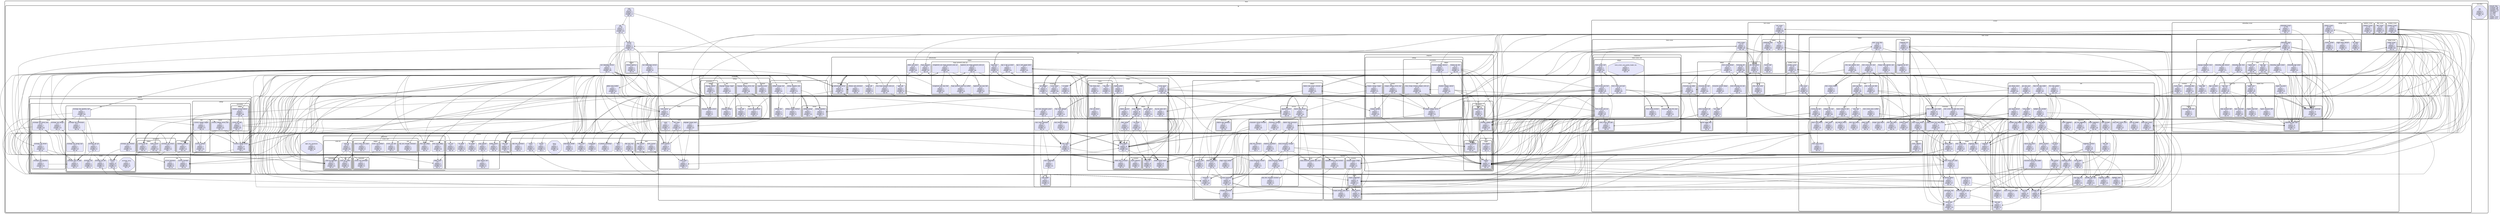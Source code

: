 digraph "" {
  graph [style=rounded fontname="Arial Black" fontsize=13 penwidth=2.6];
  node [shape=rect style="filled,rounded" fontname=Arial fontsize=15 fillcolor=Lavender penwidth=1.3];
  edge [penwidth=1.3];
  "/test_driver/app.dart" [label="app \n cd: 1 \n inDegree: 0 \n outDegree: 0 \n instability: null \n sloc: 2" shape=octagon];
  "/lib/core/settings/data/settings_repository_impl.dart" [label="settings_repository_impl \n cd: 5 \n inDegree: 1 \n outDegree: 3 \n instability: 0.75 \n sloc: 35"];
  "/lib/core/settings/data/settings_storage_impl.dart" [label="settings_storage_impl \n cd: 3 \n inDegree: 1 \n outDegree: 2 \n instability: 0.67 \n sloc: 31"];
  "/lib/core/settings/data/settings_mapper_interface.dart" [label="settings_mapper_interface \n cd: 1 \n inDegree: 4 \n outDegree: 0 \n instability: 0.0 \n sloc: 4"];
  "/lib/core/settings/data/settings_data.dart" [label="settings_data \n cd: 1 \n inDegree: 2 \n outDegree: 0 \n instability: 0.0 \n sloc: 1"];
  "/lib/core/settings/domain/settings_repository.dart" [label="settings_repository \n cd: 1 \n inDegree: 4 \n outDegree: 0 \n instability: 0.0 \n sloc: 5"];
  "/lib/core/settings/domain/settings_storage.dart" [label="settings_storage \n cd: 2 \n inDegree: 2 \n outDegree: 1 \n instability: 0.33 \n sloc: 6"];
  "/lib/core/design/layout/screen_layout.dart" [label="screen_layout \n cd: 279 \n inDegree: 1 \n outDegree: 10 \n instability: 0.91 \n sloc: 142"];
  "/lib/core/design/layout/constants/layout_reference.dart" [label="layout_reference \n cd: 1 \n inDegree: 1 \n outDegree: 0 \n instability: 0.0 \n sloc: 4"];
  "/lib/core/design/layout/enums/screen_key.dart" [label="screen_key \n cd: 1 \n inDegree: 16 \n outDegree: 0 \n instability: 0.0 \n sloc: 10"];
  "/lib/core/design/layout/enums/screen_fraction_enum.dart" [label="screen_fraction_enum \n cd: 1 \n inDegree: 16 \n outDegree: 0 \n instability: 0.0 \n sloc: 14"];
  "/lib/core/design/layout/loading_scaffold.dart" [label="loading_scaffold \n cd: 1 \n inDegree: 2 \n outDegree: 0 \n instability: 0.0 \n sloc: 27"];
  "/lib/core/design/layout/utils/layout_helpers.dart" [label="layout_helpers \n cd: 4 \n inDegree: 35 \n outDegree: 3 \n instability: 0.08 \n sloc: 77"];
  "/lib/core/design/layout/utils/media_query_accessors.dart" [label="media_query_accessors \n cd: 1 \n inDegree: 7 \n outDegree: 0 \n instability: 0.0 \n sloc: 16"];
  "/lib/core/design/layout/widgets/app_bar_action.dart" [label="app_bar_action \n cd: 279 \n inDegree: 4 \n outDegree: 2 \n instability: 0.33 \n sloc: 64"];
  "/lib/core/design/layout/widgets/body_section.dart" [label="body_section \n cd: 5 \n inDegree: 1 \n outDegree: 1 \n instability: 0.5 \n sloc: 50"];
  "/lib/core/design/layout/widgets/lip_section.dart" [label="lip_section \n cd: 5 \n inDegree: 1 \n outDegree: 2 \n instability: 0.67 \n sloc: 115"];
  "/lib/core/design/layout/widgets/bottom_app_bar.dart" [label="bottom_app_bar \n cd: 5 \n inDegree: 1 \n outDegree: 1 \n instability: 0.5 \n sloc: 108"];
  "/lib/core/design/layout/widgets/screen_skeleton.dart" [label="screen_skeleton \n cd: 279 \n inDegree: 18 \n outDegree: 6 \n instability: 0.25 \n sloc: 116"];
  "/lib/core/design/layout/widgets/top_bar_action_item.dart" [label="top_bar_action_item \n cd: 1 \n inDegree: 2 \n outDegree: 0 \n instability: 0.0 \n sloc: 16"];
  "/lib/core/design/theme/constants/ring_colors.dart" [label="ring_colors \n cd: 1 \n inDegree: 1 \n outDegree: 0 \n instability: 0.0 \n sloc: 5"];
  "/lib/core/design/theme/constants/main_theme_data.dart" [label="main_theme_data \n cd: 2 \n inDegree: 1 \n outDegree: 1 \n instability: 0.5 \n sloc: 54"];
  "/lib/core/design/theme/constants/main_text_theme.dart" [label="main_text_theme \n cd: 1 \n inDegree: 1 \n outDegree: 0 \n instability: 0.0 \n sloc: 61"];
  "/lib/core/navigation/screen_routes.dart" [label="screen_routes \n cd: 279 \n inDegree: 1 \n outDegree: 6 \n instability: 0.86 \n sloc: 15"];
  "/lib/core/navigation/types/page_builder.dart" [label="page_builder \n cd: 1 \n inDegree: 2 \n outDegree: 0 \n instability: 0.0 \n sloc: 2"];
  "/lib/core/navigation/main_routes.dart" [label="main_routes \n cd: 279 \n inDegree: 9 \n outDegree: 6 \n instability: 0.4 \n sloc: 93"];
  "/lib/core/navigation/main_router_delegate.dart" [label="main_router_delegate \n cd: 279 \n inDegree: 2 \n outDegree: 7 \n instability: 0.78 \n sloc: 157"];
  "/lib/core/navigation/main_route_information_parser.dart" [label="main_route_information_parser \n cd: 280 \n inDegree: 1 \n outDegree: 2 \n instability: 0.67 \n sloc: 13"];
  "/lib/core/navigation/route_configuration.dart" [label="route_configuration \n cd: 2 \n inDegree: 2 \n outDegree: 1 \n instability: 0.33 \n sloc: 8"];
  "/lib/core/navigation/main_routes_extensions.dart" [label="main_routes_extensions \n cd: 279 \n inDegree: 2 \n outDegree: 3 \n instability: 0.6 \n sloc: 24"];
  "/lib/core/navigation/get_delegate.dart" [label="get_delegate \n cd: 279 \n inDegree: 8 \n outDegree: 2 \n instability: 0.2 \n sloc: 8"];
  "/lib/core/navigation/main_transition_delegate.dart" [label="main_transition_delegate \n cd: 1 \n inDegree: 1 \n outDegree: 0 \n instability: 0.0 \n sloc: 26"];
  "/lib/core/navigation/url_handler.dart" [label="url_handler \n cd: 1 \n inDegree: 3 \n outDegree: 0 \n instability: 0.0 \n sloc: 15"];
  "/lib/core/balance/enums/serial_transaction_change_type_enum.dart" [label="serial_transaction_change_type_enum \n cd: 1 \n inDegree: 7 \n outDegree: 0 \n instability: 0.0 \n sloc: 15"];
  "/lib/core/balance/utils/serial_transaction_remover.dart" [label="serial_transaction_remover \n cd: 12 \n inDegree: 1 \n outDegree: 3 \n instability: 0.75 \n sloc: 100"];
  "/lib/core/balance/utils/date_time_calculation_functions.dart" [label="date_time_calculation_functions \n cd: 1 \n inDegree: 2 \n outDegree: 0 \n instability: 0.0 \n sloc: 52"];
  "/lib/core/balance/utils/date_time_extension.dart" [label="date_time_extension \n cd: 1 \n inDegree: 1 \n outDegree: 0 \n instability: 0.0 \n sloc: 9"];
  "/lib/core/balance/utils/statistical_calculations.dart" [label="statistical_calculations \n cd: 17 \n inDegree: 2 \n outDegree: 6 \n instability: 0.75 \n sloc: 264"];
  "/lib/core/balance/utils/serial_transaction_updater.dart" [label="serial_transaction_updater \n cd: 14 \n inDegree: 1 \n outDegree: 7 \n instability: 0.88 \n sloc: 307"];
  "/lib/core/balance/utils/balance_data_processors.dart" [label="balance_data_processors \n cd: 28 \n inDegree: 4 \n outDegree: 8 \n instability: 0.67 \n sloc: 129"];
  "/lib/core/balance/utils/transaction_manager.dart" [label="transaction_manager \n cd: 12 \n inDegree: 1 \n outDegree: 2 \n instability: 0.67 \n sloc: 78"];
  "/lib/core/balance/utils/serial_transaction_manager.dart" [label="serial_transaction_manager \n cd: 17 \n inDegree: 2 \n outDegree: 10 \n instability: 0.83 \n sloc: 297"];
  "/lib/core/balance/utils/transaction_amount_formatter.dart" [label="transaction_amount_formatter \n cd: 7 \n inDegree: 4 \n outDegree: 5 \n instability: 0.56 \n sloc: 30"];
  "/lib/core/balance/repositories/balance_data_repository.dart" [label="balance_data_repository \n cd: 12 \n inDegree: 1 \n outDegree: 1 \n instability: 0.5 \n sloc: 104"];
  "/lib/core/balance/models/serial_transaction.dart" [label="serial_transaction \n cd: 8 \n inDegree: 16 \n outDegree: 5 \n instability: 0.24 \n sloc: 134"];
  "/lib/core/balance/models/changed_transaction.dart" [label="changed_transaction \n cd: 1 \n inDegree: 4 \n outDegree: 0 \n instability: 0.0 \n sloc: 41"];
  "/lib/core/balance/models/balance_document.dart" [label="balance_document \n cd: 11 \n inDegree: 8 \n outDegree: 2 \n instability: 0.2 \n sloc: 33"];
  "/lib/core/balance/models/algorithm_state.dart" [label="algorithm_state \n cd: 3 \n inDegree: 3 \n outDegree: 2 \n instability: 0.4 \n sloc: 23"];
  "/lib/core/balance/models/single_month_statistic.dart" [label="single_month_statistic \n cd: 1 \n inDegree: 1 \n outDegree: 0 \n instability: 0.0 \n sloc: 101"];
  "/lib/core/balance/models/transaction.dart" [label="transaction \n cd: 2 \n inDegree: 25 \n outDegree: 1 \n instability: 0.04 \n sloc: 107"];
  "/lib/core/balance/services/algorithm_service.dart" [label="algorithm_service \n cd: 9 \n inDegree: 9 \n outDegree: 4 \n instability: 0.31 \n sloc: 85"];
  "/lib/core/balance/services/balance_data_service.dart" [label="balance_data_service \n cd: 20 \n inDegree: 4 \n outDegree: 7 \n instability: 0.64 \n sloc: 182"];
  "/lib/core/balance/widgets/balance_data_stream_consumer.dart" [label="balance_data_stream_consumer \n cd: 21 \n inDegree: 4 \n outDegree: 2 \n instability: 0.33 \n sloc: 81"];
  "/lib/core/repeating/constants/standard_repeat_configs.dart" [label="standard_repeat_configs \n cd: 4 \n inDegree: 9 \n outDegree: 3 \n instability: 0.25 \n sloc: 62"];
  "/lib/core/repeating/enums/repeat_interval.dart" [label="repeat_interval \n cd: 1 \n inDegree: 15 \n outDegree: 0 \n instability: 0.0 \n sloc: 10"];
  "/lib/core/repeating/enums/repeat_duration_type_enum.dart" [label="repeat_duration_type_enum \n cd: 1 \n inDegree: 7 \n outDegree: 0 \n instability: 0.0 \n sloc: 11"];
  "/lib/core/repeating/utils/repeated_balance_help_functions.dart" [label="repeated_balance_help_functions \n cd: 9 \n inDegree: 2 \n outDegree: 1 \n instability: 0.33 \n sloc: 49"];
  "/lib/core/repeating/models/repeat_configuration.dart" [label="repeat_configuration \n cd: 3 \n inDegree: 10 \n outDegree: 2 \n instability: 0.17 \n sloc: 27"];
  "/lib/core/events/models/language_change_event.dart" [label="language_change_event \n cd: 3 \n inDegree: 1 \n outDegree: 2 \n instability: 0.67 \n sloc: 6"];
  "/lib/core/events/models/start_event.dart" [label="start_event \n cd: 3 \n inDegree: 1 \n outDegree: 2 \n instability: 0.67 \n sloc: 5"];
  "/lib/core/events/models/event.dart" [label="event \n cd: 3 \n inDegree: 0 \n outDegree: 1 \n instability: 1.0 \n sloc: 4"];
  "/lib/core/events/event_types.dart" [label="event_types \n cd: 1 \n inDegree: 4 \n outDegree: 0 \n instability: 0.0 \n sloc: 4"];
  "/lib/core/events/event_service.dart" [label="event_service \n cd: 4 \n inDegree: 5 \n outDegree: 2 \n instability: 0.29 \n sloc: 16"];
  "/lib/core/events/event_interface.dart" [label="event_interface \n cd: 2 \n inDegree: 6 \n outDegree: 1 \n instability: 0.14 \n sloc: 19"];
  "/lib/core/categories/settings/data/category_settings_mapper.dart" [label="category_settings_mapper \n cd: 6 \n inDegree: 1 \n outDegree: 3 \n instability: 0.75 \n sloc: 23"];
  "/lib/core/categories/settings/data/category_settings.dart" [label="category_settings \n cd: 3 \n inDegree: 3 \n outDegree: 1 \n instability: 0.25 \n sloc: 22"];
  "/lib/core/categories/settings/domain/category_settings_service_impl.dart" [label="category_settings_service_impl \n cd: 7 \n inDegree: 1 \n outDegree: 6 \n instability: 0.86 \n sloc: 56"];
  "/lib/core/categories/settings/presentation/utils/show_change_standard_category_action_lip.dart" [label="show_change_standard_category_action_lip \n cd: 279 \n inDegree: 1 \n outDegree: 8 \n instability: 0.89 \n sloc: 39"];
  "/lib/core/categories/settings/presentation/category_settings_service.dart" [label="category_settings_service \n cd: 3 \n inDegree: 6 \n outDegree: 2 \n instability: 0.25 \n sloc: 9"];
  "/lib/core/categories/settings/presentation/widgets/category_list_view.dart" [label="category_list_view \n cd: 10 \n inDegree: 1 \n outDegree: 4 \n instability: 0.8 \n sloc: 39"];
  "/lib/core/categories/settings/presentation/widgets/standard_category_selectors.dart" [label="standard_category_selectors \n cd: 279 \n inDegree: 1 \n outDegree: 2 \n instability: 0.67 \n sloc: 33"];
  "/lib/core/categories/settings/presentation/widgets/standard_category_selector.dart" [label="standard_category_selector \n cd: 279 \n inDegree: 1 \n outDegree: 5 \n instability: 0.83 \n sloc: 45"];
  "/lib/core/categories/core/constants/standard_categories.dart" [label="standard_categories \n cd: 3 \n inDegree: 11 \n outDegree: 2 \n instability: 0.15 \n sloc: 88"];
  "/lib/core/categories/core/utils/translate_category.dart" [label="translate_category \n cd: 4 \n inDegree: 5 \n outDegree: 2 \n instability: 0.29 \n sloc: 24"];
  "/lib/core/categories/core/data/models/category.dart" [label="category \n cd: 2 \n inDegree: 23 \n outDegree: 1 \n instability: 0.04 \n sloc: 18"];
  "/lib/core/categories/core/data/models/sub_category.dart" [label="sub_category \n cd: 3 \n inDegree: 0 \n outDegree: 2 \n instability: 1.0 \n sloc: 11"];
  "/lib/core/categories/core/presentation/widgets/category_list_tile.dart" [label="category_list_tile \n cd: 5 \n inDegree: 3 \n outDegree: 2 \n instability: 0.4 \n sloc: 38"];
  "/lib/core/authentication/utils/apple_utils.dart" [label="apple_utils \n cd: 2 \n inDegree: 1 \n outDegree: 1 \n instability: 0.5 \n sloc: 18"];
  "/lib/core/authentication/utils/show_forgot_password_action_lip.dart" [label="show_forgot_password_action_lip \n cd: 279 \n inDegree: 1 \n outDegree: 6 \n instability: 0.86 \n sloc: 39"];
  "/lib/core/authentication/utils/firebase_auth_extensions.dart" [label="firebase_auth_extensions \n cd: 1 \n inDegree: 1 \n outDegree: 0 \n instability: 0.0 \n sloc: 39"];
  "/lib/core/authentication/utils/google_utils.dart" [label="google_utils \n cd: 1 \n inDegree: 1 \n outDegree: 0 \n instability: 0.0 \n sloc: 11"];
  "/lib/core/authentication/services/authentication_service.dart" [label="authentication_service \n cd: 10 \n inDegree: 16 \n outDegree: 6 \n instability: 0.27 \n sloc: 241"];
  "/lib/core/authentication/widgets/sign_in_sign_up_button.dart" [label="sign_in_sign_up_button \n cd: 5 \n inDegree: 2 \n outDegree: 1 \n instability: 0.33 \n sloc: 34"];
  "/lib/core/authentication/widgets/forgot_password.dart" [label="forgot_password \n cd: 279 \n inDegree: 2 \n outDegree: 4 \n instability: 0.67 \n sloc: 44"];
  "/lib/core/authentication/widgets/logout_form.dart" [label="logout_form \n cd: 279 \n inDegree: 1 \n outDegree: 4 \n instability: 0.8 \n sloc: 63"];
  "/lib/core/authentication/widgets/forgot_password_action_lip/registered_user_input_field.dart" [label="registered_user_input_field \n cd: 12 \n inDegree: 1 \n outDegree: 2 \n instability: 0.67 \n sloc: 54"];
  "/lib/core/authentication/widgets/forgot_password_action_lip/unregistered_user_input_field.dart" [label="unregistered_user_input_field \n cd: 12 \n inDegree: 1 \n outDegree: 2 \n instability: 0.67 \n sloc: 55"];
  "/lib/core/authentication/widgets/forgot_password_action_lip/forgot_password_action_lip_scaffold.dart" [label="forgot_password_action_lip_scaffold \n cd: 5 \n inDegree: 2 \n outDegree: 1 \n instability: 0.33 \n sloc: 88"];
  "/lib/core/authentication/widgets/forgot_password_action_lip/unregistered_user_forgot_password_action_lip.dart" [label="unregistered_user_forgot_password_action_lip \n cd: 279 \n inDegree: 1 \n outDegree: 7 \n instability: 0.88 \n sloc: 53"];
  "/lib/core/authentication/widgets/forgot_password_action_lip/registered_user_forgot_password_action_lip.dart" [label="registered_user_forgot_password_action_lip \n cd: 279 \n inDegree: 1 \n outDegree: 7 \n instability: 0.88 \n sloc: 53"];
  "/lib/core/authentication/widgets/sign_in_with_google_button.dart" [label="sign_in_with_google_button \n cd: 5 \n inDegree: 2 \n outDegree: 1 \n instability: 0.33 \n sloc: 56"];
  "/lib/core/authentication/widgets/delete_user_button.dart" [label="delete_user_button \n cd: 18 \n inDegree: 1 \n outDegree: 5 \n instability: 0.83 \n sloc: 74"];
  "/lib/core/localization/settings/constants/supported_locales.dart" [label="supported_locales \n cd: 1 \n inDegree: 1 \n outDegree: 0 \n instability: 0.0 \n sloc: 8"];
  "/lib/core/localization/settings/utils/country_flag_generator.dart" [label="country_flag_generator \n cd: 1 \n inDegree: 3 \n outDegree: 0 \n instability: 0.0 \n sloc: 14"];
  "/lib/core/localization/settings/utils/locale_utils.dart" [label="locale_utils \n cd: 1 \n inDegree: 1 \n outDegree: 0 \n instability: 0.0 \n sloc: 25"];
  "/lib/core/localization/settings/data/language_settings.dart" [label="language_settings \n cd: 1 \n inDegree: 3 \n outDegree: 0 \n instability: 0.0 \n sloc: 21"];
  "/lib/core/localization/settings/data/language_settings_mapper.dart" [label="language_settings_mapper \n cd: 3 \n inDegree: 1 \n outDegree: 2 \n instability: 0.67 \n sloc: 26"];
  "/lib/core/localization/settings/domain/language_settings_service_impl.dart" [label="language_settings_service_impl \n cd: 10 \n inDegree: 1 \n outDegree: 6 \n instability: 0.86 \n sloc: 54"];
  "/lib/core/localization/settings/presentation/language_settings_service.dart" [label="language_settings_service \n cd: 1 \n inDegree: 4 \n outDegree: 0 \n instability: 0.0 \n sloc: 8"];
  "/lib/core/localization/settings/presentation/widgets/language_selector.dart" [label="language_selector \n cd: 8 \n inDegree: 1 \n outDegree: 3 \n instability: 0.75 \n sloc: 76"];
  "/lib/user_dependent_services.dart" [label="user_dependent_services \n cd: 279 \n inDegree: 1 \n outDegree: 24 \n instability: 0.96 \n sloc: 97"];
  "/lib/features/currencies/settings/data/currency_settings_mapper.dart" [label="currency_settings_mapper \n cd: 5 \n inDegree: 1 \n outDegree: 3 \n instability: 0.75 \n sloc: 20"];
  "/lib/features/currencies/settings/data/currency_settings.dart" [label="currency_settings \n cd: 2 \n inDegree: 3 \n outDegree: 1 \n instability: 0.25 \n sloc: 16"];
  "/lib/features/currencies/settings/domain/currency_settings_service_impl.dart" [label="currency_settings_service_impl \n cd: 6 \n inDegree: 1 \n outDegree: 5 \n instability: 0.83 \n sloc: 23"];
  "/lib/features/currencies/settings/presentation/currency_settings_service.dart" [label="currency_settings_service \n cd: 2 \n inDegree: 12 \n outDegree: 1 \n instability: 0.08 \n sloc: 6"];
  "/lib/features/currencies/settings/presentation/widgets/standard_currency_selector.dart" [label="standard_currency_selector \n cd: 279 \n inDegree: 1 \n outDegree: 7 \n instability: 0.88 \n sloc: 46"];
  "/lib/features/currencies/settings/presentation/widgets/curreny_list_view.dart" [label="curreny_list_view \n cd: 279 \n inDegree: 1 \n outDegree: 8 \n instability: 0.89 \n sloc: 47"];
  "/lib/features/currencies/core/constants/standard_currencies.dart" [label="standard_currencies \n cd: 2 \n inDegree: 6 \n outDegree: 1 \n instability: 0.14 \n sloc: 141"];
  "/lib/features/currencies/core/utils/currency_formatter.dart" [label="currency_formatter \n cd: 1 \n inDegree: 4 \n outDegree: 0 \n instability: 0.0 \n sloc: 44"];
  "/lib/features/currencies/core/utils/int_list_extensions.dart" [label="int_list_extensions \n cd: 1 \n inDegree: 1 \n outDegree: 0 \n instability: 0.0 \n sloc: 35"];
  "/lib/features/currencies/core/data/exchange_rate_synchronizer.dart" [label="exchange_rate_synchronizer \n cd: 4 \n inDegree: 2 \n outDegree: 2 \n instability: 0.5 \n sloc: 46"];
  "/lib/features/currencies/core/data/exchange_rate_storage_impl.dart" [label="exchange_rate_storage_impl \n cd: 3 \n inDegree: 1 \n outDegree: 2 \n instability: 0.67 \n sloc: 49"];
  "/lib/features/currencies/core/data/exchange_rate_converter.dart" [label="exchange_rate_converter \n cd: 2 \n inDegree: 2 \n outDegree: 1 \n instability: 0.33 \n sloc: 5"];
  "/lib/features/currencies/core/data/models/exchange_rate.g.dart" [label="exchange_rate.g \n cd: 1 \n inDegree: 0 \n outDegree: 0 \n instability: null \n sloc: 12" shape=octagon];
  "/lib/features/currencies/core/data/models/exchange_rates_for_date.dart" [label="exchange_rates_for_date \n cd: 1 \n inDegree: 8 \n outDegree: 0 \n instability: 0.0 \n sloc: 27"];
  "/lib/features/currencies/core/data/models/exchange_rate.dart" [label="exchange_rate \n cd: 1 \n inDegree: 1 \n outDegree: 0 \n instability: 0.0 \n sloc: 12"];
  "/lib/features/currencies/core/data/models/currency.dart" [label="currency \n cd: 1 \n inDegree: 19 \n outDegree: 0 \n instability: 0.0 \n sloc: 10"];
  "/lib/features/currencies/core/data/models/exchange_rate_info.dart" [label="exchange_rate_info \n cd: 1 \n inDegree: 3 \n outDegree: 0 \n instability: 0.0 \n sloc: 9"];
  "/lib/features/currencies/core/data/exchange_rate_repository_impl.dart" [label="exchange_rate_repository_impl \n cd: 7 \n inDegree: 1 \n outDegree: 5 \n instability: 0.83 \n sloc: 72"];
  "/lib/features/currencies/core/data/exchange_rate_api.dart" [label="exchange_rate_api \n cd: 3 \n inDegree: 2 \n outDegree: 2 \n instability: 0.5 \n sloc: 72"];
  "/lib/features/currencies/core/domain/exchange_rate_storage.dart" [label="exchange_rate_storage \n cd: 2 \n inDegree: 2 \n outDegree: 1 \n instability: 0.33 \n sloc: 12"];
  "/lib/features/currencies/core/domain/exchange_rate_repository.dart" [label="exchange_rate_repository \n cd: 2 \n inDegree: 2 \n outDegree: 1 \n instability: 0.33 \n sloc: 8"];
  "/lib/features/currencies/core/domain/exchange_rate_fetcher.dart" [label="exchange_rate_fetcher \n cd: 6 \n inDegree: 2 \n outDegree: 4 \n instability: 0.67 \n sloc: 60"];
  "/lib/features/currencies/core/domain/exchange_rate_service_impl.dart" [label="exchange_rate_service_impl \n cd: 10 \n inDegree: 1 \n outDegree: 7 \n instability: 0.88 \n sloc: 55"];
  "/lib/features/currencies/core/presentation/exchange_rate_service.dart" [label="exchange_rate_service \n cd: 4 \n inDegree: 7 \n outDegree: 2 \n instability: 0.22 \n sloc: 7"];
  "/lib/features/currencies/core/presentation/widgets/currency_list_tile.dart" [label="currency_list_tile \n cd: 3 \n inDegree: 3 \n outDegree: 2 \n instability: 0.4 \n sloc: 32"];
  "/lib/features/currencies/core/presentation/widgets/styled_amount.dart" [label="styled_amount \n cd: 2 \n inDegree: 2 \n outDegree: 1 \n instability: 0.33 \n sloc: 142"];
  "/lib/screens/settings_screen/settings_screen.dart" [label="settings_screen \n cd: 279 \n inDegree: 1 \n outDegree: 13 \n instability: 0.93 \n sloc: 68"];
  "/lib/screens/settings_screen/widgets/version_number.dart" [label="version_number \n cd: 1 \n inDegree: 1 \n outDegree: 0 \n instability: 0.0 \n sloc: 40"];
  "/lib/screens/settings_screen/widgets/toggle_button_element.dart" [label="toggle_button_element \n cd: 5 \n inDegree: 1 \n outDegree: 1 \n instability: 0.5 \n sloc: 42"];
  "/lib/screens/settings_screen/widgets/pin_switch.dart" [label="pin_switch \n cd: 279 \n inDegree: 1 \n outDegree: 1 \n instability: 0.5 \n sloc: 45"];
  "/lib/screens/enter_screen/enter_screen.dart" [label="enter_screen \n cd: 107 \n inDegree: 2 \n outDegree: 8 \n instability: 0.8 \n sloc: 161"];
  "/lib/screens/enter_screen/viewmodels/enter_screen_form_view_model.dart" [label="enter_screen_form_view_model \n cd: 14 \n inDegree: 10 \n outDegree: 4 \n instability: 0.29 \n sloc: 42"];
  "/lib/screens/enter_screen/viewmodels/enter_screen_view_model.dart" [label="enter_screen_view_model \n cd: 28 \n inDegree: 10 \n outDegree: 11 \n instability: 0.52 \n sloc: 141"];
  "/lib/screens/enter_screen/viewmodels/enter_screen_text_field_view_model.dart" [label="enter_screen_text_field_view_model \n cd: 63 \n inDegree: 1 \n outDegree: 17 \n instability: 0.94 \n sloc: 136"];
  "/lib/screens/enter_screen/types/action_callbacks.dart" [label="action_callbacks \n cd: 12 \n inDegree: 1 \n outDegree: 3 \n instability: 0.75 \n sloc: 13"];
  "/lib/screens/enter_screen/constants/suggestion_defaults.dart" [label="suggestion_defaults \n cd: 3 \n inDegree: 3 \n outDegree: 1 \n instability: 0.25 \n sloc: 6"];
  "/lib/screens/enter_screen/constants/input_flag_map.dart" [label="input_flag_map \n cd: 3 \n inDegree: 2 \n outDegree: 1 \n instability: 0.33 \n sloc: 16"];
  "/lib/screens/enter_screen/constants/parsable_date_map.dart" [label="parsable_date_map \n cd: 2 \n inDegree: 6 \n outDegree: 1 \n instability: 0.14 \n sloc: 22"];
  "/lib/screens/enter_screen/constants/hightlight_colors.dart" [label="hightlight_colors \n cd: 1 \n inDegree: 1 \n outDegree: 0 \n instability: 0.0 \n sloc: 9"];
  "/lib/screens/enter_screen/enums/input_type.dart" [label="input_type \n cd: 1 \n inDegree: 4 \n outDegree: 0 \n instability: 0.0 \n sloc: 8"];
  "/lib/screens/enter_screen/enums/input_flag.dart" [label="input_flag \n cd: 2 \n inDegree: 10 \n outDegree: 1 \n instability: 0.09 \n sloc: 16"];
  "/lib/screens/enter_screen/enums/enter_screen_view_state.dart" [label="enter_screen_view_state \n cd: 1 \n inDegree: 2 \n outDegree: 0 \n instability: 0.0 \n sloc: 5"];
  "/lib/screens/enter_screen/enums/edit_intention.dart" [label="edit_intention \n cd: 1 \n inDegree: 1 \n outDegree: 0 \n instability: 0.0 \n sloc: 4"];
  "/lib/screens/enter_screen/enums/parsable_date.dart" [label="parsable_date \n cd: 1 \n inDegree: 10 \n outDegree: 0 \n instability: 0.0 \n sloc: 12"];
  "/lib/screens/enter_screen/utils/ui/span_list_builder.dart" [label="span_list_builder \n cd: 1 \n inDegree: 1 \n outDegree: 0 \n instability: 0.0 \n sloc: 167"];
  "/lib/screens/enter_screen/utils/ui/show_enter_screen.dart" [label="show_enter_screen \n cd: 279 \n inDegree: 3 \n outDegree: 4 \n instability: 0.57 \n sloc: 24"];
  "/lib/screens/enter_screen/utils/ui/show_enter_screen_menu.dart" [label="show_enter_screen_menu \n cd: 30 \n inDegree: 1 \n outDegree: 2 \n instability: 0.67 \n sloc: 20"];
  "/lib/screens/enter_screen/utils/form_data_updater.dart" [label="form_data_updater \n cd: 12 \n inDegree: 1 \n outDegree: 4 \n instability: 0.8 \n sloc: 170"];
  "/lib/screens/enter_screen/utils/get_default_values.dart" [label="get_default_values \n cd: 11 \n inDegree: 1 \n outDegree: 5 \n instability: 0.83 \n sloc: 20"];
  "/lib/screens/enter_screen/utils/get_repeat_interval.dart" [label="get_repeat_interval \n cd: 5 \n inDegree: 2 \n outDegree: 3 \n instability: 0.6 \n sloc: 16"];
  "/lib/screens/enter_screen/utils/special_dates.dart" [label="special_dates \n cd: 1 \n inDegree: 2 \n outDegree: 0 \n instability: 0.0 \n sloc: 18"];
  "/lib/screens/enter_screen/utils/string_builder.dart" [label="string_builder \n cd: 15 \n inDegree: 1 \n outDegree: 7 \n instability: 0.88 \n sloc: 77"];
  "/lib/screens/enter_screen/utils/suggestions/get_sub_suggestions.dart" [label="get_sub_suggestions \n cd: 13 \n inDegree: 1 \n outDegree: 5 \n instability: 0.83 \n sloc: 23"];
  "/lib/screens/enter_screen/utils/suggestions/make_suggestions.dart" [label="make_suggestions \n cd: 18 \n inDegree: 1 \n outDegree: 7 \n instability: 0.88 \n sloc: 60"];
  "/lib/screens/enter_screen/utils/suggestions/insert_suggestion.dart" [label="insert_suggestion \n cd: 4 \n inDegree: 1 \n outDegree: 1 \n instability: 0.5 \n sloc: 30"];
  "/lib/screens/enter_screen/utils/suggestions/suggestion_functions.dart" [label="suggestion_functions \n cd: 16 \n inDegree: 1 \n outDegree: 10 \n instability: 0.91 \n sloc: 96"];
  "/lib/screens/enter_screen/utils/date_formatter.dart" [label="date_formatter \n cd: 5 \n inDegree: 2 \n outDegree: 3 \n instability: 0.6 \n sloc: 22"];
  "/lib/screens/enter_screen/utils/supported_values.dart" [label="supported_values \n cd: 7 \n inDegree: 2 \n outDegree: 4 \n instability: 0.67 \n sloc: 42"];
  "/lib/screens/enter_screen/utils/parsing/natural_lang_parser.dart" [label="natural_lang_parser \n cd: 12 \n inDegree: 1 \n outDegree: 2 \n instability: 0.67 \n sloc: 54"];
  "/lib/screens/enter_screen/utils/parsing/input_parser.dart" [label="input_parser \n cd: 25 \n inDegree: 1 \n outDegree: 10 \n instability: 0.91 \n sloc: 133"];
  "/lib/screens/enter_screen/utils/parsing/context_extensions.dart" [label="context_extensions \n cd: 29 \n inDegree: 2 \n outDegree: 2 \n instability: 0.5 \n sloc: 9"];
  "/lib/screens/enter_screen/utils/parsing/structured_parsed_data_builder.dart" [label="structured_parsed_data_builder \n cd: 10 \n inDegree: 2 \n outDegree: 6 \n instability: 0.75 \n sloc: 75"];
  "/lib/screens/enter_screen/utils/parsing/tag_parser.dart" [label="tag_parser \n cd: 4 \n inDegree: 2 \n outDegree: 2 \n instability: 0.5 \n sloc: 14"];
  "/lib/screens/enter_screen/utils/parsing/parser_functions.dart" [label="parser_functions \n cd: 14 \n inDegree: 1 \n outDegree: 10 \n instability: 0.91 \n sloc: 57"];
  "/lib/screens/enter_screen/utils/parsing/date_parsing.dart" [label="date_parsing \n cd: 3 \n inDegree: 1 \n outDegree: 2 \n instability: 0.67 \n sloc: 49"];
  "/lib/screens/enter_screen/utils/highlight_text_controller.dart" [label="highlight_text_controller \n cd: 34 \n inDegree: 1 \n outDegree: 9 \n instability: 0.9 \n sloc: 106"];
  "/lib/screens/enter_screen/utils/initial_form_data_builder.dart" [label="initial_form_data_builder \n cd: 28 \n inDegree: 1 \n outDegree: 12 \n instability: 0.92 \n sloc: 79"];
  "/lib/screens/enter_screen/utils/example_string_builder.dart" [label="example_string_builder \n cd: 12 \n inDegree: 2 \n outDegree: 3 \n instability: 0.6 \n sloc: 58"];
  "/lib/screens/enter_screen/utils/date_utils.dart" [label="date_utils \n cd: 2 \n inDegree: 1 \n outDegree: 1 \n instability: 0.5 \n sloc: 15"];
  "/lib/screens/enter_screen/utils/get_entry_type.dart" [label="get_entry_type \n cd: 14 \n inDegree: 1 \n outDegree: 4 \n instability: 0.8 \n sloc: 30"];
  "/lib/screens/enter_screen/models/default_values.dart" [label="default_values \n cd: 7 \n inDegree: 4 \n outDegree: 3 \n instability: 0.43 \n sloc: 21"];
  "/lib/screens/enter_screen/models/structured_parsed_data.dart" [label="structured_parsed_data \n cd: 9 \n inDegree: 10 \n outDegree: 5 \n instability: 0.33 \n sloc: 151"];
  "/lib/screens/enter_screen/models/enter_screen_form_data.dart" [label="enter_screen_form_data \n cd: 11 \n inDegree: 5 \n outDegree: 5 \n instability: 0.5 \n sloc: 75"];
  "/lib/screens/enter_screen/models/selected_options.dart" [label="selected_options \n cd: 10 \n inDegree: 3 \n outDegree: 4 \n instability: 0.57 \n sloc: 50"];
  "/lib/screens/enter_screen/models/suggestion_filters.dart" [label="suggestion_filters \n cd: 6 \n inDegree: 2 \n outDegree: 4 \n instability: 0.67 \n sloc: 14"];
  "/lib/screens/enter_screen/models/enter_screen_data.dart" [label="enter_screen_data \n cd: 12 \n inDegree: 2 \n outDegree: 4 \n instability: 0.67 \n sloc: 89"];
  "/lib/screens/enter_screen/models/parsed_input_tag.dart" [label="parsed_input_tag \n cd: 11 \n inDegree: 0 \n outDegree: 2 \n instability: 1.0 \n sloc: 18"];
  "/lib/screens/enter_screen/models/parsed_input.dart" [label="parsed_input \n cd: 9 \n inDegree: 5 \n outDegree: 2 \n instability: 0.29 \n sloc: 54"];
  "/lib/screens/enter_screen/models/placeholder_data.dart" [label="placeholder_data \n cd: 10 \n inDegree: 0 \n outDegree: 1 \n instability: 1.0 \n sloc: 15"];
  "/lib/screens/enter_screen/models/suggestion.dart" [label="suggestion \n cd: 3 \n inDegree: 8 \n outDegree: 1 \n instability: 0.11 \n sloc: 24"];
  "/lib/screens/enter_screen/actions/enter_screen_actions.dart" [label="enter_screen_actions \n cd: 23 \n inDegree: 2 \n outDegree: 8 \n instability: 0.8 \n sloc: 85"];
  "/lib/screens/enter_screen/widgets/form/quick_tag_menu.dart" [label="quick_tag_menu \n cd: 56 \n inDegree: 1 \n outDegree: 12 \n instability: 0.92 \n sloc: 144"];
  "/lib/screens/enter_screen/widgets/form/enter_screen_text_field.dart" [label="enter_screen_text_field \n cd: 64 \n inDegree: 1 \n outDegree: 2 \n instability: 0.67 \n sloc: 53"];
  "/lib/screens/enter_screen/widgets/buttons/delete_button.dart" [label="delete_button \n cd: 29 \n inDegree: 1 \n outDegree: 1 \n instability: 0.5 \n sloc: 34"];
  "/lib/screens/enter_screen/widgets/buttons/menu_action_button.dart" [label="menu_action_button \n cd: 1 \n inDegree: 2 \n outDegree: 0 \n instability: 0.0 \n sloc: 25"];
  "/lib/screens/enter_screen/widgets/buttons/entry_type_switch.dart" [label="entry_type_switch \n cd: 31 \n inDegree: 1 \n outDegree: 3 \n instability: 0.75 \n sloc: 54"];
  "/lib/screens/enter_screen/widgets/buttons/change_mode_button.dart" [label="change_mode_button \n cd: 1 \n inDegree: 1 \n outDegree: 0 \n instability: 0.0 \n sloc: 20"];
  "/lib/screens/enter_screen/widgets/buttons/tag_selector_button.dart" [label="tag_selector_button \n cd: 1 \n inDegree: 1 \n outDegree: 0 \n instability: 0.0 \n sloc: 63"];
  "/lib/screens/enter_screen/widgets/buttons/entry_type_button.dart" [label="entry_type_button \n cd: 1 \n inDegree: 1 \n outDegree: 0 \n instability: 0.0 \n sloc: 37"];
  "/lib/screens/enter_screen/widgets/buttons/linum_close_button.dart" [label="linum_close_button \n cd: 2 \n inDegree: 3 \n outDegree: 1 \n instability: 0.25 \n sloc: 21"];
  "/lib/screens/enter_screen/widgets/buttons/abort_button.dart" [label="abort_button \n cd: 1 \n inDegree: 2 \n outDegree: 0 \n instability: 0.0 \n sloc: 14"];
  "/lib/screens/enter_screen/widgets/buttons/continue_button.dart" [label="continue_button \n cd: 31 \n inDegree: 1 \n outDegree: 2 \n instability: 0.67 \n sloc: 32"];
  "/lib/screens/enter_screen/widgets/enter_screen_scaffold.dart" [label="enter_screen_scaffold \n cd: 5 \n inDegree: 3 \n outDegree: 3 \n instability: 0.5 \n sloc: 47"];
  "/lib/screens/enter_screen/widgets/enter_screen_flow.dart" [label="enter_screen_flow \n cd: 96 \n inDegree: 1 \n outDegree: 5 \n instability: 0.83 \n sloc: 37"];
  "/lib/screens/enter_screen/widgets/menu/category_list_view.dart" [label="category_list_view \n cd: 24 \n inDegree: 1 \n outDegree: 6 \n instability: 0.86 \n sloc: 47"];
  "/lib/screens/enter_screen/widgets/menu/enter_screen_menu_scaffold.dart" [label="enter_screen_menu_scaffold \n cd: 1 \n inDegree: 1 \n outDegree: 0 \n instability: 0.0 \n sloc: 42"];
  "/lib/screens/enter_screen/widgets/menu/repeat_config_list_view.dart" [label="repeat_config_list_view \n cd: 22 \n inDegree: 1 \n outDegree: 5 \n instability: 0.83 \n sloc: 50"];
  "/lib/screens/enter_screen/widgets/menu/notes_view.dart" [label="notes_view \n cd: 17 \n inDegree: 1 \n outDegree: 3 \n instability: 0.75 \n sloc: 55"];
  "/lib/screens/enter_screen/widgets/menu/currency_list_view.dart" [label="currency_list_view \n cd: 24 \n inDegree: 1 \n outDegree: 6 \n instability: 0.86 \n sloc: 48"];
  "/lib/screens/enter_screen/widgets/overlay/suggestion_list.dart" [label="suggestion_list \n cd: 15 \n inDegree: 1 \n outDegree: 3 \n instability: 0.75 \n sloc: 137"];
  "/lib/screens/enter_screen/widgets/overlay/suggestion_list_item.dart" [label="suggestion_list_item \n cd: 4 \n inDegree: 1 \n outDegree: 1 \n instability: 0.5 \n sloc: 30"];
  "/lib/screens/enter_screen/widgets/views/change_mode_selection_view.dart" [label="change_mode_selection_view \n cd: 35 \n inDegree: 1 \n outDegree: 4 \n instability: 0.8 \n sloc: 57"];
  "/lib/screens/enter_screen/widgets/views/entry_type_selection_view.dart" [label="entry_type_selection_view \n cd: 35 \n inDegree: 1 \n outDegree: 6 \n instability: 0.86 \n sloc: 59"];
  "/lib/screens/enter_screen/widgets/views/enter_screen_form_view.dart" [label="enter_screen_form_view \n cd: 91 \n inDegree: 1 \n outDegree: 14 \n instability: 0.93 \n sloc: 110"];
  "/lib/screens/sandbox_screen/sandbox_screen.dart" [label="sandbox_screen \n cd: 279 \n inDegree: 1 \n outDegree: 3 \n instability: 0.75 \n sloc: 30"];
  "/lib/screens/onboarding_screen/viewmodels/onboarding_screen_viewmodel.dart" [label="onboarding_screen_viewmodel \n cd: 2 \n inDegree: 12 \n outDegree: 1 \n instability: 0.08 \n sloc: 35"];
  "/lib/screens/onboarding_screen/constants/country_codes.dart" [label="country_codes \n cd: 2 \n inDegree: 1 \n outDegree: 1 \n instability: 0.5 \n sloc: 8"];
  "/lib/screens/onboarding_screen/constants/onboarding_slides.dart" [label="onboarding_slides \n cd: 2 \n inDegree: 2 \n outDegree: 1 \n instability: 0.33 \n sloc: 28"];
  "/lib/screens/onboarding_screen/enums/onboarding_page_state.dart" [label="onboarding_page_state \n cd: 1 \n inDegree: 10 \n outDegree: 0 \n instability: 0.0 \n sloc: 14"];
  "/lib/screens/onboarding_screen/onboarding_screen.dart" [label="onboarding_screen \n cd: 279 \n inDegree: 1 \n outDegree: 2 \n instability: 0.67 \n sloc: 15"];
  "/lib/screens/onboarding_screen/models/onboarding_slide_data.dart" [label="onboarding_slide_data \n cd: 1 \n inDegree: 2 \n outDegree: 0 \n instability: 0.0 \n sloc: 12"];
  "/lib/screens/onboarding_screen/widgets/onboarding_login_button.dart" [label="onboarding_login_button \n cd: 3 \n inDegree: 1 \n outDegree: 2 \n instability: 0.67 \n sloc: 25"];
  "/lib/screens/onboarding_screen/widgets/onboarding_slide_show.dart" [label="onboarding_slide_show \n cd: 12 \n inDegree: 1 \n outDegree: 4 \n instability: 0.8 \n sloc: 29"];
  "/lib/screens/onboarding_screen/widgets/onboarding_page.dart" [label="onboarding_page \n cd: 279 \n inDegree: 1 \n outDegree: 12 \n instability: 0.92 \n sloc: 66"];
  "/lib/screens/onboarding_screen/widgets/register_form/register_form.dart" [label="register_form \n cd: 23 \n inDegree: 1 \n outDegree: 10 \n instability: 0.91 \n sloc: 192"];
  "/lib/screens/onboarding_screen/widgets/register_form/register_email_field.dart" [label="register_email_field \n cd: 1 \n inDegree: 1 \n outDegree: 0 \n instability: 0.0 \n sloc: 45"];
  "/lib/screens/onboarding_screen/widgets/register_form/register_password_field.dart" [label="register_password_field \n cd: 1 \n inDegree: 1 \n outDegree: 0 \n instability: 0.0 \n sloc: 44"];
  "/lib/screens/onboarding_screen/widgets/login_form/login_password_field.dart" [label="login_password_field \n cd: 1 \n inDegree: 1 \n outDegree: 0 \n instability: 0.0 \n sloc: 45"];
  "/lib/screens/onboarding_screen/widgets/login_form/login_email_field.dart" [label="login_email_field \n cd: 3 \n inDegree: 1 \n outDegree: 2 \n instability: 0.67 \n sloc: 52"];
  "/lib/screens/onboarding_screen/widgets/login_form/login_form.dart" [label="login_form \n cd: 279 \n inDegree: 1 \n outDegree: 10 \n instability: 0.91 \n sloc: 136"];
  "/lib/screens/onboarding_screen/widgets/single_slide.dart" [label="single_slide \n cd: 7 \n inDegree: 1 \n outDegree: 3 \n instability: 0.75 \n sloc: 73"];
  "/lib/screens/onboarding_screen/widgets/language_dropdown_menu.dart" [label="language_dropdown_menu \n cd: 13 \n inDegree: 1 \n outDegree: 3 \n instability: 0.75 \n sloc: 52"];
  "/lib/screens/onboarding_screen/widgets/login_cta_button.dart" [label="login_cta_button \n cd: 2 \n inDegree: 1 \n outDegree: 1 \n instability: 0.5 \n sloc: 46"];
  "/lib/screens/onboarding_screen/widgets/onboarding_slide_indicator.dart" [label="onboarding_slide_indicator \n cd: 7 \n inDegree: 1 \n outDegree: 3 \n instability: 0.75 \n sloc: 16"];
  "/lib/screens/onboarding_screen/widgets/register_cta_button.dart" [label="register_cta_button \n cd: 7 \n inDegree: 1 \n outDegree: 3 \n instability: 0.75 \n sloc: 46"];
  "/lib/screens/onboarding_screen/widgets/onboarding_register_button.dart" [label="onboarding_register_button \n cd: 7 \n inDegree: 1 \n outDegree: 3 \n instability: 0.75 \n sloc: 42"];
  "/lib/screens/onboarding_screen/widgets/views/login_view.dart" [label="login_view \n cd: 279 \n inDegree: 1 \n outDegree: 8 \n instability: 0.89 \n sloc: 134"];
  "/lib/screens/onboarding_screen/widgets/views/register_view.dart" [label="register_view \n cd: 25 \n inDegree: 1 \n outDegree: 7 \n instability: 0.88 \n sloc: 68"];
  "/lib/screens/home_screen/enums/time_widget_date.dart" [label="time_widget_date \n cd: 1 \n inDegree: 2 \n outDegree: 0 \n instability: 0.0 \n sloc: 56"];
  "/lib/screens/home_screen/utils/transaction_list_builder.dart" [label="transaction_list_builder \n cd: 279 \n inDegree: 1 \n outDegree: 6 \n instability: 0.86 \n sloc: 134"];
  "/lib/screens/home_screen/components/home_screen_card/utils/homescreen_card_time_warp.dart" [label="homescreen_card_time_warp \n cd: 10 \n inDegree: 2 \n outDegree: 1 \n instability: 0.33 \n sloc: 22"];
  "/lib/screens/home_screen/components/home_screen_card/utils/home_screen_functions.dart" [label="home_screen_functions \n cd: 1 \n inDegree: 2 \n outDegree: 0 \n instability: 0.0 \n sloc: 32"];
  "/lib/screens/home_screen/components/home_screen_card/models/home_screen_card_data.dart" [label="home_screen_card_data \n cd: 18 \n inDegree: 3 \n outDegree: 1 \n instability: 0.25 \n sloc: 50"];
  "/lib/screens/home_screen/components/home_screen_card/widgets/home_screen_card_row.dart" [label="home_screen_card_row \n cd: 44 \n inDegree: 1 \n outDegree: 10 \n instability: 0.91 \n sloc: 121"];
  "/lib/screens/home_screen/components/home_screen_card/widgets/home_screen_card_overline_header_row.dart" [label="home_screen_card_overline_header_row \n cd: 1 \n inDegree: 0 \n outDegree: 0 \n instability: null \n sloc: 36" shape=octagon];
  "/lib/screens/home_screen/components/home_screen_card/widgets/home_screen_card_back.dart" [label="home_screen_card_back \n cd: 44 \n inDegree: 1 \n outDegree: 11 \n instability: 0.92 \n sloc: 343"];
  "/lib/screens/home_screen/components/home_screen_card/widgets/home_screen_card_front.dart" [label="home_screen_card_front \n cd: 50 \n inDegree: 1 \n outDegree: 14 \n instability: 0.93 \n sloc: 175"];
  "/lib/screens/home_screen/components/home_screen_card/widgets/home_screen_card.dart" [label="home_screen_card \n cd: 54 \n inDegree: 1 \n outDegree: 5 \n instability: 0.83 \n sloc: 29"];
  "/lib/screens/home_screen/home_screen.dart" [label="home_screen \n cd: 279 \n inDegree: 1 \n outDegree: 12 \n instability: 0.92 \n sloc: 140"];
  "/lib/screens/home_screen/widgets/transaction_list_view.dart" [label="transaction_list_view \n cd: 279 \n inDegree: 1 \n outDegree: 5 \n instability: 0.83 \n sloc: 31"];
  "/lib/screens/home_screen/widgets/serial_transaction_tile.dart" [label="serial_transaction_tile \n cd: 279 \n inDegree: 1 \n outDegree: 7 \n instability: 0.88 \n sloc: 116"];
  "/lib/screens/home_screen/widgets/transaction_amount_display.dart" [label="transaction_amount_display \n cd: 8 \n inDegree: 1 \n outDegree: 2 \n instability: 0.67 \n sloc: 57"];
  "/lib/screens/home_screen/widgets/home_screen_listview.dart" [label="home_screen_listview \n cd: 279 \n inDegree: 2 \n outDegree: 7 \n instability: 0.78 \n sloc: 50"];
  "/lib/screens/home_screen/widgets/serial_transaction_list_view.dart" [label="serial_transaction_list_view \n cd: 279 \n inDegree: 1 \n outDegree: 3 \n instability: 0.75 \n sloc: 44"];
  "/lib/screens/home_screen/widgets/transaction_tile.dart" [label="transaction_tile \n cd: 279 \n inDegree: 1 \n outDegree: 6 \n instability: 0.86 \n sloc: 150"];
  "/lib/screens/home_screen/widgets/time_widget.dart" [label="time_widget \n cd: 6 \n inDegree: 2 \n outDegree: 2 \n instability: 0.5 \n sloc: 36"];
  "/lib/screens/lock_screen/models/lock_screen_action.dart" [label="lock_screen_action \n cd: 1 \n inDegree: 2 \n outDegree: 0 \n instability: 0.0 \n sloc: 10"];
  "/lib/screens/lock_screen/lock_screen.dart" [label="lock_screen \n cd: 279 \n inDegree: 1 \n outDegree: 8 \n instability: 0.89 \n sloc: 85"];
  "/lib/screens/lock_screen/services/pin_code_service.dart" [label="pin_code_service \n cd: 279 \n inDegree: 8 \n outDegree: 8 \n instability: 0.5 \n sloc: 82"];
  "/lib/screens/lock_screen/widgets/numeric_field.dart" [label="numeric_field \n cd: 1 \n inDegree: 1 \n outDegree: 0 \n instability: 0.0 \n sloc: 28"];
  "/lib/screens/lock_screen/widgets/peripherals_field.dart" [label="peripherals_field \n cd: 279 \n inDegree: 1 \n outDegree: 2 \n instability: 0.67 \n sloc: 81"];
  "/lib/screens/lock_screen/widgets/pin_field.dart" [label="pin_field \n cd: 5 \n inDegree: 1 \n outDegree: 2 \n instability: 0.67 \n sloc: 40"];
  "/lib/screens/budget_screen/budget_screen.dart" [label="budget_screen \n cd: 279 \n inDegree: 1 \n outDegree: 6 \n instability: 0.86 \n sloc: 63"];
  "/lib/screens/statistics_screen/statistics_screen.dart" [label="statistics_screen \n cd: 279 \n inDegree: 1 \n outDegree: 2 \n instability: 0.67 \n sloc: 28"];
  "/lib/screens/filter_screen/filter_screen.dart" [label="filter_screen \n cd: 279 \n inDegree: 1 \n outDegree: 3 \n instability: 0.75 \n sloc: 30"];
  "/lib/screens/academy_screen/academy_screen.dart" [label="academy_screen \n cd: 279 \n inDegree: 1 \n outDegree: 6 \n instability: 0.86 \n sloc: 85"];
  "/lib/main.dart" [label="main \n cd: 285 \n inDegree: 0 \n outDegree: 3 \n instability: 1.0 \n sloc: 45"];
  "/lib/common/types/sorter_function.dart" [label="sorter_function \n cd: 1 \n inDegree: 1 \n outDegree: 0 \n instability: 0.0 \n sloc: 1"];
  "/lib/common/types/filter_function.dart" [label="filter_function \n cd: 1 \n inDegree: 4 \n outDegree: 0 \n instability: 0.0 \n sloc: 1"];
  "/lib/common/enums/entry_type.dart" [label="entry_type \n cd: 1 \n inDegree: 18 \n outDegree: 0 \n instability: 0.0 \n sloc: 5"];
  "/lib/common/utils/execute.dart" [label="execute \n cd: 1 \n inDegree: 1 \n outDegree: 0 \n instability: 0.0 \n sloc: 6"];
  "/lib/common/utils/subscription_handler.dart" [label="subscription_handler \n cd: 1 \n inDegree: 4 \n outDegree: 0 \n instability: 0.0 \n sloc: 16"];
  "/lib/common/utils/filters.dart" [label="filters \n cd: 3 \n inDegree: 4 \n outDegree: 1 \n instability: 0.2 \n sloc: 75"];
  "/lib/common/utils/in_between_timestamps.dart" [label="in_between_timestamps \n cd: 1 \n inDegree: 2 \n outDegree: 0 \n instability: 0.0 \n sloc: 31"];
  "/lib/common/utils/date_time_extensions.dart" [label="date_time_extensions \n cd: 1 \n inDegree: 1 \n outDegree: 0 \n instability: 0.0 \n sloc: 22"];
  "/lib/common/utils/cryptography.dart" [label="cryptography \n cd: 1 \n inDegree: 1 \n outDegree: 0 \n instability: 0.0 \n sloc: 7"];
  "/lib/common/utils/debug.dart" [label="debug \n cd: 1 \n inDegree: 0 \n outDegree: 0 \n instability: null \n sloc: 6" shape=octagon];
  "/lib/common/utils/sorters.dart" [label="sorters \n cd: 3 \n inDegree: 1 \n outDegree: 1 \n instability: 0.5 \n sloc: 64"];
  "/lib/common/utils/date_time_map.dart" [label="date_time_map \n cd: 1 \n inDegree: 3 \n outDegree: 0 \n instability: 0.0 \n sloc: 35"];
  "/lib/common/utils/silent_scroll.dart" [label="silent_scroll \n cd: 1 \n inDegree: 4 \n outDegree: 0 \n instability: 0.0 \n sloc: 11"];
  "/lib/common/components/action_lip/viewmodels/action_lip_viewmodel.dart" [label="action_lip_viewmodel \n cd: 279 \n inDegree: 9 \n outDegree: 3 \n instability: 0.25 \n sloc: 97"];
  "/lib/common/components/action_lip/utils/action_lip_y_offset.dart" [label="action_lip_y_offset \n cd: 279 \n inDegree: 1 \n outDegree: 4 \n instability: 0.8 \n sloc: 34"];
  "/lib/common/components/action_lip/action_lip.dart" [label="action_lip \n cd: 279 \n inDegree: 1 \n outDegree: 6 \n instability: 0.86 \n sloc: 77"];
  "/lib/common/components/dialogs/dialog_action.dart" [label="dialog_action \n cd: 1 \n inDegree: 3 \n outDegree: 0 \n instability: 0.0 \n sloc: 17"];
  "/lib/common/components/dialogs/show_alert_dialog.dart" [label="show_alert_dialog \n cd: 1 \n inDegree: 7 \n outDegree: 0 \n instability: 0.0 \n sloc: 43"];
  "/lib/common/components/dialogs/show_action_dialog.dart" [label="show_action_dialog \n cd: 2 \n inDegree: 2 \n outDegree: 1 \n instability: 0.33 \n sloc: 55"];
  "/lib/common/components/screen_card/viewmodels/screen_card_viewmodel.dart" [label="screen_card_viewmodel \n cd: 1 \n inDegree: 3 \n outDegree: 0 \n instability: 0.0 \n sloc: 6"];
  "/lib/common/components/screen_card/utils/flip_card_controller_extensions.dart" [label="flip_card_controller_extensions \n cd: 1 \n inDegree: 1 \n outDegree: 0 \n instability: 0.0 \n sloc: 13"];
  "/lib/common/components/screen_card/widgets/screen_card_skeleton.dart" [label="screen_card_skeleton \n cd: 2 \n inDegree: 1 \n outDegree: 1 \n instability: 0.5 \n sloc: 44"];
  "/lib/common/components/screen_card/widgets/home_screen_card_avatar.dart" [label="home_screen_card_avatar \n cd: 1 \n inDegree: 2 \n outDegree: 0 \n instability: 0.0 \n sloc: 72"];
  "/lib/common/components/screen_card/widgets/screen_card_side.dart" [label="screen_card_side \n cd: 1 \n inDegree: 1 \n outDegree: 0 \n instability: 0.0 \n sloc: 47"];
  "/lib/common/object_box_repositories.dart" [label="object_box_repositories \n cd: 1 \n inDegree: 0 \n outDegree: 0 \n instability: null \n sloc: 0" shape=octagon];
  "/lib/common/widgets/text_icon.dart" [label="text_icon \n cd: 1 \n inDegree: 1 \n outDegree: 0 \n instability: 0.0 \n sloc: 29"];
  "/lib/common/widgets/list_divider.dart" [label="list_divider \n cd: 1 \n inDegree: 1 \n outDegree: 0 \n instability: 0.0 \n sloc: 18"];
  "/lib/common/widgets/list_header.dart" [label="list_header \n cd: 1 \n inDegree: 1 \n outDegree: 0 \n instability: 0.0 \n sloc: 42"];
  "/lib/common/widgets/page_indicator_item.dart" [label="page_indicator_item \n cd: 1 \n inDegree: 1 \n outDegree: 0 \n instability: 0.0 \n sloc: 25"];
  "/lib/common/widgets/page_indicator.dart" [label="page_indicator \n cd: 2 \n inDegree: 1 \n outDegree: 1 \n instability: 0.5 \n sloc: 37"];
  "/lib/common/widgets/loading_spinner.dart" [label="loading_spinner \n cd: 1 \n inDegree: 4 \n outDegree: 0 \n instability: 0.0 \n sloc: 30"];
  "/lib/firebase/firebase_options.g.dart" [label="firebase_options.g \n cd: 1 \n inDegree: 1 \n outDegree: 0 \n instability: 0.0 \n sloc: 55"];
  "/lib/global_event_handler.dart" [label="global_event_handler \n cd: 5 \n inDegree: 1 \n outDegree: 2 \n instability: 0.67 \n sloc: 28"];
  "/lib/user_independent_services.dart" [label="user_independent_services \n cd: 279 \n inDegree: 1 \n outDegree: 4 \n instability: 0.8 \n sloc: 37"];
  "/lib/app.dart" [label="app \n cd: 283 \n inDegree: 1 \n outDegree: 5 \n instability: 0.83 \n sloc: 34"];
  "/lib/services.dart" [label="services \n cd: 279 \n inDegree: 3 \n outDegree: 8 \n instability: 0.73 \n sloc: 67"];
  subgraph "cluster~" {
    label="linum";
    subgraph "cluster~/test_driver" {
      label="test_driver";
      "/test_driver/app.dart";
    }
    subgraph "cluster~/lib" {
      label="lib";
      "/lib/user_dependent_services.dart";
      "/lib/main.dart";
      "/lib/global_event_handler.dart";
      "/lib/user_independent_services.dart";
      "/lib/app.dart";
      "/lib/services.dart";
      subgraph "cluster~/lib/core" {
        label="core";
        subgraph "cluster~/lib/core/settings" {
          label="settings";
          subgraph "cluster~/lib/core/settings/data" {
            label="data";
            "/lib/core/settings/data/settings_repository_impl.dart";
            "/lib/core/settings/data/settings_storage_impl.dart";
            "/lib/core/settings/data/settings_mapper_interface.dart";
            "/lib/core/settings/data/settings_data.dart";
          }
          subgraph "cluster~/lib/core/settings/domain" {
            label="domain";
            "/lib/core/settings/domain/settings_repository.dart";
            "/lib/core/settings/domain/settings_storage.dart";
          }
        }
        subgraph "cluster~/lib/core/design" {
          label="design";
          subgraph "cluster~/lib/core/design/layout" {
            label="layout";
            "/lib/core/design/layout/screen_layout.dart";
            "/lib/core/design/layout/loading_scaffold.dart";
            subgraph "cluster~/lib/core/design/layout/constants" {
              label="constants";
              "/lib/core/design/layout/constants/layout_reference.dart";
            }
            subgraph "cluster~/lib/core/design/layout/enums" {
              label="enums";
              "/lib/core/design/layout/enums/screen_key.dart";
              "/lib/core/design/layout/enums/screen_fraction_enum.dart";
            }
            subgraph "cluster~/lib/core/design/layout/utils" {
              label="utils";
              "/lib/core/design/layout/utils/layout_helpers.dart";
              "/lib/core/design/layout/utils/media_query_accessors.dart";
            }
            subgraph "cluster~/lib/core/design/layout/widgets" {
              label="widgets";
              "/lib/core/design/layout/widgets/app_bar_action.dart";
              "/lib/core/design/layout/widgets/body_section.dart";
              "/lib/core/design/layout/widgets/lip_section.dart";
              "/lib/core/design/layout/widgets/bottom_app_bar.dart";
              "/lib/core/design/layout/widgets/screen_skeleton.dart";
              "/lib/core/design/layout/widgets/top_bar_action_item.dart";
            }
          }
          subgraph "cluster~/lib/core/design/theme" {
            label="theme";
            subgraph "cluster~/lib/core/design/theme/constants" {
              label="constants";
              "/lib/core/design/theme/constants/ring_colors.dart";
              "/lib/core/design/theme/constants/main_theme_data.dart";
              "/lib/core/design/theme/constants/main_text_theme.dart";
            }
          }
        }
        subgraph "cluster~/lib/core/navigation" {
          label="navigation";
          "/lib/core/navigation/screen_routes.dart";
          "/lib/core/navigation/main_routes.dart";
          "/lib/core/navigation/main_router_delegate.dart";
          "/lib/core/navigation/main_route_information_parser.dart";
          "/lib/core/navigation/route_configuration.dart";
          "/lib/core/navigation/main_routes_extensions.dart";
          "/lib/core/navigation/get_delegate.dart";
          "/lib/core/navigation/main_transition_delegate.dart";
          "/lib/core/navigation/url_handler.dart";
          subgraph "cluster~/lib/core/navigation/types" {
            label="types";
            "/lib/core/navigation/types/page_builder.dart";
          }
        }
        subgraph "cluster~/lib/core/balance" {
          label="balance";
          subgraph "cluster~/lib/core/balance/enums" {
            label="enums";
            "/lib/core/balance/enums/serial_transaction_change_type_enum.dart";
          }
          subgraph "cluster~/lib/core/balance/utils" {
            label="utils";
            "/lib/core/balance/utils/serial_transaction_remover.dart";
            "/lib/core/balance/utils/date_time_calculation_functions.dart";
            "/lib/core/balance/utils/date_time_extension.dart";
            "/lib/core/balance/utils/statistical_calculations.dart";
            "/lib/core/balance/utils/serial_transaction_updater.dart";
            "/lib/core/balance/utils/balance_data_processors.dart";
            "/lib/core/balance/utils/transaction_manager.dart";
            "/lib/core/balance/utils/serial_transaction_manager.dart";
            "/lib/core/balance/utils/transaction_amount_formatter.dart";
          }
          subgraph "cluster~/lib/core/balance/repositories" {
            label="repositories";
            "/lib/core/balance/repositories/balance_data_repository.dart";
          }
          subgraph "cluster~/lib/core/balance/models" {
            label="models";
            "/lib/core/balance/models/serial_transaction.dart";
            "/lib/core/balance/models/changed_transaction.dart";
            "/lib/core/balance/models/balance_document.dart";
            "/lib/core/balance/models/algorithm_state.dart";
            "/lib/core/balance/models/single_month_statistic.dart";
            "/lib/core/balance/models/transaction.dart";
          }
          subgraph "cluster~/lib/core/balance/services" {
            label="services";
            "/lib/core/balance/services/algorithm_service.dart";
            "/lib/core/balance/services/balance_data_service.dart";
          }
          subgraph "cluster~/lib/core/balance/widgets" {
            label="widgets";
            "/lib/core/balance/widgets/balance_data_stream_consumer.dart";
          }
        }
        subgraph "cluster~/lib/core/repeating" {
          label="repeating";
          subgraph "cluster~/lib/core/repeating/constants" {
            label="constants";
            "/lib/core/repeating/constants/standard_repeat_configs.dart";
          }
          subgraph "cluster~/lib/core/repeating/enums" {
            label="enums";
            "/lib/core/repeating/enums/repeat_interval.dart";
            "/lib/core/repeating/enums/repeat_duration_type_enum.dart";
          }
          subgraph "cluster~/lib/core/repeating/utils" {
            label="utils";
            "/lib/core/repeating/utils/repeated_balance_help_functions.dart";
          }
          subgraph "cluster~/lib/core/repeating/models" {
            label="models";
            "/lib/core/repeating/models/repeat_configuration.dart";
          }
        }
        subgraph "cluster~/lib/core/events" {
          label="events";
          "/lib/core/events/event_types.dart";
          "/lib/core/events/event_service.dart";
          "/lib/core/events/event_interface.dart";
          subgraph "cluster~/lib/core/events/models" {
            label="models";
            "/lib/core/events/models/language_change_event.dart";
            "/lib/core/events/models/start_event.dart";
            "/lib/core/events/models/event.dart";
          }
        }
        subgraph "cluster~/lib/core/categories" {
          label="categories";
          subgraph "cluster~/lib/core/categories/settings" {
            label="settings";
            subgraph "cluster~/lib/core/categories/settings/data" {
              label="data";
              "/lib/core/categories/settings/data/category_settings_mapper.dart";
              "/lib/core/categories/settings/data/category_settings.dart";
            }
            subgraph "cluster~/lib/core/categories/settings/domain" {
              label="domain";
              "/lib/core/categories/settings/domain/category_settings_service_impl.dart";
            }
            subgraph "cluster~/lib/core/categories/settings/presentation" {
              label="presentation";
              "/lib/core/categories/settings/presentation/category_settings_service.dart";
              subgraph "cluster~/lib/core/categories/settings/presentation/utils" {
                label="utils";
                "/lib/core/categories/settings/presentation/utils/show_change_standard_category_action_lip.dart";
              }
              subgraph "cluster~/lib/core/categories/settings/presentation/widgets" {
                label="widgets";
                "/lib/core/categories/settings/presentation/widgets/category_list_view.dart";
                "/lib/core/categories/settings/presentation/widgets/standard_category_selectors.dart";
                "/lib/core/categories/settings/presentation/widgets/standard_category_selector.dart";
              }
            }
          }
          subgraph "cluster~/lib/core/categories/core" {
            label="core";
            subgraph "cluster~/lib/core/categories/core/constants" {
              label="constants";
              "/lib/core/categories/core/constants/standard_categories.dart";
            }
            subgraph "cluster~/lib/core/categories/core/utils" {
              label="utils";
              "/lib/core/categories/core/utils/translate_category.dart";
            }
            subgraph "cluster~/lib/core/categories/core/data" {
              label="data";
              subgraph "cluster~/lib/core/categories/core/data/models" {
                label="models";
                "/lib/core/categories/core/data/models/category.dart";
                "/lib/core/categories/core/data/models/sub_category.dart";
              }
            }
            subgraph "cluster~/lib/core/categories/core/presentation" {
              label="presentation";
              subgraph "cluster~/lib/core/categories/core/presentation/widgets" {
                label="widgets";
                "/lib/core/categories/core/presentation/widgets/category_list_tile.dart";
              }
            }
          }
        }
        subgraph "cluster~/lib/core/authentication" {
          label="authentication";
          subgraph "cluster~/lib/core/authentication/utils" {
            label="utils";
            "/lib/core/authentication/utils/apple_utils.dart";
            "/lib/core/authentication/utils/show_forgot_password_action_lip.dart";
            "/lib/core/authentication/utils/firebase_auth_extensions.dart";
            "/lib/core/authentication/utils/google_utils.dart";
          }
          subgraph "cluster~/lib/core/authentication/services" {
            label="services";
            "/lib/core/authentication/services/authentication_service.dart";
          }
          subgraph "cluster~/lib/core/authentication/widgets" {
            label="widgets";
            "/lib/core/authentication/widgets/sign_in_sign_up_button.dart";
            "/lib/core/authentication/widgets/forgot_password.dart";
            "/lib/core/authentication/widgets/logout_form.dart";
            "/lib/core/authentication/widgets/sign_in_with_google_button.dart";
            "/lib/core/authentication/widgets/delete_user_button.dart";
            subgraph "cluster~/lib/core/authentication/widgets/forgot_password_action_lip" {
              label="forgot_password_action_lip";
              "/lib/core/authentication/widgets/forgot_password_action_lip/registered_user_input_field.dart";
              "/lib/core/authentication/widgets/forgot_password_action_lip/unregistered_user_input_field.dart";
              "/lib/core/authentication/widgets/forgot_password_action_lip/forgot_password_action_lip_scaffold.dart";
              "/lib/core/authentication/widgets/forgot_password_action_lip/unregistered_user_forgot_password_action_lip.dart";
              "/lib/core/authentication/widgets/forgot_password_action_lip/registered_user_forgot_password_action_lip.dart";
            }
          }
        }
        subgraph "cluster~/lib/core/localization" {
          label="localization";
          subgraph "cluster~/lib/core/localization/settings" {
            label="settings";
            subgraph "cluster~/lib/core/localization/settings/constants" {
              label="constants";
              "/lib/core/localization/settings/constants/supported_locales.dart";
            }
            subgraph "cluster~/lib/core/localization/settings/utils" {
              label="utils";
              "/lib/core/localization/settings/utils/country_flag_generator.dart";
              "/lib/core/localization/settings/utils/locale_utils.dart";
            }
            subgraph "cluster~/lib/core/localization/settings/data" {
              label="data";
              "/lib/core/localization/settings/data/language_settings.dart";
              "/lib/core/localization/settings/data/language_settings_mapper.dart";
            }
            subgraph "cluster~/lib/core/localization/settings/domain" {
              label="domain";
              "/lib/core/localization/settings/domain/language_settings_service_impl.dart";
            }
            subgraph "cluster~/lib/core/localization/settings/presentation" {
              label="presentation";
              "/lib/core/localization/settings/presentation/language_settings_service.dart";
              subgraph "cluster~/lib/core/localization/settings/presentation/widgets" {
                label="widgets";
                "/lib/core/localization/settings/presentation/widgets/language_selector.dart";
              }
            }
          }
        }
      }
      subgraph "cluster~/lib/features" {
        label="features";
        subgraph "cluster~/lib/features/currencies" {
          label="currencies";
          subgraph "cluster~/lib/features/currencies/settings" {
            label="settings";
            subgraph "cluster~/lib/features/currencies/settings/data" {
              label="data";
              "/lib/features/currencies/settings/data/currency_settings_mapper.dart";
              "/lib/features/currencies/settings/data/currency_settings.dart";
            }
            subgraph "cluster~/lib/features/currencies/settings/domain" {
              label="domain";
              "/lib/features/currencies/settings/domain/currency_settings_service_impl.dart";
            }
            subgraph "cluster~/lib/features/currencies/settings/presentation" {
              label="presentation";
              "/lib/features/currencies/settings/presentation/currency_settings_service.dart";
              subgraph "cluster~/lib/features/currencies/settings/presentation/widgets" {
                label="widgets";
                "/lib/features/currencies/settings/presentation/widgets/standard_currency_selector.dart";
                "/lib/features/currencies/settings/presentation/widgets/curreny_list_view.dart";
              }
            }
          }
          subgraph "cluster~/lib/features/currencies/core" {
            label="core";
            subgraph "cluster~/lib/features/currencies/core/constants" {
              label="constants";
              "/lib/features/currencies/core/constants/standard_currencies.dart";
            }
            subgraph "cluster~/lib/features/currencies/core/utils" {
              label="utils";
              "/lib/features/currencies/core/utils/currency_formatter.dart";
              "/lib/features/currencies/core/utils/int_list_extensions.dart";
            }
            subgraph "cluster~/lib/features/currencies/core/data" {
              label="data";
              "/lib/features/currencies/core/data/exchange_rate_synchronizer.dart";
              "/lib/features/currencies/core/data/exchange_rate_storage_impl.dart";
              "/lib/features/currencies/core/data/exchange_rate_converter.dart";
              "/lib/features/currencies/core/data/exchange_rate_repository_impl.dart";
              "/lib/features/currencies/core/data/exchange_rate_api.dart";
              subgraph "cluster~/lib/features/currencies/core/data/models" {
                label="models";
                "/lib/features/currencies/core/data/models/exchange_rate.g.dart";
                "/lib/features/currencies/core/data/models/exchange_rates_for_date.dart";
                "/lib/features/currencies/core/data/models/exchange_rate.dart";
                "/lib/features/currencies/core/data/models/currency.dart";
                "/lib/features/currencies/core/data/models/exchange_rate_info.dart";
              }
            }
            subgraph "cluster~/lib/features/currencies/core/domain" {
              label="domain";
              "/lib/features/currencies/core/domain/exchange_rate_storage.dart";
              "/lib/features/currencies/core/domain/exchange_rate_repository.dart";
              "/lib/features/currencies/core/domain/exchange_rate_fetcher.dart";
              "/lib/features/currencies/core/domain/exchange_rate_service_impl.dart";
            }
            subgraph "cluster~/lib/features/currencies/core/presentation" {
              label="presentation";
              "/lib/features/currencies/core/presentation/exchange_rate_service.dart";
              subgraph "cluster~/lib/features/currencies/core/presentation/widgets" {
                label="widgets";
                "/lib/features/currencies/core/presentation/widgets/currency_list_tile.dart";
                "/lib/features/currencies/core/presentation/widgets/styled_amount.dart";
              }
            }
          }
        }
      }
      subgraph "cluster~/lib/screens" {
        label="screens";
        subgraph "cluster~/lib/screens/settings_screen" {
          label="settings_screen";
          "/lib/screens/settings_screen/settings_screen.dart";
          subgraph "cluster~/lib/screens/settings_screen/widgets" {
            label="widgets";
            "/lib/screens/settings_screen/widgets/version_number.dart";
            "/lib/screens/settings_screen/widgets/toggle_button_element.dart";
            "/lib/screens/settings_screen/widgets/pin_switch.dart";
          }
        }
        subgraph "cluster~/lib/screens/enter_screen" {
          label="enter_screen";
          "/lib/screens/enter_screen/enter_screen.dart";
          subgraph "cluster~/lib/screens/enter_screen/viewmodels" {
            label="viewmodels";
            "/lib/screens/enter_screen/viewmodels/enter_screen_form_view_model.dart";
            "/lib/screens/enter_screen/viewmodels/enter_screen_view_model.dart";
            "/lib/screens/enter_screen/viewmodels/enter_screen_text_field_view_model.dart";
          }
          subgraph "cluster~/lib/screens/enter_screen/types" {
            label="types";
            "/lib/screens/enter_screen/types/action_callbacks.dart";
          }
          subgraph "cluster~/lib/screens/enter_screen/constants" {
            label="constants";
            "/lib/screens/enter_screen/constants/suggestion_defaults.dart";
            "/lib/screens/enter_screen/constants/input_flag_map.dart";
            "/lib/screens/enter_screen/constants/parsable_date_map.dart";
            "/lib/screens/enter_screen/constants/hightlight_colors.dart";
          }
          subgraph "cluster~/lib/screens/enter_screen/enums" {
            label="enums";
            "/lib/screens/enter_screen/enums/input_type.dart";
            "/lib/screens/enter_screen/enums/input_flag.dart";
            "/lib/screens/enter_screen/enums/enter_screen_view_state.dart";
            "/lib/screens/enter_screen/enums/edit_intention.dart";
            "/lib/screens/enter_screen/enums/parsable_date.dart";
          }
          subgraph "cluster~/lib/screens/enter_screen/utils" {
            label="utils";
            "/lib/screens/enter_screen/utils/form_data_updater.dart";
            "/lib/screens/enter_screen/utils/get_default_values.dart";
            "/lib/screens/enter_screen/utils/get_repeat_interval.dart";
            "/lib/screens/enter_screen/utils/special_dates.dart";
            "/lib/screens/enter_screen/utils/string_builder.dart";
            "/lib/screens/enter_screen/utils/date_formatter.dart";
            "/lib/screens/enter_screen/utils/supported_values.dart";
            "/lib/screens/enter_screen/utils/highlight_text_controller.dart";
            "/lib/screens/enter_screen/utils/initial_form_data_builder.dart";
            "/lib/screens/enter_screen/utils/example_string_builder.dart";
            "/lib/screens/enter_screen/utils/date_utils.dart";
            "/lib/screens/enter_screen/utils/get_entry_type.dart";
            subgraph "cluster~/lib/screens/enter_screen/utils/ui" {
              label="ui";
              "/lib/screens/enter_screen/utils/ui/span_list_builder.dart";
              "/lib/screens/enter_screen/utils/ui/show_enter_screen.dart";
              "/lib/screens/enter_screen/utils/ui/show_enter_screen_menu.dart";
            }
            subgraph "cluster~/lib/screens/enter_screen/utils/suggestions" {
              label="suggestions";
              "/lib/screens/enter_screen/utils/suggestions/get_sub_suggestions.dart";
              "/lib/screens/enter_screen/utils/suggestions/make_suggestions.dart";
              "/lib/screens/enter_screen/utils/suggestions/insert_suggestion.dart";
              "/lib/screens/enter_screen/utils/suggestions/suggestion_functions.dart";
            }
            subgraph "cluster~/lib/screens/enter_screen/utils/parsing" {
              label="parsing";
              "/lib/screens/enter_screen/utils/parsing/natural_lang_parser.dart";
              "/lib/screens/enter_screen/utils/parsing/input_parser.dart";
              "/lib/screens/enter_screen/utils/parsing/context_extensions.dart";
              "/lib/screens/enter_screen/utils/parsing/structured_parsed_data_builder.dart";
              "/lib/screens/enter_screen/utils/parsing/tag_parser.dart";
              "/lib/screens/enter_screen/utils/parsing/parser_functions.dart";
              "/lib/screens/enter_screen/utils/parsing/date_parsing.dart";
            }
          }
          subgraph "cluster~/lib/screens/enter_screen/models" {
            label="models";
            "/lib/screens/enter_screen/models/default_values.dart";
            "/lib/screens/enter_screen/models/structured_parsed_data.dart";
            "/lib/screens/enter_screen/models/enter_screen_form_data.dart";
            "/lib/screens/enter_screen/models/selected_options.dart";
            "/lib/screens/enter_screen/models/suggestion_filters.dart";
            "/lib/screens/enter_screen/models/enter_screen_data.dart";
            "/lib/screens/enter_screen/models/parsed_input_tag.dart";
            "/lib/screens/enter_screen/models/parsed_input.dart";
            "/lib/screens/enter_screen/models/placeholder_data.dart";
            "/lib/screens/enter_screen/models/suggestion.dart";
          }
          subgraph "cluster~/lib/screens/enter_screen/actions" {
            label="actions";
            "/lib/screens/enter_screen/actions/enter_screen_actions.dart";
          }
          subgraph "cluster~/lib/screens/enter_screen/widgets" {
            label="widgets";
            "/lib/screens/enter_screen/widgets/enter_screen_scaffold.dart";
            "/lib/screens/enter_screen/widgets/enter_screen_flow.dart";
            subgraph "cluster~/lib/screens/enter_screen/widgets/form" {
              label="form";
              "/lib/screens/enter_screen/widgets/form/quick_tag_menu.dart";
              "/lib/screens/enter_screen/widgets/form/enter_screen_text_field.dart";
            }
            subgraph "cluster~/lib/screens/enter_screen/widgets/buttons" {
              label="buttons";
              "/lib/screens/enter_screen/widgets/buttons/delete_button.dart";
              "/lib/screens/enter_screen/widgets/buttons/menu_action_button.dart";
              "/lib/screens/enter_screen/widgets/buttons/entry_type_switch.dart";
              "/lib/screens/enter_screen/widgets/buttons/change_mode_button.dart";
              "/lib/screens/enter_screen/widgets/buttons/tag_selector_button.dart";
              "/lib/screens/enter_screen/widgets/buttons/entry_type_button.dart";
              "/lib/screens/enter_screen/widgets/buttons/linum_close_button.dart";
              "/lib/screens/enter_screen/widgets/buttons/abort_button.dart";
              "/lib/screens/enter_screen/widgets/buttons/continue_button.dart";
            }
            subgraph "cluster~/lib/screens/enter_screen/widgets/menu" {
              label="menu";
              "/lib/screens/enter_screen/widgets/menu/category_list_view.dart";
              "/lib/screens/enter_screen/widgets/menu/enter_screen_menu_scaffold.dart";
              "/lib/screens/enter_screen/widgets/menu/repeat_config_list_view.dart";
              "/lib/screens/enter_screen/widgets/menu/notes_view.dart";
              "/lib/screens/enter_screen/widgets/menu/currency_list_view.dart";
            }
            subgraph "cluster~/lib/screens/enter_screen/widgets/overlay" {
              label="overlay";
              "/lib/screens/enter_screen/widgets/overlay/suggestion_list.dart";
              "/lib/screens/enter_screen/widgets/overlay/suggestion_list_item.dart";
            }
            subgraph "cluster~/lib/screens/enter_screen/widgets/views" {
              label="views";
              "/lib/screens/enter_screen/widgets/views/change_mode_selection_view.dart";
              "/lib/screens/enter_screen/widgets/views/entry_type_selection_view.dart";
              "/lib/screens/enter_screen/widgets/views/enter_screen_form_view.dart";
            }
          }
        }
        subgraph "cluster~/lib/screens/sandbox_screen" {
          label="sandbox_screen";
          "/lib/screens/sandbox_screen/sandbox_screen.dart";
        }
        subgraph "cluster~/lib/screens/onboarding_screen" {
          label="onboarding_screen";
          "/lib/screens/onboarding_screen/onboarding_screen.dart";
          subgraph "cluster~/lib/screens/onboarding_screen/viewmodels" {
            label="viewmodels";
            "/lib/screens/onboarding_screen/viewmodels/onboarding_screen_viewmodel.dart";
          }
          subgraph "cluster~/lib/screens/onboarding_screen/constants" {
            label="constants";
            "/lib/screens/onboarding_screen/constants/country_codes.dart";
            "/lib/screens/onboarding_screen/constants/onboarding_slides.dart";
          }
          subgraph "cluster~/lib/screens/onboarding_screen/enums" {
            label="enums";
            "/lib/screens/onboarding_screen/enums/onboarding_page_state.dart";
          }
          subgraph "cluster~/lib/screens/onboarding_screen/models" {
            label="models";
            "/lib/screens/onboarding_screen/models/onboarding_slide_data.dart";
          }
          subgraph "cluster~/lib/screens/onboarding_screen/widgets" {
            label="widgets";
            "/lib/screens/onboarding_screen/widgets/onboarding_login_button.dart";
            "/lib/screens/onboarding_screen/widgets/onboarding_slide_show.dart";
            "/lib/screens/onboarding_screen/widgets/onboarding_page.dart";
            "/lib/screens/onboarding_screen/widgets/single_slide.dart";
            "/lib/screens/onboarding_screen/widgets/language_dropdown_menu.dart";
            "/lib/screens/onboarding_screen/widgets/login_cta_button.dart";
            "/lib/screens/onboarding_screen/widgets/onboarding_slide_indicator.dart";
            "/lib/screens/onboarding_screen/widgets/register_cta_button.dart";
            "/lib/screens/onboarding_screen/widgets/onboarding_register_button.dart";
            subgraph "cluster~/lib/screens/onboarding_screen/widgets/register_form" {
              label="register_form";
              "/lib/screens/onboarding_screen/widgets/register_form/register_form.dart";
              "/lib/screens/onboarding_screen/widgets/register_form/register_email_field.dart";
              "/lib/screens/onboarding_screen/widgets/register_form/register_password_field.dart";
            }
            subgraph "cluster~/lib/screens/onboarding_screen/widgets/login_form" {
              label="login_form";
              "/lib/screens/onboarding_screen/widgets/login_form/login_password_field.dart";
              "/lib/screens/onboarding_screen/widgets/login_form/login_email_field.dart";
              "/lib/screens/onboarding_screen/widgets/login_form/login_form.dart";
            }
            subgraph "cluster~/lib/screens/onboarding_screen/widgets/views" {
              label="views";
              "/lib/screens/onboarding_screen/widgets/views/login_view.dart";
              "/lib/screens/onboarding_screen/widgets/views/register_view.dart";
            }
          }
        }
        subgraph "cluster~/lib/screens/home_screen" {
          label="home_screen";
          "/lib/screens/home_screen/home_screen.dart";
          subgraph "cluster~/lib/screens/home_screen/enums" {
            label="enums";
            "/lib/screens/home_screen/enums/time_widget_date.dart";
          }
          subgraph "cluster~/lib/screens/home_screen/utils" {
            label="utils";
            "/lib/screens/home_screen/utils/transaction_list_builder.dart";
          }
          subgraph "cluster~/lib/screens/home_screen/components" {
            label="components";
            subgraph "cluster~/lib/screens/home_screen/components/home_screen_card" {
              label="home_screen_card";
              subgraph "cluster~/lib/screens/home_screen/components/home_screen_card/utils" {
                label="utils";
                "/lib/screens/home_screen/components/home_screen_card/utils/homescreen_card_time_warp.dart";
                "/lib/screens/home_screen/components/home_screen_card/utils/home_screen_functions.dart";
              }
              subgraph "cluster~/lib/screens/home_screen/components/home_screen_card/models" {
                label="models";
                "/lib/screens/home_screen/components/home_screen_card/models/home_screen_card_data.dart";
              }
              subgraph "cluster~/lib/screens/home_screen/components/home_screen_card/widgets" {
                label="widgets";
                "/lib/screens/home_screen/components/home_screen_card/widgets/home_screen_card_row.dart";
                "/lib/screens/home_screen/components/home_screen_card/widgets/home_screen_card_overline_header_row.dart";
                "/lib/screens/home_screen/components/home_screen_card/widgets/home_screen_card_back.dart";
                "/lib/screens/home_screen/components/home_screen_card/widgets/home_screen_card_front.dart";
                "/lib/screens/home_screen/components/home_screen_card/widgets/home_screen_card.dart";
              }
            }
          }
          subgraph "cluster~/lib/screens/home_screen/widgets" {
            label="widgets";
            "/lib/screens/home_screen/widgets/transaction_list_view.dart";
            "/lib/screens/home_screen/widgets/serial_transaction_tile.dart";
            "/lib/screens/home_screen/widgets/transaction_amount_display.dart";
            "/lib/screens/home_screen/widgets/home_screen_listview.dart";
            "/lib/screens/home_screen/widgets/serial_transaction_list_view.dart";
            "/lib/screens/home_screen/widgets/transaction_tile.dart";
            "/lib/screens/home_screen/widgets/time_widget.dart";
          }
        }
        subgraph "cluster~/lib/screens/lock_screen" {
          label="lock_screen";
          "/lib/screens/lock_screen/lock_screen.dart";
          subgraph "cluster~/lib/screens/lock_screen/models" {
            label="models";
            "/lib/screens/lock_screen/models/lock_screen_action.dart";
          }
          subgraph "cluster~/lib/screens/lock_screen/services" {
            label="services";
            "/lib/screens/lock_screen/services/pin_code_service.dart";
          }
          subgraph "cluster~/lib/screens/lock_screen/widgets" {
            label="widgets";
            "/lib/screens/lock_screen/widgets/numeric_field.dart";
            "/lib/screens/lock_screen/widgets/peripherals_field.dart";
            "/lib/screens/lock_screen/widgets/pin_field.dart";
          }
        }
        subgraph "cluster~/lib/screens/budget_screen" {
          label="budget_screen";
          "/lib/screens/budget_screen/budget_screen.dart";
        }
        subgraph "cluster~/lib/screens/statistics_screen" {
          label="statistics_screen";
          "/lib/screens/statistics_screen/statistics_screen.dart";
        }
        subgraph "cluster~/lib/screens/filter_screen" {
          label="filter_screen";
          "/lib/screens/filter_screen/filter_screen.dart";
        }
        subgraph "cluster~/lib/screens/academy_screen" {
          label="academy_screen";
          "/lib/screens/academy_screen/academy_screen.dart";
        }
      }
      subgraph "cluster~/lib/common" {
        label="common";
        "/lib/common/object_box_repositories.dart";
        subgraph "cluster~/lib/common/types" {
          label="types";
          "/lib/common/types/sorter_function.dart";
          "/lib/common/types/filter_function.dart";
        }
        subgraph "cluster~/lib/common/enums" {
          label="enums";
          "/lib/common/enums/entry_type.dart";
        }
        subgraph "cluster~/lib/common/utils" {
          label="utils";
          "/lib/common/utils/execute.dart";
          "/lib/common/utils/subscription_handler.dart";
          "/lib/common/utils/filters.dart";
          "/lib/common/utils/in_between_timestamps.dart";
          "/lib/common/utils/date_time_extensions.dart";
          "/lib/common/utils/cryptography.dart";
          "/lib/common/utils/debug.dart";
          "/lib/common/utils/sorters.dart";
          "/lib/common/utils/date_time_map.dart";
          "/lib/common/utils/silent_scroll.dart";
        }
        subgraph "cluster~/lib/common/components" {
          label="components";
          subgraph "cluster~/lib/common/components/action_lip" {
            label="action_lip";
            "/lib/common/components/action_lip/action_lip.dart";
            subgraph "cluster~/lib/common/components/action_lip/viewmodels" {
              label="viewmodels";
              "/lib/common/components/action_lip/viewmodels/action_lip_viewmodel.dart";
            }
            subgraph "cluster~/lib/common/components/action_lip/utils" {
              label="utils";
              "/lib/common/components/action_lip/utils/action_lip_y_offset.dart";
            }
          }
          subgraph "cluster~/lib/common/components/dialogs" {
            label="dialogs";
            "/lib/common/components/dialogs/dialog_action.dart";
            "/lib/common/components/dialogs/show_alert_dialog.dart";
            "/lib/common/components/dialogs/show_action_dialog.dart";
          }
          subgraph "cluster~/lib/common/components/screen_card" {
            label="screen_card";
            subgraph "cluster~/lib/common/components/screen_card/viewmodels" {
              label="viewmodels";
              "/lib/common/components/screen_card/viewmodels/screen_card_viewmodel.dart";
            }
            subgraph "cluster~/lib/common/components/screen_card/utils" {
              label="utils";
              "/lib/common/components/screen_card/utils/flip_card_controller_extensions.dart";
            }
            subgraph "cluster~/lib/common/components/screen_card/widgets" {
              label="widgets";
              "/lib/common/components/screen_card/widgets/screen_card_skeleton.dart";
              "/lib/common/components/screen_card/widgets/home_screen_card_avatar.dart";
              "/lib/common/components/screen_card/widgets/screen_card_side.dart";
            }
          }
        }
        subgraph "cluster~/lib/common/widgets" {
          label="widgets";
          "/lib/common/widgets/text_icon.dart";
          "/lib/common/widgets/list_divider.dart";
          "/lib/common/widgets/list_header.dart";
          "/lib/common/widgets/page_indicator_item.dart";
          "/lib/common/widgets/page_indicator.dart";
          "/lib/common/widgets/loading_spinner.dart";
        }
      }
      subgraph "cluster~/lib/firebase" {
        label="firebase";
        "/lib/firebase/firebase_options.g.dart";
      }
    }
  }
  "/lib/core/settings/data/settings_repository_impl.dart" -> "/lib/core/settings/data/settings_mapper_interface.dart";
  "/lib/core/settings/data/settings_repository_impl.dart" -> "/lib/core/settings/domain/settings_repository.dart";
  "/lib/core/settings/data/settings_repository_impl.dart" -> "/lib/core/settings/domain/settings_storage.dart";
  "/lib/core/settings/data/settings_storage_impl.dart" -> "/lib/core/settings/data/settings_data.dart";
  "/lib/core/settings/data/settings_storage_impl.dart" -> "/lib/core/settings/domain/settings_storage.dart";
  "/lib/core/settings/domain/settings_storage.dart" -> "/lib/core/settings/data/settings_data.dart";
  "/lib/core/design/layout/screen_layout.dart" -> "/lib/core/balance/models/transaction.dart";
  "/lib/core/design/layout/screen_layout.dart" -> "/lib/core/balance/services/balance_data_service.dart";
  "/lib/core/design/layout/screen_layout.dart" -> "/lib/core/design/layout/enums/screen_key.dart";
  "/lib/core/design/layout/screen_layout.dart" -> "/lib/core/design/layout/utils/layout_helpers.dart";
  "/lib/core/design/layout/screen_layout.dart" -> "/lib/core/design/layout/widgets/bottom_app_bar.dart";
  "/lib/core/design/layout/screen_layout.dart" -> "/lib/core/navigation/get_delegate.dart";
  "/lib/core/design/layout/screen_layout.dart" -> "/lib/core/navigation/main_routes.dart";
  "/lib/core/design/layout/screen_layout.dart" -> "/lib/core/navigation/screen_routes.dart";
  "/lib/core/design/layout/screen_layout.dart" -> "/lib/screens/enter_screen/utils/ui/show_enter_screen.dart";
  "/lib/core/design/layout/screen_layout.dart" -> "/lib/screens/lock_screen/services/pin_code_service.dart";
  "/lib/core/design/layout/utils/layout_helpers.dart" -> "/lib/core/design/layout/constants/layout_reference.dart";
  "/lib/core/design/layout/utils/layout_helpers.dart" -> "/lib/core/design/layout/enums/screen_fraction_enum.dart";
  "/lib/core/design/layout/utils/layout_helpers.dart" -> "/lib/core/design/layout/utils/media_query_accessors.dart";
  "/lib/core/design/layout/widgets/app_bar_action.dart" -> "/lib/core/navigation/get_delegate.dart";
  "/lib/core/design/layout/widgets/app_bar_action.dart" -> "/lib/core/navigation/main_routes.dart";
  "/lib/core/design/layout/widgets/body_section.dart" -> "/lib/core/design/layout/utils/layout_helpers.dart";
  "/lib/core/design/layout/widgets/lip_section.dart" -> "/lib/core/design/layout/enums/screen_fraction_enum.dart";
  "/lib/core/design/layout/widgets/lip_section.dart" -> "/lib/core/design/layout/utils/layout_helpers.dart";
  "/lib/core/design/layout/widgets/bottom_app_bar.dart" -> "/lib/core/design/layout/utils/layout_helpers.dart";
  "/lib/core/design/layout/widgets/screen_skeleton.dart" -> "/lib/common/components/action_lip/action_lip.dart";
  "/lib/core/design/layout/widgets/screen_skeleton.dart" -> "/lib/common/components/action_lip/viewmodels/action_lip_viewmodel.dart";
  "/lib/core/design/layout/widgets/screen_skeleton.dart" -> "/lib/core/design/layout/enums/screen_key.dart";
  "/lib/core/design/layout/widgets/screen_skeleton.dart" -> "/lib/core/design/layout/utils/layout_helpers.dart";
  "/lib/core/design/layout/widgets/screen_skeleton.dart" -> "/lib/core/design/layout/widgets/body_section.dart";
  "/lib/core/design/layout/widgets/screen_skeleton.dart" -> "/lib/core/design/layout/widgets/lip_section.dart";
  "/lib/core/design/theme/constants/main_theme_data.dart" -> "/lib/core/design/theme/constants/main_text_theme.dart";
  "/lib/core/navigation/screen_routes.dart" -> "/lib/core/design/layout/enums/screen_key.dart";
  "/lib/core/navigation/screen_routes.dart" -> "/lib/screens/academy_screen/academy_screen.dart";
  "/lib/core/navigation/screen_routes.dart" -> "/lib/screens/budget_screen/budget_screen.dart";
  "/lib/core/navigation/screen_routes.dart" -> "/lib/screens/home_screen/home_screen.dart";
  "/lib/core/navigation/screen_routes.dart" -> "/lib/screens/settings_screen/settings_screen.dart";
  "/lib/core/navigation/screen_routes.dart" -> "/lib/screens/statistics_screen/statistics_screen.dart";
  "/lib/core/navigation/main_routes.dart" -> "/lib/core/design/layout/enums/screen_key.dart";
  "/lib/core/navigation/main_routes.dart" -> "/lib/core/design/layout/screen_layout.dart";
  "/lib/core/navigation/main_routes.dart" -> "/lib/core/navigation/route_configuration.dart";
  "/lib/core/navigation/main_routes.dart" -> "/lib/screens/filter_screen/filter_screen.dart";
  "/lib/core/navigation/main_routes.dart" -> "/lib/screens/lock_screen/lock_screen.dart";
  "/lib/core/navigation/main_routes.dart" -> "/lib/screens/sandbox_screen/sandbox_screen.dart";
  "/lib/core/navigation/main_router_delegate.dart" -> "/lib/core/authentication/services/authentication_service.dart";
  "/lib/core/navigation/main_router_delegate.dart" -> "/lib/core/design/layout/loading_scaffold.dart";
  "/lib/core/navigation/main_router_delegate.dart" -> "/lib/core/navigation/main_routes.dart";
  "/lib/core/navigation/main_router_delegate.dart" -> "/lib/core/navigation/main_routes_extensions.dart";
  "/lib/core/navigation/main_router_delegate.dart" -> "/lib/core/navigation/main_transition_delegate.dart";
  "/lib/core/navigation/main_router_delegate.dart" -> "/lib/screens/lock_screen/services/pin_code_service.dart";
  "/lib/core/navigation/main_router_delegate.dart" -> "/lib/screens/onboarding_screen/onboarding_screen.dart";
  "/lib/core/navigation/main_route_information_parser.dart" -> "/lib/core/navigation/main_routes.dart";
  "/lib/core/navigation/main_route_information_parser.dart" -> "/lib/core/navigation/main_routes_extensions.dart";
  "/lib/core/navigation/route_configuration.dart" -> "/lib/core/navigation/types/page_builder.dart";
  "/lib/core/navigation/main_routes_extensions.dart" -> "/lib/core/navigation/main_routes.dart";
  "/lib/core/navigation/main_routes_extensions.dart" -> "/lib/core/navigation/route_configuration.dart";
  "/lib/core/navigation/main_routes_extensions.dart" -> "/lib/core/navigation/types/page_builder.dart";
  "/lib/core/navigation/get_delegate.dart" -> "/lib/core/navigation/main_router_delegate.dart";
  "/lib/core/navigation/get_delegate.dart" -> "/lib/core/navigation/main_routes.dart";
  "/lib/core/balance/utils/serial_transaction_remover.dart" -> "/lib/common/utils/date_time_map.dart";
  "/lib/core/balance/utils/serial_transaction_remover.dart" -> "/lib/core/balance/models/balance_document.dart";
  "/lib/core/balance/utils/serial_transaction_remover.dart" -> "/lib/core/balance/models/changed_transaction.dart";
  "/lib/core/balance/utils/statistical_calculations.dart" -> "/lib/common/utils/filters.dart";
  "/lib/core/balance/utils/statistical_calculations.dart" -> "/lib/core/balance/models/algorithm_state.dart";
  "/lib/core/balance/utils/statistical_calculations.dart" -> "/lib/core/balance/models/serial_transaction.dart";
  "/lib/core/balance/utils/statistical_calculations.dart" -> "/lib/core/balance/models/single_month_statistic.dart";
  "/lib/core/balance/utils/statistical_calculations.dart" -> "/lib/core/balance/models/transaction.dart";
  "/lib/core/balance/utils/statistical_calculations.dart" -> "/lib/features/currencies/core/data/exchange_rate_converter.dart";
  "/lib/core/balance/utils/serial_transaction_updater.dart" -> "/lib/common/utils/date_time_map.dart";
  "/lib/core/balance/utils/serial_transaction_updater.dart" -> "/lib/core/balance/models/balance_document.dart";
  "/lib/core/balance/utils/serial_transaction_updater.dart" -> "/lib/core/balance/models/changed_transaction.dart";
  "/lib/core/balance/utils/serial_transaction_updater.dart" -> "/lib/core/balance/models/serial_transaction.dart";
  "/lib/core/balance/utils/serial_transaction_updater.dart" -> "/lib/core/balance/utils/date_time_calculation_functions.dart";
  "/lib/core/balance/utils/serial_transaction_updater.dart" -> "/lib/core/repeating/enums/repeat_duration_type_enum.dart";
  "/lib/core/balance/utils/serial_transaction_updater.dart" -> "/lib/core/repeating/utils/repeated_balance_help_functions.dart";
  "/lib/core/balance/utils/balance_data_processors.dart" -> "/lib/core/balance/models/algorithm_state.dart";
  "/lib/core/balance/utils/balance_data_processors.dart" -> "/lib/core/balance/models/balance_document.dart";
  "/lib/core/balance/utils/balance_data_processors.dart" -> "/lib/core/balance/models/serial_transaction.dart";
  "/lib/core/balance/utils/balance_data_processors.dart" -> "/lib/core/balance/models/transaction.dart";
  "/lib/core/balance/utils/balance_data_processors.dart" -> "/lib/core/balance/utils/date_time_extension.dart";
  "/lib/core/balance/utils/balance_data_processors.dart" -> "/lib/core/balance/utils/serial_transaction_manager.dart";
  "/lib/core/balance/utils/balance_data_processors.dart" -> "/lib/core/balance/utils/statistical_calculations.dart";
  "/lib/core/balance/utils/balance_data_processors.dart" -> "/lib/features/currencies/core/presentation/exchange_rate_service.dart";
  "/lib/core/balance/utils/transaction_manager.dart" -> "/lib/core/balance/models/balance_document.dart";
  "/lib/core/balance/utils/transaction_manager.dart" -> "/lib/core/balance/models/transaction.dart";
  "/lib/core/balance/utils/serial_transaction_manager.dart" -> "/lib/core/balance/enums/serial_transaction_change_type_enum.dart";
  "/lib/core/balance/utils/serial_transaction_manager.dart" -> "/lib/core/balance/models/balance_document.dart";
  "/lib/core/balance/utils/serial_transaction_manager.dart" -> "/lib/core/balance/models/changed_transaction.dart";
  "/lib/core/balance/utils/serial_transaction_manager.dart" -> "/lib/core/balance/models/serial_transaction.dart";
  "/lib/core/balance/utils/serial_transaction_manager.dart" -> "/lib/core/balance/models/transaction.dart";
  "/lib/core/balance/utils/serial_transaction_manager.dart" -> "/lib/core/balance/utils/date_time_calculation_functions.dart";
  "/lib/core/balance/utils/serial_transaction_manager.dart" -> "/lib/core/balance/utils/serial_transaction_remover.dart";
  "/lib/core/balance/utils/serial_transaction_manager.dart" -> "/lib/core/balance/utils/serial_transaction_updater.dart";
  "/lib/core/balance/utils/serial_transaction_manager.dart" -> "/lib/core/repeating/enums/repeat_duration_type_enum.dart";
  "/lib/core/balance/utils/serial_transaction_manager.dart" -> "/lib/core/repeating/utils/repeated_balance_help_functions.dart";
  "/lib/core/balance/utils/transaction_amount_formatter.dart" -> "/lib/core/balance/models/transaction.dart";
  "/lib/core/balance/utils/transaction_amount_formatter.dart" -> "/lib/features/currencies/core/constants/standard_currencies.dart";
  "/lib/core/balance/utils/transaction_amount_formatter.dart" -> "/lib/features/currencies/core/data/exchange_rate_converter.dart";
  "/lib/core/balance/utils/transaction_amount_formatter.dart" -> "/lib/features/currencies/core/data/models/currency.dart";
  "/lib/core/balance/utils/transaction_amount_formatter.dart" -> "/lib/features/currencies/core/utils/currency_formatter.dart";
  "/lib/core/balance/repositories/balance_data_repository.dart" -> "/lib/core/balance/models/balance_document.dart";
  "/lib/core/balance/models/serial_transaction.dart" -> "/lib/common/utils/date_time_map.dart";
  "/lib/core/balance/models/serial_transaction.dart" -> "/lib/core/balance/models/changed_transaction.dart";
  "/lib/core/balance/models/serial_transaction.dart" -> "/lib/core/repeating/enums/repeat_duration_type_enum.dart";
  "/lib/core/balance/models/serial_transaction.dart" -> "/lib/core/repeating/enums/repeat_interval.dart";
  "/lib/core/balance/models/serial_transaction.dart" -> "/lib/screens/enter_screen/utils/get_repeat_interval.dart";
  "/lib/core/balance/models/balance_document.dart" -> "/lib/core/balance/models/serial_transaction.dart";
  "/lib/core/balance/models/balance_document.dart" -> "/lib/core/balance/models/transaction.dart";
  "/lib/core/balance/models/algorithm_state.dart" -> "/lib/common/types/filter_function.dart";
  "/lib/core/balance/models/algorithm_state.dart" -> "/lib/common/types/sorter_function.dart";
  "/lib/core/balance/models/transaction.dart" -> "/lib/features/currencies/core/data/models/exchange_rate_info.dart";
  "/lib/core/balance/services/algorithm_service.dart" -> "/lib/common/utils/filters.dart";
  "/lib/core/balance/services/algorithm_service.dart" -> "/lib/common/utils/in_between_timestamps.dart";
  "/lib/core/balance/services/algorithm_service.dart" -> "/lib/common/utils/sorters.dart";
  "/lib/core/balance/services/algorithm_service.dart" -> "/lib/core/balance/models/algorithm_state.dart";
  "/lib/core/balance/services/balance_data_service.dart" -> "/lib/core/balance/enums/serial_transaction_change_type_enum.dart";
  "/lib/core/balance/services/balance_data_service.dart" -> "/lib/core/balance/models/balance_document.dart";
  "/lib/core/balance/services/balance_data_service.dart" -> "/lib/core/balance/models/serial_transaction.dart";
  "/lib/core/balance/services/balance_data_service.dart" -> "/lib/core/balance/models/transaction.dart";
  "/lib/core/balance/services/balance_data_service.dart" -> "/lib/core/balance/repositories/balance_data_repository.dart";
  "/lib/core/balance/services/balance_data_service.dart" -> "/lib/core/balance/utils/serial_transaction_manager.dart";
  "/lib/core/balance/services/balance_data_service.dart" -> "/lib/core/balance/utils/transaction_manager.dart";
  "/lib/core/balance/widgets/balance_data_stream_consumer.dart" -> "/lib/core/balance/models/balance_document.dart";
  "/lib/core/balance/widgets/balance_data_stream_consumer.dart" -> "/lib/core/balance/services/balance_data_service.dart";
  "/lib/core/repeating/constants/standard_repeat_configs.dart" -> "/lib/core/repeating/enums/repeat_duration_type_enum.dart";
  "/lib/core/repeating/constants/standard_repeat_configs.dart" -> "/lib/core/repeating/enums/repeat_interval.dart";
  "/lib/core/repeating/constants/standard_repeat_configs.dart" -> "/lib/core/repeating/models/repeat_configuration.dart";
  "/lib/core/repeating/utils/repeated_balance_help_functions.dart" -> "/lib/core/balance/models/serial_transaction.dart";
  "/lib/core/repeating/models/repeat_configuration.dart" -> "/lib/core/repeating/enums/repeat_duration_type_enum.dart";
  "/lib/core/repeating/models/repeat_configuration.dart" -> "/lib/core/repeating/enums/repeat_interval.dart";
  "/lib/core/events/models/language_change_event.dart" -> "/lib/core/events/event_interface.dart";
  "/lib/core/events/models/language_change_event.dart" -> "/lib/core/events/event_types.dart";
  "/lib/core/events/models/start_event.dart" -> "/lib/core/events/event_interface.dart";
  "/lib/core/events/models/start_event.dart" -> "/lib/core/events/event_types.dart";
  "/lib/core/events/models/event.dart" -> "/lib/core/events/event_interface.dart";
  "/lib/core/events/event_service.dart" -> "/lib/core/events/event_interface.dart";
  "/lib/core/events/event_service.dart" -> "/lib/core/events/models/start_event.dart";
  "/lib/core/events/event_interface.dart" -> "/lib/core/events/event_types.dart";
  "/lib/core/categories/settings/data/category_settings_mapper.dart" -> "/lib/core/categories/core/constants/standard_categories.dart";
  "/lib/core/categories/settings/data/category_settings_mapper.dart" -> "/lib/core/categories/settings/data/category_settings.dart";
  "/lib/core/categories/settings/data/category_settings_mapper.dart" -> "/lib/core/settings/data/settings_mapper_interface.dart";
  "/lib/core/categories/settings/data/category_settings.dart" -> "/lib/core/categories/core/data/models/category.dart";
  "/lib/core/categories/settings/domain/category_settings_service_impl.dart" -> "/lib/common/enums/entry_type.dart";
  "/lib/core/categories/settings/domain/category_settings_service_impl.dart" -> "/lib/common/utils/subscription_handler.dart";
  "/lib/core/categories/settings/domain/category_settings_service_impl.dart" -> "/lib/core/categories/core/data/models/category.dart";
  "/lib/core/categories/settings/domain/category_settings_service_impl.dart" -> "/lib/core/categories/settings/data/category_settings.dart";
  "/lib/core/categories/settings/domain/category_settings_service_impl.dart" -> "/lib/core/categories/settings/presentation/category_settings_service.dart";
  "/lib/core/categories/settings/domain/category_settings_service_impl.dart" -> "/lib/core/settings/domain/settings_repository.dart";
  "/lib/core/categories/settings/presentation/utils/show_change_standard_category_action_lip.dart" -> "/lib/common/components/action_lip/viewmodels/action_lip_viewmodel.dart";
  "/lib/core/categories/settings/presentation/utils/show_change_standard_category_action_lip.dart" -> "/lib/common/enums/entry_type.dart";
  "/lib/core/categories/settings/presentation/utils/show_change_standard_category_action_lip.dart" -> "/lib/core/categories/core/constants/standard_categories.dart";
  "/lib/core/categories/settings/presentation/utils/show_change_standard_category_action_lip.dart" -> "/lib/core/categories/core/data/models/category.dart";
  "/lib/core/categories/settings/presentation/utils/show_change_standard_category_action_lip.dart" -> "/lib/core/categories/settings/presentation/category_settings_service.dart";
  "/lib/core/categories/settings/presentation/utils/show_change_standard_category_action_lip.dart" -> "/lib/core/categories/settings/presentation/widgets/category_list_view.dart";
  "/lib/core/categories/settings/presentation/utils/show_change_standard_category_action_lip.dart" -> "/lib/core/design/layout/enums/screen_key.dart";
  "/lib/core/categories/settings/presentation/utils/show_change_standard_category_action_lip.dart" -> "/lib/core/design/layout/widgets/screen_skeleton.dart";
  "/lib/core/categories/settings/presentation/category_settings_service.dart" -> "/lib/common/enums/entry_type.dart";
  "/lib/core/categories/settings/presentation/category_settings_service.dart" -> "/lib/core/categories/core/data/models/category.dart";
  "/lib/core/categories/settings/presentation/widgets/category_list_view.dart" -> "/lib/core/categories/core/data/models/category.dart";
  "/lib/core/categories/settings/presentation/widgets/category_list_view.dart" -> "/lib/core/categories/core/presentation/widgets/category_list_tile.dart";
  "/lib/core/categories/settings/presentation/widgets/category_list_view.dart" -> "/lib/core/design/layout/enums/screen_fraction_enum.dart";
  "/lib/core/categories/settings/presentation/widgets/category_list_view.dart" -> "/lib/core/design/layout/utils/layout_helpers.dart";
  "/lib/core/categories/settings/presentation/widgets/standard_category_selectors.dart" -> "/lib/common/enums/entry_type.dart";
  "/lib/core/categories/settings/presentation/widgets/standard_category_selectors.dart" -> "/lib/core/categories/settings/presentation/widgets/standard_category_selector.dart";
  "/lib/core/categories/settings/presentation/widgets/standard_category_selector.dart" -> "/lib/common/enums/entry_type.dart";
  "/lib/core/categories/settings/presentation/widgets/standard_category_selector.dart" -> "/lib/core/categories/core/data/models/category.dart";
  "/lib/core/categories/settings/presentation/widgets/standard_category_selector.dart" -> "/lib/core/categories/core/presentation/widgets/category_list_tile.dart";
  "/lib/core/categories/settings/presentation/widgets/standard_category_selector.dart" -> "/lib/core/categories/settings/presentation/category_settings_service.dart";
  "/lib/core/categories/settings/presentation/widgets/standard_category_selector.dart" -> "/lib/core/categories/settings/presentation/utils/show_change_standard_category_action_lip.dart";
  "/lib/core/categories/core/constants/standard_categories.dart" -> "/lib/common/enums/entry_type.dart";
  "/lib/core/categories/core/constants/standard_categories.dart" -> "/lib/core/categories/core/data/models/category.dart";
  "/lib/core/categories/core/utils/translate_category.dart" -> "/lib/core/categories/core/constants/standard_categories.dart";
  "/lib/core/categories/core/utils/translate_category.dart" -> "/lib/core/categories/core/data/models/category.dart";
  "/lib/core/categories/core/data/models/category.dart" -> "/lib/common/enums/entry_type.dart";
  "/lib/core/categories/core/data/models/sub_category.dart" -> "/lib/common/enums/entry_type.dart";
  "/lib/core/categories/core/data/models/sub_category.dart" -> "/lib/core/categories/core/data/models/category.dart";
  "/lib/core/categories/core/presentation/widgets/category_list_tile.dart" -> "/lib/core/categories/core/data/models/category.dart";
  "/lib/core/categories/core/presentation/widgets/category_list_tile.dart" -> "/lib/core/categories/core/utils/translate_category.dart";
  "/lib/core/authentication/utils/apple_utils.dart" -> "/lib/common/utils/cryptography.dart";
  "/lib/core/authentication/utils/show_forgot_password_action_lip.dart" -> "/lib/common/components/action_lip/viewmodels/action_lip_viewmodel.dart";
  "/lib/core/authentication/utils/show_forgot_password_action_lip.dart" -> "/lib/core/authentication/services/authentication_service.dart";
  "/lib/core/authentication/utils/show_forgot_password_action_lip.dart" -> "/lib/core/authentication/widgets/forgot_password_action_lip/registered_user_forgot_password_action_lip.dart";
  "/lib/core/authentication/utils/show_forgot_password_action_lip.dart" -> "/lib/core/authentication/widgets/forgot_password_action_lip/unregistered_user_forgot_password_action_lip.dart";
  "/lib/core/authentication/utils/show_forgot_password_action_lip.dart" -> "/lib/core/design/layout/enums/screen_key.dart";
  "/lib/core/authentication/utils/show_forgot_password_action_lip.dart" -> "/lib/core/design/layout/widgets/screen_skeleton.dart";
  "/lib/core/authentication/services/authentication_service.dart" -> "/lib/common/utils/subscription_handler.dart";
  "/lib/core/authentication/services/authentication_service.dart" -> "/lib/core/authentication/utils/apple_utils.dart";
  "/lib/core/authentication/services/authentication_service.dart" -> "/lib/core/authentication/utils/firebase_auth_extensions.dart";
  "/lib/core/authentication/services/authentication_service.dart" -> "/lib/core/authentication/utils/google_utils.dart";
  "/lib/core/authentication/services/authentication_service.dart" -> "/lib/core/events/event_service.dart";
  "/lib/core/authentication/services/authentication_service.dart" -> "/lib/core/events/event_types.dart";
  "/lib/core/authentication/widgets/sign_in_sign_up_button.dart" -> "/lib/core/design/layout/utils/layout_helpers.dart";
  "/lib/core/authentication/widgets/forgot_password.dart" -> "/lib/core/authentication/services/authentication_service.dart";
  "/lib/core/authentication/widgets/forgot_password.dart" -> "/lib/core/authentication/utils/show_forgot_password_action_lip.dart";
  "/lib/core/authentication/widgets/forgot_password.dart" -> "/lib/core/design/layout/enums/screen_key.dart";
  "/lib/core/authentication/widgets/forgot_password.dart" -> "/lib/core/design/layout/utils/layout_helpers.dart";
  "/lib/core/authentication/widgets/logout_form.dart" -> "/lib/core/authentication/services/authentication_service.dart";
  "/lib/core/authentication/widgets/logout_form.dart" -> "/lib/core/design/layout/utils/layout_helpers.dart";
  "/lib/core/authentication/widgets/logout_form.dart" -> "/lib/core/navigation/get_delegate.dart";
  "/lib/core/authentication/widgets/logout_form.dart" -> "/lib/screens/lock_screen/services/pin_code_service.dart";
  "/lib/core/authentication/widgets/forgot_password_action_lip/registered_user_input_field.dart" -> "/lib/common/components/dialogs/show_alert_dialog.dart";
  "/lib/core/authentication/widgets/forgot_password_action_lip/registered_user_input_field.dart" -> "/lib/core/authentication/services/authentication_service.dart";
  "/lib/core/authentication/widgets/forgot_password_action_lip/unregistered_user_input_field.dart" -> "/lib/common/components/dialogs/show_alert_dialog.dart";
  "/lib/core/authentication/widgets/forgot_password_action_lip/unregistered_user_input_field.dart" -> "/lib/core/authentication/services/authentication_service.dart";
  "/lib/core/authentication/widgets/forgot_password_action_lip/forgot_password_action_lip_scaffold.dart" -> "/lib/core/design/layout/utils/layout_helpers.dart";
  "/lib/core/authentication/widgets/forgot_password_action_lip/unregistered_user_forgot_password_action_lip.dart" -> "/lib/common/components/action_lip/viewmodels/action_lip_viewmodel.dart";
  "/lib/core/authentication/widgets/forgot_password_action_lip/unregistered_user_forgot_password_action_lip.dart" -> "/lib/common/components/dialogs/show_alert_dialog.dart";
  "/lib/core/authentication/widgets/forgot_password_action_lip/unregistered_user_forgot_password_action_lip.dart" -> "/lib/core/authentication/services/authentication_service.dart";
  "/lib/core/authentication/widgets/forgot_password_action_lip/unregistered_user_forgot_password_action_lip.dart" -> "/lib/core/authentication/widgets/forgot_password_action_lip/forgot_password_action_lip_scaffold.dart";
  "/lib/core/authentication/widgets/forgot_password_action_lip/unregistered_user_forgot_password_action_lip.dart" -> "/lib/core/authentication/widgets/forgot_password_action_lip/unregistered_user_input_field.dart";
  "/lib/core/authentication/widgets/forgot_password_action_lip/unregistered_user_forgot_password_action_lip.dart" -> "/lib/core/design/layout/enums/screen_key.dart";
  "/lib/core/authentication/widgets/forgot_password_action_lip/unregistered_user_forgot_password_action_lip.dart" -> "/lib/core/design/layout/widgets/screen_skeleton.dart";
  "/lib/core/authentication/widgets/forgot_password_action_lip/registered_user_forgot_password_action_lip.dart" -> "/lib/common/components/action_lip/viewmodels/action_lip_viewmodel.dart";
  "/lib/core/authentication/widgets/forgot_password_action_lip/registered_user_forgot_password_action_lip.dart" -> "/lib/common/components/dialogs/show_alert_dialog.dart";
  "/lib/core/authentication/widgets/forgot_password_action_lip/registered_user_forgot_password_action_lip.dart" -> "/lib/core/authentication/services/authentication_service.dart";
  "/lib/core/authentication/widgets/forgot_password_action_lip/registered_user_forgot_password_action_lip.dart" -> "/lib/core/authentication/widgets/forgot_password_action_lip/forgot_password_action_lip_scaffold.dart";
  "/lib/core/authentication/widgets/forgot_password_action_lip/registered_user_forgot_password_action_lip.dart" -> "/lib/core/authentication/widgets/forgot_password_action_lip/registered_user_input_field.dart";
  "/lib/core/authentication/widgets/forgot_password_action_lip/registered_user_forgot_password_action_lip.dart" -> "/lib/core/design/layout/enums/screen_key.dart";
  "/lib/core/authentication/widgets/forgot_password_action_lip/registered_user_forgot_password_action_lip.dart" -> "/lib/core/design/layout/widgets/screen_skeleton.dart";
  "/lib/core/authentication/widgets/sign_in_with_google_button.dart" -> "/lib/core/design/layout/utils/layout_helpers.dart";
  "/lib/core/authentication/widgets/delete_user_button.dart" -> "/lib/common/components/dialogs/dialog_action.dart";
  "/lib/core/authentication/widgets/delete_user_button.dart" -> "/lib/common/components/dialogs/show_action_dialog.dart";
  "/lib/core/authentication/widgets/delete_user_button.dart" -> "/lib/common/components/dialogs/show_alert_dialog.dart";
  "/lib/core/authentication/widgets/delete_user_button.dart" -> "/lib/core/authentication/services/authentication_service.dart";
  "/lib/core/authentication/widgets/delete_user_button.dart" -> "/lib/core/design/layout/utils/layout_helpers.dart";
  "/lib/core/localization/settings/data/language_settings_mapper.dart" -> "/lib/core/localization/settings/data/language_settings.dart";
  "/lib/core/localization/settings/data/language_settings_mapper.dart" -> "/lib/core/settings/data/settings_mapper_interface.dart";
  "/lib/core/localization/settings/domain/language_settings_service_impl.dart" -> "/lib/common/utils/subscription_handler.dart";
  "/lib/core/localization/settings/domain/language_settings_service_impl.dart" -> "/lib/core/events/event_service.dart";
  "/lib/core/localization/settings/domain/language_settings_service_impl.dart" -> "/lib/core/events/models/language_change_event.dart";
  "/lib/core/localization/settings/domain/language_settings_service_impl.dart" -> "/lib/core/localization/settings/data/language_settings.dart";
  "/lib/core/localization/settings/domain/language_settings_service_impl.dart" -> "/lib/core/localization/settings/presentation/language_settings_service.dart";
  "/lib/core/localization/settings/domain/language_settings_service_impl.dart" -> "/lib/core/settings/domain/settings_repository.dart";
  "/lib/core/localization/settings/presentation/widgets/language_selector.dart" -> "/lib/core/localization/settings/presentation/language_settings_service.dart";
  "/lib/core/localization/settings/presentation/widgets/language_selector.dart" -> "/lib/core/localization/settings/utils/country_flag_generator.dart";
  "/lib/core/localization/settings/presentation/widgets/language_selector.dart" -> "/lib/screens/settings_screen/widgets/toggle_button_element.dart";
  "/lib/user_dependent_services.dart" -> "/lib/core/authentication/services/authentication_service.dart";
  "/lib/user_dependent_services.dart" -> "/lib/core/balance/services/balance_data_service.dart";
  "/lib/user_dependent_services.dart" -> "/lib/core/categories/settings/data/category_settings.dart";
  "/lib/user_dependent_services.dart" -> "/lib/core/categories/settings/data/category_settings_mapper.dart";
  "/lib/user_dependent_services.dart" -> "/lib/core/categories/settings/domain/category_settings_service_impl.dart";
  "/lib/user_dependent_services.dart" -> "/lib/core/categories/settings/presentation/category_settings_service.dart";
  "/lib/user_dependent_services.dart" -> "/lib/core/events/event_service.dart";
  "/lib/user_dependent_services.dart" -> "/lib/core/localization/settings/data/language_settings.dart";
  "/lib/user_dependent_services.dart" -> "/lib/core/localization/settings/data/language_settings_mapper.dart";
  "/lib/user_dependent_services.dart" -> "/lib/core/localization/settings/domain/language_settings_service_impl.dart";
  "/lib/user_dependent_services.dart" -> "/lib/core/localization/settings/presentation/language_settings_service.dart";
  "/lib/user_dependent_services.dart" -> "/lib/core/settings/data/settings_repository_impl.dart";
  "/lib/user_dependent_services.dart" -> "/lib/core/settings/data/settings_storage_impl.dart";
  "/lib/user_dependent_services.dart" -> "/lib/features/currencies/core/data/exchange_rate_repository_impl.dart";
  "/lib/user_dependent_services.dart" -> "/lib/features/currencies/core/data/exchange_rate_storage_impl.dart";
  "/lib/user_dependent_services.dart" -> "/lib/features/currencies/core/data/exchange_rate_synchronizer.dart";
  "/lib/user_dependent_services.dart" -> "/lib/features/currencies/core/domain/exchange_rate_fetcher.dart";
  "/lib/user_dependent_services.dart" -> "/lib/features/currencies/core/domain/exchange_rate_service_impl.dart";
  "/lib/user_dependent_services.dart" -> "/lib/features/currencies/core/presentation/exchange_rate_service.dart";
  "/lib/user_dependent_services.dart" -> "/lib/features/currencies/settings/data/currency_settings.dart";
  "/lib/user_dependent_services.dart" -> "/lib/features/currencies/settings/data/currency_settings_mapper.dart";
  "/lib/user_dependent_services.dart" -> "/lib/features/currencies/settings/domain/currency_settings_service_impl.dart";
  "/lib/user_dependent_services.dart" -> "/lib/features/currencies/settings/presentation/currency_settings_service.dart";
  "/lib/user_dependent_services.dart" -> "/lib/screens/lock_screen/services/pin_code_service.dart";
  "/lib/features/currencies/settings/data/currency_settings_mapper.dart" -> "/lib/core/settings/data/settings_mapper_interface.dart";
  "/lib/features/currencies/settings/data/currency_settings_mapper.dart" -> "/lib/features/currencies/core/constants/standard_currencies.dart";
  "/lib/features/currencies/settings/data/currency_settings_mapper.dart" -> "/lib/features/currencies/settings/data/currency_settings.dart";
  "/lib/features/currencies/settings/data/currency_settings.dart" -> "/lib/features/currencies/core/data/models/currency.dart";
  "/lib/features/currencies/settings/domain/currency_settings_service_impl.dart" -> "/lib/common/utils/subscription_handler.dart";
  "/lib/features/currencies/settings/domain/currency_settings_service_impl.dart" -> "/lib/core/settings/domain/settings_repository.dart";
  "/lib/features/currencies/settings/domain/currency_settings_service_impl.dart" -> "/lib/features/currencies/core/data/models/currency.dart";
  "/lib/features/currencies/settings/domain/currency_settings_service_impl.dart" -> "/lib/features/currencies/settings/data/currency_settings.dart";
  "/lib/features/currencies/settings/domain/currency_settings_service_impl.dart" -> "/lib/features/currencies/settings/presentation/currency_settings_service.dart";
  "/lib/features/currencies/settings/presentation/currency_settings_service.dart" -> "/lib/features/currencies/core/data/models/currency.dart";
  "/lib/features/currencies/settings/presentation/widgets/standard_currency_selector.dart" -> "/lib/common/components/action_lip/viewmodels/action_lip_viewmodel.dart";
  "/lib/features/currencies/settings/presentation/widgets/standard_currency_selector.dart" -> "/lib/core/design/layout/enums/screen_key.dart";
  "/lib/features/currencies/settings/presentation/widgets/standard_currency_selector.dart" -> "/lib/core/design/layout/widgets/screen_skeleton.dart";
  "/lib/features/currencies/settings/presentation/widgets/standard_currency_selector.dart" -> "/lib/features/currencies/core/data/models/currency.dart";
  "/lib/features/currencies/settings/presentation/widgets/standard_currency_selector.dart" -> "/lib/features/currencies/core/presentation/widgets/currency_list_tile.dart";
  "/lib/features/currencies/settings/presentation/widgets/standard_currency_selector.dart" -> "/lib/features/currencies/settings/presentation/currency_settings_service.dart";
  "/lib/features/currencies/settings/presentation/widgets/standard_currency_selector.dart" -> "/lib/features/currencies/settings/presentation/widgets/curreny_list_view.dart";
  "/lib/features/currencies/settings/presentation/widgets/curreny_list_view.dart" -> "/lib/common/components/action_lip/viewmodels/action_lip_viewmodel.dart";
  "/lib/features/currencies/settings/presentation/widgets/curreny_list_view.dart" -> "/lib/core/design/layout/enums/screen_fraction_enum.dart";
  "/lib/features/currencies/settings/presentation/widgets/curreny_list_view.dart" -> "/lib/core/design/layout/enums/screen_key.dart";
  "/lib/features/currencies/settings/presentation/widgets/curreny_list_view.dart" -> "/lib/core/design/layout/utils/layout_helpers.dart";
  "/lib/features/currencies/settings/presentation/widgets/curreny_list_view.dart" -> "/lib/core/design/layout/widgets/screen_skeleton.dart";
  "/lib/features/currencies/settings/presentation/widgets/curreny_list_view.dart" -> "/lib/features/currencies/core/constants/standard_currencies.dart";
  "/lib/features/currencies/settings/presentation/widgets/curreny_list_view.dart" -> "/lib/features/currencies/core/presentation/widgets/currency_list_tile.dart";
  "/lib/features/currencies/settings/presentation/widgets/curreny_list_view.dart" -> "/lib/features/currencies/settings/presentation/currency_settings_service.dart";
  "/lib/features/currencies/core/constants/standard_currencies.dart" -> "/lib/features/currencies/core/data/models/currency.dart";
  "/lib/features/currencies/core/data/exchange_rate_synchronizer.dart" -> "/lib/features/currencies/core/data/exchange_rate_api.dart";
  "/lib/features/currencies/core/data/exchange_rate_synchronizer.dart" -> "/lib/features/currencies/core/data/models/exchange_rates_for_date.dart";
  "/lib/features/currencies/core/data/exchange_rate_storage_impl.dart" -> "/lib/features/currencies/core/data/models/exchange_rates_for_date.dart";
  "/lib/features/currencies/core/data/exchange_rate_storage_impl.dart" -> "/lib/features/currencies/core/domain/exchange_rate_storage.dart";
  "/lib/features/currencies/core/data/exchange_rate_converter.dart" -> "/lib/features/currencies/core/data/models/exchange_rate_info.dart";
  "/lib/features/currencies/core/data/exchange_rate_repository_impl.dart" -> "/lib/features/currencies/core/data/exchange_rate_api.dart";
  "/lib/features/currencies/core/data/exchange_rate_repository_impl.dart" -> "/lib/features/currencies/core/data/exchange_rate_synchronizer.dart";
  "/lib/features/currencies/core/data/exchange_rate_repository_impl.dart" -> "/lib/features/currencies/core/data/models/exchange_rates_for_date.dart";
  "/lib/features/currencies/core/data/exchange_rate_repository_impl.dart" -> "/lib/features/currencies/core/domain/exchange_rate_repository.dart";
  "/lib/features/currencies/core/data/exchange_rate_repository_impl.dart" -> "/lib/features/currencies/core/domain/exchange_rate_storage.dart";
  "/lib/features/currencies/core/data/exchange_rate_api.dart" -> "/lib/features/currencies/core/data/models/exchange_rate.dart";
  "/lib/features/currencies/core/data/exchange_rate_api.dart" -> "/lib/features/currencies/core/data/models/exchange_rates_for_date.dart";
  "/lib/features/currencies/core/domain/exchange_rate_storage.dart" -> "/lib/features/currencies/core/data/models/exchange_rates_for_date.dart";
  "/lib/features/currencies/core/domain/exchange_rate_repository.dart" -> "/lib/features/currencies/core/data/models/exchange_rates_for_date.dart";
  "/lib/features/currencies/core/domain/exchange_rate_fetcher.dart" -> "/lib/core/balance/models/transaction.dart";
  "/lib/features/currencies/core/domain/exchange_rate_fetcher.dart" -> "/lib/features/currencies/core/data/models/exchange_rates_for_date.dart";
  "/lib/features/currencies/core/domain/exchange_rate_fetcher.dart" -> "/lib/features/currencies/core/domain/exchange_rate_repository.dart";
  "/lib/features/currencies/core/domain/exchange_rate_fetcher.dart" -> "/lib/features/currencies/core/utils/int_list_extensions.dart";
  "/lib/features/currencies/core/domain/exchange_rate_service_impl.dart" -> "/lib/core/balance/models/transaction.dart";
  "/lib/features/currencies/core/domain/exchange_rate_service_impl.dart" -> "/lib/features/currencies/core/data/models/currency.dart";
  "/lib/features/currencies/core/domain/exchange_rate_service_impl.dart" -> "/lib/features/currencies/core/data/models/exchange_rate_info.dart";
  "/lib/features/currencies/core/domain/exchange_rate_service_impl.dart" -> "/lib/features/currencies/core/data/models/exchange_rates_for_date.dart";
  "/lib/features/currencies/core/domain/exchange_rate_service_impl.dart" -> "/lib/features/currencies/core/domain/exchange_rate_fetcher.dart";
  "/lib/features/currencies/core/domain/exchange_rate_service_impl.dart" -> "/lib/features/currencies/core/presentation/exchange_rate_service.dart";
  "/lib/features/currencies/core/domain/exchange_rate_service_impl.dart" -> "/lib/features/currencies/settings/presentation/currency_settings_service.dart";
  "/lib/features/currencies/core/presentation/exchange_rate_service.dart" -> "/lib/core/balance/models/transaction.dart";
  "/lib/features/currencies/core/presentation/exchange_rate_service.dart" -> "/lib/features/currencies/core/data/models/currency.dart";
  "/lib/features/currencies/core/presentation/widgets/currency_list_tile.dart" -> "/lib/common/widgets/text_icon.dart";
  "/lib/features/currencies/core/presentation/widgets/currency_list_tile.dart" -> "/lib/features/currencies/core/data/models/currency.dart";
  "/lib/features/currencies/core/presentation/widgets/styled_amount.dart" -> "/lib/features/currencies/core/utils/currency_formatter.dart";
  "/lib/screens/settings_screen/settings_screen.dart" -> "/lib/common/utils/silent_scroll.dart";
  "/lib/screens/settings_screen/settings_screen.dart" -> "/lib/common/widgets/list_divider.dart";
  "/lib/screens/settings_screen/settings_screen.dart" -> "/lib/common/widgets/list_header.dart";
  "/lib/screens/settings_screen/settings_screen.dart" -> "/lib/core/authentication/widgets/delete_user_button.dart";
  "/lib/screens/settings_screen/settings_screen.dart" -> "/lib/core/authentication/widgets/forgot_password.dart";
  "/lib/screens/settings_screen/settings_screen.dart" -> "/lib/core/authentication/widgets/logout_form.dart";
  "/lib/screens/settings_screen/settings_screen.dart" -> "/lib/core/categories/settings/presentation/widgets/standard_category_selectors.dart";
  "/lib/screens/settings_screen/settings_screen.dart" -> "/lib/core/design/layout/enums/screen_key.dart";
  "/lib/screens/settings_screen/settings_screen.dart" -> "/lib/core/design/layout/widgets/screen_skeleton.dart";
  "/lib/screens/settings_screen/settings_screen.dart" -> "/lib/core/localization/settings/presentation/widgets/language_selector.dart";
  "/lib/screens/settings_screen/settings_screen.dart" -> "/lib/features/currencies/settings/presentation/widgets/standard_currency_selector.dart";
  "/lib/screens/settings_screen/settings_screen.dart" -> "/lib/screens/settings_screen/widgets/pin_switch.dart";
  "/lib/screens/settings_screen/settings_screen.dart" -> "/lib/screens/settings_screen/widgets/version_number.dart";
  "/lib/screens/settings_screen/widgets/toggle_button_element.dart" -> "/lib/core/design/layout/utils/layout_helpers.dart";
  "/lib/screens/settings_screen/widgets/pin_switch.dart" -> "/lib/screens/lock_screen/services/pin_code_service.dart";
  "/lib/screens/enter_screen/enter_screen.dart" -> "/lib/common/widgets/loading_spinner.dart";
  "/lib/screens/enter_screen/enter_screen.dart" -> "/lib/core/balance/enums/serial_transaction_change_type_enum.dart";
  "/lib/screens/enter_screen/enter_screen.dart" -> "/lib/core/balance/models/serial_transaction.dart";
  "/lib/screens/enter_screen/enter_screen.dart" -> "/lib/core/balance/models/transaction.dart";
  "/lib/screens/enter_screen/enter_screen.dart" -> "/lib/core/balance/services/balance_data_service.dart";
  "/lib/screens/enter_screen/enter_screen.dart" -> "/lib/screens/enter_screen/actions/enter_screen_actions.dart";
  "/lib/screens/enter_screen/enter_screen.dart" -> "/lib/screens/enter_screen/viewmodels/enter_screen_view_model.dart";
  "/lib/screens/enter_screen/enter_screen.dart" -> "/lib/screens/enter_screen/widgets/enter_screen_flow.dart";
  "/lib/screens/enter_screen/viewmodels/enter_screen_form_view_model.dart" -> "/lib/common/enums/entry_type.dart";
  "/lib/screens/enter_screen/viewmodels/enter_screen_form_view_model.dart" -> "/lib/screens/enter_screen/models/default_values.dart";
  "/lib/screens/enter_screen/viewmodels/enter_screen_form_view_model.dart" -> "/lib/screens/enter_screen/models/enter_screen_form_data.dart";
  "/lib/screens/enter_screen/viewmodels/enter_screen_form_view_model.dart" -> "/lib/screens/enter_screen/utils/form_data_updater.dart";
  "/lib/screens/enter_screen/viewmodels/enter_screen_view_model.dart" -> "/lib/common/enums/entry_type.dart";
  "/lib/screens/enter_screen/viewmodels/enter_screen_view_model.dart" -> "/lib/core/balance/enums/serial_transaction_change_type_enum.dart";
  "/lib/screens/enter_screen/viewmodels/enter_screen_view_model.dart" -> "/lib/core/balance/models/serial_transaction.dart";
  "/lib/screens/enter_screen/viewmodels/enter_screen_view_model.dart" -> "/lib/core/balance/models/transaction.dart";
  "/lib/screens/enter_screen/viewmodels/enter_screen_view_model.dart" -> "/lib/screens/enter_screen/actions/enter_screen_actions.dart";
  "/lib/screens/enter_screen/viewmodels/enter_screen_view_model.dart" -> "/lib/screens/enter_screen/enums/edit_intention.dart";
  "/lib/screens/enter_screen/viewmodels/enter_screen_view_model.dart" -> "/lib/screens/enter_screen/enums/enter_screen_view_state.dart";
  "/lib/screens/enter_screen/viewmodels/enter_screen_view_model.dart" -> "/lib/screens/enter_screen/models/default_values.dart";
  "/lib/screens/enter_screen/viewmodels/enter_screen_view_model.dart" -> "/lib/screens/enter_screen/models/enter_screen_data.dart";
  "/lib/screens/enter_screen/viewmodels/enter_screen_view_model.dart" -> "/lib/screens/enter_screen/models/enter_screen_form_data.dart";
  "/lib/screens/enter_screen/viewmodels/enter_screen_view_model.dart" -> "/lib/screens/enter_screen/utils/get_entry_type.dart";
  "/lib/screens/enter_screen/viewmodels/enter_screen_text_field_view_model.dart" -> "/lib/common/enums/entry_type.dart";
  "/lib/screens/enter_screen/viewmodels/enter_screen_text_field_view_model.dart" -> "/lib/core/categories/core/utils/translate_category.dart";
  "/lib/screens/enter_screen/viewmodels/enter_screen_text_field_view_model.dart" -> "/lib/core/categories/settings/presentation/category_settings_service.dart";
  "/lib/screens/enter_screen/viewmodels/enter_screen_text_field_view_model.dart" -> "/lib/core/design/layout/utils/media_query_accessors.dart";
  "/lib/screens/enter_screen/viewmodels/enter_screen_text_field_view_model.dart" -> "/lib/core/repeating/constants/standard_repeat_configs.dart";
  "/lib/screens/enter_screen/viewmodels/enter_screen_text_field_view_model.dart" -> "/lib/core/repeating/enums/repeat_interval.dart";
  "/lib/screens/enter_screen/viewmodels/enter_screen_text_field_view_model.dart" -> "/lib/features/currencies/settings/presentation/currency_settings_service.dart";
  "/lib/screens/enter_screen/viewmodels/enter_screen_text_field_view_model.dart" -> "/lib/screens/enter_screen/constants/parsable_date_map.dart";
  "/lib/screens/enter_screen/viewmodels/enter_screen_text_field_view_model.dart" -> "/lib/screens/enter_screen/enums/parsable_date.dart";
  "/lib/screens/enter_screen/viewmodels/enter_screen_text_field_view_model.dart" -> "/lib/screens/enter_screen/models/suggestion.dart";
  "/lib/screens/enter_screen/viewmodels/enter_screen_text_field_view_model.dart" -> "/lib/screens/enter_screen/models/suggestion_filters.dart";
  "/lib/screens/enter_screen/viewmodels/enter_screen_text_field_view_model.dart" -> "/lib/screens/enter_screen/utils/example_string_builder.dart";
  "/lib/screens/enter_screen/viewmodels/enter_screen_text_field_view_model.dart" -> "/lib/screens/enter_screen/utils/highlight_text_controller.dart";
  "/lib/screens/enter_screen/viewmodels/enter_screen_text_field_view_model.dart" -> "/lib/screens/enter_screen/utils/parsing/context_extensions.dart";
  "/lib/screens/enter_screen/viewmodels/enter_screen_text_field_view_model.dart" -> "/lib/screens/enter_screen/utils/suggestions/insert_suggestion.dart";
  "/lib/screens/enter_screen/viewmodels/enter_screen_text_field_view_model.dart" -> "/lib/screens/enter_screen/viewmodels/enter_screen_form_view_model.dart";
  "/lib/screens/enter_screen/viewmodels/enter_screen_text_field_view_model.dart" -> "/lib/screens/enter_screen/widgets/overlay/suggestion_list.dart";
  "/lib/screens/enter_screen/types/action_callbacks.dart" -> "/lib/core/balance/enums/serial_transaction_change_type_enum.dart";
  "/lib/screens/enter_screen/types/action_callbacks.dart" -> "/lib/core/balance/models/serial_transaction.dart";
  "/lib/screens/enter_screen/types/action_callbacks.dart" -> "/lib/core/balance/models/transaction.dart";
  "/lib/screens/enter_screen/constants/suggestion_defaults.dart" -> "/lib/screens/enter_screen/enums/input_flag.dart";
  "/lib/screens/enter_screen/constants/input_flag_map.dart" -> "/lib/screens/enter_screen/enums/input_flag.dart";
  "/lib/screens/enter_screen/constants/parsable_date_map.dart" -> "/lib/screens/enter_screen/enums/parsable_date.dart";
  "/lib/screens/enter_screen/enums/input_flag.dart" -> "/lib/screens/enter_screen/enums/input_type.dart";
  "/lib/screens/enter_screen/utils/ui/show_enter_screen.dart" -> "/lib/core/balance/models/serial_transaction.dart";
  "/lib/screens/enter_screen/utils/ui/show_enter_screen.dart" -> "/lib/core/balance/models/transaction.dart";
  "/lib/screens/enter_screen/utils/ui/show_enter_screen.dart" -> "/lib/core/navigation/get_delegate.dart";
  "/lib/screens/enter_screen/utils/ui/show_enter_screen.dart" -> "/lib/screens/enter_screen/enter_screen.dart";
  "/lib/screens/enter_screen/utils/ui/show_enter_screen_menu.dart" -> "/lib/screens/enter_screen/viewmodels/enter_screen_view_model.dart";
  "/lib/screens/enter_screen/utils/ui/show_enter_screen_menu.dart" -> "/lib/screens/enter_screen/widgets/menu/enter_screen_menu_scaffold.dart";
  "/lib/screens/enter_screen/utils/form_data_updater.dart" -> "/lib/screens/enter_screen/models/enter_screen_form_data.dart";
  "/lib/screens/enter_screen/utils/form_data_updater.dart" -> "/lib/screens/enter_screen/models/parsed_input.dart";
  "/lib/screens/enter_screen/utils/form_data_updater.dart" -> "/lib/screens/enter_screen/models/selected_options.dart";
  "/lib/screens/enter_screen/utils/form_data_updater.dart" -> "/lib/screens/enter_screen/models/structured_parsed_data.dart";
  "/lib/screens/enter_screen/utils/get_default_values.dart" -> "/lib/core/categories/settings/presentation/category_settings_service.dart";
  "/lib/screens/enter_screen/utils/get_default_values.dart" -> "/lib/core/repeating/constants/standard_repeat_configs.dart";
  "/lib/screens/enter_screen/utils/get_default_values.dart" -> "/lib/core/repeating/enums/repeat_interval.dart";
  "/lib/screens/enter_screen/utils/get_default_values.dart" -> "/lib/features/currencies/settings/presentation/currency_settings_service.dart";
  "/lib/screens/enter_screen/utils/get_default_values.dart" -> "/lib/screens/enter_screen/models/default_values.dart";
  "/lib/screens/enter_screen/utils/get_repeat_interval.dart" -> "/lib/core/repeating/constants/standard_repeat_configs.dart";
  "/lib/screens/enter_screen/utils/get_repeat_interval.dart" -> "/lib/core/repeating/enums/repeat_duration_type_enum.dart";
  "/lib/screens/enter_screen/utils/get_repeat_interval.dart" -> "/lib/core/repeating/enums/repeat_interval.dart";
  "/lib/screens/enter_screen/utils/string_builder.dart" -> "/lib/core/categories/core/data/models/category.dart";
  "/lib/screens/enter_screen/utils/string_builder.dart" -> "/lib/core/repeating/enums/repeat_interval.dart";
  "/lib/screens/enter_screen/utils/string_builder.dart" -> "/lib/core/repeating/models/repeat_configuration.dart";
  "/lib/screens/enter_screen/utils/string_builder.dart" -> "/lib/features/currencies/core/data/models/currency.dart";
  "/lib/screens/enter_screen/utils/string_builder.dart" -> "/lib/screens/enter_screen/constants/suggestion_defaults.dart";
  "/lib/screens/enter_screen/utils/string_builder.dart" -> "/lib/screens/enter_screen/enums/input_flag.dart";
  "/lib/screens/enter_screen/utils/string_builder.dart" -> "/lib/screens/enter_screen/utils/date_formatter.dart";
  "/lib/screens/enter_screen/utils/suggestions/get_sub_suggestions.dart" -> "/lib/core/categories/core/constants/standard_categories.dart";
  "/lib/screens/enter_screen/utils/suggestions/get_sub_suggestions.dart" -> "/lib/core/repeating/constants/standard_repeat_configs.dart";
  "/lib/screens/enter_screen/utils/suggestions/get_sub_suggestions.dart" -> "/lib/screens/enter_screen/constants/parsable_date_map.dart";
  "/lib/screens/enter_screen/utils/suggestions/get_sub_suggestions.dart" -> "/lib/screens/enter_screen/enums/input_flag.dart";
  "/lib/screens/enter_screen/utils/suggestions/get_sub_suggestions.dart" -> "/lib/screens/enter_screen/models/suggestion.dart";
  "/lib/screens/enter_screen/utils/suggestions/make_suggestions.dart" -> "/lib/core/categories/core/data/models/category.dart";
  "/lib/screens/enter_screen/utils/suggestions/make_suggestions.dart" -> "/lib/core/repeating/enums/repeat_interval.dart";
  "/lib/screens/enter_screen/utils/suggestions/make_suggestions.dart" -> "/lib/screens/enter_screen/enums/input_flag.dart";
  "/lib/screens/enter_screen/utils/suggestions/make_suggestions.dart" -> "/lib/screens/enter_screen/enums/parsable_date.dart";
  "/lib/screens/enter_screen/utils/suggestions/make_suggestions.dart" -> "/lib/screens/enter_screen/models/suggestion.dart";
  "/lib/screens/enter_screen/utils/suggestions/make_suggestions.dart" -> "/lib/screens/enter_screen/utils/parsing/tag_parser.dart";
  "/lib/screens/enter_screen/utils/suggestions/make_suggestions.dart" -> "/lib/screens/enter_screen/utils/suggestions/suggestion_functions.dart";
  "/lib/screens/enter_screen/utils/suggestions/insert_suggestion.dart" -> "/lib/screens/enter_screen/models/suggestion.dart";
  "/lib/screens/enter_screen/utils/suggestions/suggestion_functions.dart" -> "/lib/core/categories/core/constants/standard_categories.dart";
  "/lib/screens/enter_screen/utils/suggestions/suggestion_functions.dart" -> "/lib/core/categories/core/data/models/category.dart";
  "/lib/screens/enter_screen/utils/suggestions/suggestion_functions.dart" -> "/lib/core/repeating/constants/standard_repeat_configs.dart";
  "/lib/screens/enter_screen/utils/suggestions/suggestion_functions.dart" -> "/lib/core/repeating/enums/repeat_interval.dart";
  "/lib/screens/enter_screen/utils/suggestions/suggestion_functions.dart" -> "/lib/screens/enter_screen/constants/input_flag_map.dart";
  "/lib/screens/enter_screen/utils/suggestions/suggestion_functions.dart" -> "/lib/screens/enter_screen/constants/parsable_date_map.dart";
  "/lib/screens/enter_screen/utils/suggestions/suggestion_functions.dart" -> "/lib/screens/enter_screen/constants/suggestion_defaults.dart";
  "/lib/screens/enter_screen/utils/suggestions/suggestion_functions.dart" -> "/lib/screens/enter_screen/enums/parsable_date.dart";
  "/lib/screens/enter_screen/utils/suggestions/suggestion_functions.dart" -> "/lib/screens/enter_screen/models/suggestion.dart";
  "/lib/screens/enter_screen/utils/suggestions/suggestion_functions.dart" -> "/lib/screens/enter_screen/utils/supported_values.dart";
  "/lib/screens/enter_screen/utils/date_formatter.dart" -> "/lib/screens/enter_screen/constants/parsable_date_map.dart";
  "/lib/screens/enter_screen/utils/date_formatter.dart" -> "/lib/screens/enter_screen/enums/parsable_date.dart";
  "/lib/screens/enter_screen/utils/date_formatter.dart" -> "/lib/screens/enter_screen/utils/date_utils.dart";
  "/lib/screens/enter_screen/utils/supported_values.dart" -> "/lib/core/repeating/constants/standard_repeat_configs.dart";
  "/lib/screens/enter_screen/utils/supported_values.dart" -> "/lib/core/repeating/enums/repeat_interval.dart";
  "/lib/screens/enter_screen/utils/supported_values.dart" -> "/lib/screens/enter_screen/constants/parsable_date_map.dart";
  "/lib/screens/enter_screen/utils/supported_values.dart" -> "/lib/screens/enter_screen/enums/parsable_date.dart";
  "/lib/screens/enter_screen/utils/parsing/natural_lang_parser.dart" -> "/lib/features/currencies/core/constants/standard_currencies.dart";
  "/lib/screens/enter_screen/utils/parsing/natural_lang_parser.dart" -> "/lib/screens/enter_screen/utils/parsing/structured_parsed_data_builder.dart";
  "/lib/screens/enter_screen/utils/parsing/input_parser.dart" -> "/lib/common/types/filter_function.dart";
  "/lib/screens/enter_screen/utils/parsing/input_parser.dart" -> "/lib/core/categories/core/data/models/category.dart";
  "/lib/screens/enter_screen/utils/parsing/input_parser.dart" -> "/lib/core/repeating/enums/repeat_interval.dart";
  "/lib/screens/enter_screen/utils/parsing/input_parser.dart" -> "/lib/screens/enter_screen/enums/input_flag.dart";
  "/lib/screens/enter_screen/utils/parsing/input_parser.dart" -> "/lib/screens/enter_screen/enums/parsable_date.dart";
  "/lib/screens/enter_screen/utils/parsing/input_parser.dart" -> "/lib/screens/enter_screen/models/structured_parsed_data.dart";
  "/lib/screens/enter_screen/utils/parsing/input_parser.dart" -> "/lib/screens/enter_screen/utils/parsing/natural_lang_parser.dart";
  "/lib/screens/enter_screen/utils/parsing/input_parser.dart" -> "/lib/screens/enter_screen/utils/parsing/parser_functions.dart";
  "/lib/screens/enter_screen/utils/parsing/input_parser.dart" -> "/lib/screens/enter_screen/utils/parsing/structured_parsed_data_builder.dart";
  "/lib/screens/enter_screen/utils/parsing/input_parser.dart" -> "/lib/screens/enter_screen/utils/parsing/tag_parser.dart";
  "/lib/screens/enter_screen/utils/parsing/context_extensions.dart" -> "/lib/common/enums/entry_type.dart";
  "/lib/screens/enter_screen/utils/parsing/context_extensions.dart" -> "/lib/screens/enter_screen/viewmodels/enter_screen_view_model.dart";
  "/lib/screens/enter_screen/utils/parsing/structured_parsed_data_builder.dart" -> "/lib/core/categories/core/data/models/category.dart";
  "/lib/screens/enter_screen/utils/parsing/structured_parsed_data_builder.dart" -> "/lib/core/repeating/models/repeat_configuration.dart";
  "/lib/screens/enter_screen/utils/parsing/structured_parsed_data_builder.dart" -> "/lib/features/currencies/core/data/models/currency.dart";
  "/lib/screens/enter_screen/utils/parsing/structured_parsed_data_builder.dart" -> "/lib/screens/enter_screen/enums/input_type.dart";
  "/lib/screens/enter_screen/utils/parsing/structured_parsed_data_builder.dart" -> "/lib/screens/enter_screen/models/parsed_input.dart";
  "/lib/screens/enter_screen/utils/parsing/structured_parsed_data_builder.dart" -> "/lib/screens/enter_screen/models/structured_parsed_data.dart";
  "/lib/screens/enter_screen/utils/parsing/tag_parser.dart" -> "/lib/screens/enter_screen/constants/input_flag_map.dart";
  "/lib/screens/enter_screen/utils/parsing/tag_parser.dart" -> "/lib/screens/enter_screen/enums/input_flag.dart";
  "/lib/screens/enter_screen/utils/parsing/parser_functions.dart" -> "/lib/common/types/filter_function.dart";
  "/lib/screens/enter_screen/utils/parsing/parser_functions.dart" -> "/lib/core/categories/core/constants/standard_categories.dart";
  "/lib/screens/enter_screen/utils/parsing/parser_functions.dart" -> "/lib/core/categories/core/data/models/category.dart";
  "/lib/screens/enter_screen/utils/parsing/parser_functions.dart" -> "/lib/core/repeating/constants/standard_repeat_configs.dart";
  "/lib/screens/enter_screen/utils/parsing/parser_functions.dart" -> "/lib/core/repeating/enums/repeat_interval.dart";
  "/lib/screens/enter_screen/utils/parsing/parser_functions.dart" -> "/lib/core/repeating/models/repeat_configuration.dart";
  "/lib/screens/enter_screen/utils/parsing/parser_functions.dart" -> "/lib/screens/enter_screen/enums/parsable_date.dart";
  "/lib/screens/enter_screen/utils/parsing/parser_functions.dart" -> "/lib/screens/enter_screen/utils/parsing/date_parsing.dart";
  "/lib/screens/enter_screen/utils/parsing/parser_functions.dart" -> "/lib/screens/enter_screen/utils/special_dates.dart";
  "/lib/screens/enter_screen/utils/parsing/parser_functions.dart" -> "/lib/screens/enter_screen/utils/supported_values.dart";
  "/lib/screens/enter_screen/utils/parsing/date_parsing.dart" -> "/lib/screens/enter_screen/constants/parsable_date_map.dart";
  "/lib/screens/enter_screen/utils/parsing/date_parsing.dart" -> "/lib/screens/enter_screen/enums/parsable_date.dart";
  "/lib/screens/enter_screen/utils/highlight_text_controller.dart" -> "/lib/screens/enter_screen/constants/hightlight_colors.dart";
  "/lib/screens/enter_screen/utils/highlight_text_controller.dart" -> "/lib/screens/enter_screen/models/parsed_input.dart";
  "/lib/screens/enter_screen/utils/highlight_text_controller.dart" -> "/lib/screens/enter_screen/models/structured_parsed_data.dart";
  "/lib/screens/enter_screen/utils/highlight_text_controller.dart" -> "/lib/screens/enter_screen/models/suggestion.dart";
  "/lib/screens/enter_screen/utils/highlight_text_controller.dart" -> "/lib/screens/enter_screen/models/suggestion_filters.dart";
  "/lib/screens/enter_screen/utils/highlight_text_controller.dart" -> "/lib/screens/enter_screen/utils/example_string_builder.dart";
  "/lib/screens/enter_screen/utils/highlight_text_controller.dart" -> "/lib/screens/enter_screen/utils/parsing/input_parser.dart";
  "/lib/screens/enter_screen/utils/highlight_text_controller.dart" -> "/lib/screens/enter_screen/utils/suggestions/make_suggestions.dart";
  "/lib/screens/enter_screen/utils/highlight_text_controller.dart" -> "/lib/screens/enter_screen/utils/ui/span_list_builder.dart";
  "/lib/screens/enter_screen/utils/initial_form_data_builder.dart" -> "/lib/common/enums/entry_type.dart";
  "/lib/screens/enter_screen/utils/initial_form_data_builder.dart" -> "/lib/core/balance/models/serial_transaction.dart";
  "/lib/screens/enter_screen/utils/initial_form_data_builder.dart" -> "/lib/core/balance/models/transaction.dart";
  "/lib/screens/enter_screen/utils/initial_form_data_builder.dart" -> "/lib/core/categories/core/constants/standard_categories.dart";
  "/lib/screens/enter_screen/utils/initial_form_data_builder.dart" -> "/lib/core/repeating/enums/repeat_interval.dart";
  "/lib/screens/enter_screen/utils/initial_form_data_builder.dart" -> "/lib/core/repeating/models/repeat_configuration.dart";
  "/lib/screens/enter_screen/utils/initial_form_data_builder.dart" -> "/lib/features/currencies/core/data/models/currency.dart";
  "/lib/screens/enter_screen/utils/initial_form_data_builder.dart" -> "/lib/screens/enter_screen/models/enter_screen_form_data.dart";
  "/lib/screens/enter_screen/utils/initial_form_data_builder.dart" -> "/lib/screens/enter_screen/models/selected_options.dart";
  "/lib/screens/enter_screen/utils/initial_form_data_builder.dart" -> "/lib/screens/enter_screen/models/structured_parsed_data.dart";
  "/lib/screens/enter_screen/utils/initial_form_data_builder.dart" -> "/lib/screens/enter_screen/utils/get_repeat_interval.dart";
  "/lib/screens/enter_screen/utils/initial_form_data_builder.dart" -> "/lib/screens/enter_screen/utils/string_builder.dart";
  "/lib/screens/enter_screen/utils/example_string_builder.dart" -> "/lib/screens/enter_screen/constants/suggestion_defaults.dart";
  "/lib/screens/enter_screen/utils/example_string_builder.dart" -> "/lib/screens/enter_screen/enums/input_flag.dart";
  "/lib/screens/enter_screen/utils/example_string_builder.dart" -> "/lib/screens/enter_screen/models/structured_parsed_data.dart";
  "/lib/screens/enter_screen/utils/date_utils.dart" -> "/lib/screens/enter_screen/utils/special_dates.dart";
  "/lib/screens/enter_screen/utils/get_entry_type.dart" -> "/lib/common/enums/entry_type.dart";
  "/lib/screens/enter_screen/utils/get_entry_type.dart" -> "/lib/core/balance/models/serial_transaction.dart";
  "/lib/screens/enter_screen/utils/get_entry_type.dart" -> "/lib/core/balance/models/transaction.dart";
  "/lib/screens/enter_screen/utils/get_entry_type.dart" -> "/lib/core/categories/core/constants/standard_categories.dart";
  "/lib/screens/enter_screen/models/default_values.dart" -> "/lib/core/categories/core/data/models/category.dart";
  "/lib/screens/enter_screen/models/default_values.dart" -> "/lib/core/repeating/models/repeat_configuration.dart";
  "/lib/screens/enter_screen/models/default_values.dart" -> "/lib/features/currencies/core/data/models/currency.dart";
  "/lib/screens/enter_screen/models/structured_parsed_data.dart" -> "/lib/core/categories/core/data/models/category.dart";
  "/lib/screens/enter_screen/models/structured_parsed_data.dart" -> "/lib/core/repeating/models/repeat_configuration.dart";
  "/lib/screens/enter_screen/models/structured_parsed_data.dart" -> "/lib/features/currencies/core/data/models/currency.dart";
  "/lib/screens/enter_screen/models/structured_parsed_data.dart" -> "/lib/screens/enter_screen/enums/input_type.dart";
  "/lib/screens/enter_screen/models/structured_parsed_data.dart" -> "/lib/screens/enter_screen/models/parsed_input.dart";
  "/lib/screens/enter_screen/models/enter_screen_form_data.dart" -> "/lib/core/categories/core/data/models/category.dart";
  "/lib/screens/enter_screen/models/enter_screen_form_data.dart" -> "/lib/core/repeating/models/repeat_configuration.dart";
  "/lib/screens/enter_screen/models/enter_screen_form_data.dart" -> "/lib/features/currencies/core/data/models/currency.dart";
  "/lib/screens/enter_screen/models/enter_screen_form_data.dart" -> "/lib/screens/enter_screen/models/selected_options.dart";
  "/lib/screens/enter_screen/models/enter_screen_form_data.dart" -> "/lib/screens/enter_screen/models/structured_parsed_data.dart";
  "/lib/screens/enter_screen/models/selected_options.dart" -> "/lib/core/categories/core/data/models/category.dart";
  "/lib/screens/enter_screen/models/selected_options.dart" -> "/lib/core/repeating/models/repeat_configuration.dart";
  "/lib/screens/enter_screen/models/selected_options.dart" -> "/lib/features/currencies/core/data/models/currency.dart";
  "/lib/screens/enter_screen/models/selected_options.dart" -> "/lib/screens/enter_screen/models/structured_parsed_data.dart";
  "/lib/screens/enter_screen/models/suggestion_filters.dart" -> "/lib/common/types/filter_function.dart";
  "/lib/screens/enter_screen/models/suggestion_filters.dart" -> "/lib/core/categories/core/data/models/category.dart";
  "/lib/screens/enter_screen/models/suggestion_filters.dart" -> "/lib/core/repeating/enums/repeat_interval.dart";
  "/lib/screens/enter_screen/models/suggestion_filters.dart" -> "/lib/screens/enter_screen/enums/parsable_date.dart";
  "/lib/screens/enter_screen/models/enter_screen_data.dart" -> "/lib/core/categories/core/data/models/category.dart";
  "/lib/screens/enter_screen/models/enter_screen_data.dart" -> "/lib/core/repeating/models/repeat_configuration.dart";
  "/lib/screens/enter_screen/models/enter_screen_data.dart" -> "/lib/features/currencies/core/data/models/currency.dart";
  "/lib/screens/enter_screen/models/enter_screen_data.dart" -> "/lib/screens/enter_screen/models/enter_screen_form_data.dart";
  "/lib/screens/enter_screen/models/parsed_input_tag.dart" -> "/lib/screens/enter_screen/enums/input_flag.dart";
  "/lib/screens/enter_screen/models/parsed_input_tag.dart" -> "/lib/screens/enter_screen/models/structured_parsed_data.dart";
  "/lib/screens/enter_screen/models/parsed_input.dart" -> "/lib/screens/enter_screen/enums/input_type.dart";
  "/lib/screens/enter_screen/models/parsed_input.dart" -> "/lib/screens/enter_screen/models/structured_parsed_data.dart";
  "/lib/screens/enter_screen/models/placeholder_data.dart" -> "/lib/screens/enter_screen/models/parsed_input.dart";
  "/lib/screens/enter_screen/models/suggestion.dart" -> "/lib/screens/enter_screen/enums/input_flag.dart";
  "/lib/screens/enter_screen/actions/enter_screen_actions.dart" -> "/lib/common/enums/entry_type.dart";
  "/lib/screens/enter_screen/actions/enter_screen_actions.dart" -> "/lib/core/balance/enums/serial_transaction_change_type_enum.dart";
  "/lib/screens/enter_screen/actions/enter_screen_actions.dart" -> "/lib/core/balance/models/serial_transaction.dart";
  "/lib/screens/enter_screen/actions/enter_screen_actions.dart" -> "/lib/core/balance/models/transaction.dart";
  "/lib/screens/enter_screen/actions/enter_screen_actions.dart" -> "/lib/core/repeating/enums/repeat_interval.dart";
  "/lib/screens/enter_screen/actions/enter_screen_actions.dart" -> "/lib/screens/enter_screen/models/default_values.dart";
  "/lib/screens/enter_screen/actions/enter_screen_actions.dart" -> "/lib/screens/enter_screen/models/enter_screen_data.dart";
  "/lib/screens/enter_screen/actions/enter_screen_actions.dart" -> "/lib/screens/enter_screen/types/action_callbacks.dart";
  "/lib/screens/enter_screen/widgets/form/quick_tag_menu.dart" -> "/lib/common/enums/entry_type.dart";
  "/lib/screens/enter_screen/widgets/form/quick_tag_menu.dart" -> "/lib/core/categories/core/constants/standard_categories.dart";
  "/lib/screens/enter_screen/widgets/form/quick_tag_menu.dart" -> "/lib/core/categories/core/utils/translate_category.dart";
  "/lib/screens/enter_screen/widgets/form/quick_tag_menu.dart" -> "/lib/screens/enter_screen/utils/date_formatter.dart";
  "/lib/screens/enter_screen/widgets/form/quick_tag_menu.dart" -> "/lib/screens/enter_screen/utils/parsing/context_extensions.dart";
  "/lib/screens/enter_screen/widgets/form/quick_tag_menu.dart" -> "/lib/screens/enter_screen/utils/ui/show_enter_screen_menu.dart";
  "/lib/screens/enter_screen/widgets/form/quick_tag_menu.dart" -> "/lib/screens/enter_screen/viewmodels/enter_screen_form_view_model.dart";
  "/lib/screens/enter_screen/widgets/form/quick_tag_menu.dart" -> "/lib/screens/enter_screen/widgets/buttons/tag_selector_button.dart";
  "/lib/screens/enter_screen/widgets/form/quick_tag_menu.dart" -> "/lib/screens/enter_screen/widgets/menu/category_list_view.dart";
  "/lib/screens/enter_screen/widgets/form/quick_tag_menu.dart" -> "/lib/screens/enter_screen/widgets/menu/currency_list_view.dart";
  "/lib/screens/enter_screen/widgets/form/quick_tag_menu.dart" -> "/lib/screens/enter_screen/widgets/menu/notes_view.dart";
  "/lib/screens/enter_screen/widgets/form/quick_tag_menu.dart" -> "/lib/screens/enter_screen/widgets/menu/repeat_config_list_view.dart";
  "/lib/screens/enter_screen/widgets/form/enter_screen_text_field.dart" -> "/lib/screens/enter_screen/viewmodels/enter_screen_form_view_model.dart";
  "/lib/screens/enter_screen/widgets/form/enter_screen_text_field.dart" -> "/lib/screens/enter_screen/viewmodels/enter_screen_text_field_view_model.dart";
  "/lib/screens/enter_screen/widgets/buttons/delete_button.dart" -> "/lib/screens/enter_screen/viewmodels/enter_screen_view_model.dart";
  "/lib/screens/enter_screen/widgets/buttons/entry_type_switch.dart" -> "/lib/common/enums/entry_type.dart";
  "/lib/screens/enter_screen/widgets/buttons/entry_type_switch.dart" -> "/lib/screens/enter_screen/viewmodels/enter_screen_form_view_model.dart";
  "/lib/screens/enter_screen/widgets/buttons/entry_type_switch.dart" -> "/lib/screens/enter_screen/viewmodels/enter_screen_view_model.dart";
  "/lib/screens/enter_screen/widgets/buttons/linum_close_button.dart" -> "/lib/screens/enter_screen/widgets/buttons/menu_action_button.dart";
  "/lib/screens/enter_screen/widgets/buttons/continue_button.dart" -> "/lib/screens/enter_screen/viewmodels/enter_screen_form_view_model.dart";
  "/lib/screens/enter_screen/widgets/buttons/continue_button.dart" -> "/lib/screens/enter_screen/viewmodels/enter_screen_view_model.dart";
  "/lib/screens/enter_screen/widgets/enter_screen_scaffold.dart" -> "/lib/core/design/layout/enums/screen_fraction_enum.dart";
  "/lib/screens/enter_screen/widgets/enter_screen_scaffold.dart" -> "/lib/core/design/layout/utils/layout_helpers.dart";
  "/lib/screens/enter_screen/widgets/enter_screen_scaffold.dart" -> "/lib/core/design/layout/utils/media_query_accessors.dart";
  "/lib/screens/enter_screen/widgets/enter_screen_flow.dart" -> "/lib/screens/enter_screen/enums/enter_screen_view_state.dart";
  "/lib/screens/enter_screen/widgets/enter_screen_flow.dart" -> "/lib/screens/enter_screen/viewmodels/enter_screen_view_model.dart";
  "/lib/screens/enter_screen/widgets/enter_screen_flow.dart" -> "/lib/screens/enter_screen/widgets/views/change_mode_selection_view.dart";
  "/lib/screens/enter_screen/widgets/enter_screen_flow.dart" -> "/lib/screens/enter_screen/widgets/views/enter_screen_form_view.dart";
  "/lib/screens/enter_screen/widgets/enter_screen_flow.dart" -> "/lib/screens/enter_screen/widgets/views/entry_type_selection_view.dart";
  "/lib/screens/enter_screen/widgets/menu/category_list_view.dart" -> "/lib/core/categories/core/data/models/category.dart";
  "/lib/screens/enter_screen/widgets/menu/category_list_view.dart" -> "/lib/core/categories/core/presentation/widgets/category_list_tile.dart";
  "/lib/screens/enter_screen/widgets/menu/category_list_view.dart" -> "/lib/core/design/layout/enums/screen_fraction_enum.dart";
  "/lib/screens/enter_screen/widgets/menu/category_list_view.dart" -> "/lib/core/design/layout/utils/layout_helpers.dart";
  "/lib/screens/enter_screen/widgets/menu/category_list_view.dart" -> "/lib/screens/enter_screen/viewmodels/enter_screen_form_view_model.dart";
  "/lib/screens/enter_screen/widgets/menu/category_list_view.dart" -> "/lib/screens/enter_screen/widgets/buttons/linum_close_button.dart";
  "/lib/screens/enter_screen/widgets/menu/repeat_config_list_view.dart" -> "/lib/core/design/layout/enums/screen_fraction_enum.dart";
  "/lib/screens/enter_screen/widgets/menu/repeat_config_list_view.dart" -> "/lib/core/design/layout/utils/layout_helpers.dart";
  "/lib/screens/enter_screen/widgets/menu/repeat_config_list_view.dart" -> "/lib/core/repeating/constants/standard_repeat_configs.dart";
  "/lib/screens/enter_screen/widgets/menu/repeat_config_list_view.dart" -> "/lib/screens/enter_screen/viewmodels/enter_screen_form_view_model.dart";
  "/lib/screens/enter_screen/widgets/menu/repeat_config_list_view.dart" -> "/lib/screens/enter_screen/widgets/buttons/linum_close_button.dart";
  "/lib/screens/enter_screen/widgets/menu/notes_view.dart" -> "/lib/screens/enter_screen/viewmodels/enter_screen_form_view_model.dart";
  "/lib/screens/enter_screen/widgets/menu/notes_view.dart" -> "/lib/screens/enter_screen/widgets/buttons/abort_button.dart";
  "/lib/screens/enter_screen/widgets/menu/notes_view.dart" -> "/lib/screens/enter_screen/widgets/buttons/menu_action_button.dart";
  "/lib/screens/enter_screen/widgets/menu/currency_list_view.dart" -> "/lib/core/design/layout/enums/screen_fraction_enum.dart";
  "/lib/screens/enter_screen/widgets/menu/currency_list_view.dart" -> "/lib/core/design/layout/utils/layout_helpers.dart";
  "/lib/screens/enter_screen/widgets/menu/currency_list_view.dart" -> "/lib/features/currencies/core/constants/standard_currencies.dart";
  "/lib/screens/enter_screen/widgets/menu/currency_list_view.dart" -> "/lib/features/currencies/core/presentation/widgets/currency_list_tile.dart";
  "/lib/screens/enter_screen/widgets/menu/currency_list_view.dart" -> "/lib/screens/enter_screen/viewmodels/enter_screen_form_view_model.dart";
  "/lib/screens/enter_screen/widgets/menu/currency_list_view.dart" -> "/lib/screens/enter_screen/widgets/buttons/linum_close_button.dart";
  "/lib/screens/enter_screen/widgets/overlay/suggestion_list.dart" -> "/lib/screens/enter_screen/models/suggestion.dart";
  "/lib/screens/enter_screen/widgets/overlay/suggestion_list.dart" -> "/lib/screens/enter_screen/utils/suggestions/get_sub_suggestions.dart";
  "/lib/screens/enter_screen/widgets/overlay/suggestion_list.dart" -> "/lib/screens/enter_screen/widgets/overlay/suggestion_list_item.dart";
  "/lib/screens/enter_screen/widgets/overlay/suggestion_list_item.dart" -> "/lib/screens/enter_screen/models/suggestion.dart";
  "/lib/screens/enter_screen/widgets/views/change_mode_selection_view.dart" -> "/lib/core/balance/enums/serial_transaction_change_type_enum.dart";
  "/lib/screens/enter_screen/widgets/views/change_mode_selection_view.dart" -> "/lib/screens/enter_screen/viewmodels/enter_screen_view_model.dart";
  "/lib/screens/enter_screen/widgets/views/change_mode_selection_view.dart" -> "/lib/screens/enter_screen/widgets/buttons/change_mode_button.dart";
  "/lib/screens/enter_screen/widgets/views/change_mode_selection_view.dart" -> "/lib/screens/enter_screen/widgets/enter_screen_scaffold.dart";
  "/lib/screens/enter_screen/widgets/views/entry_type_selection_view.dart" -> "/lib/common/enums/entry_type.dart";
  "/lib/screens/enter_screen/widgets/views/entry_type_selection_view.dart" -> "/lib/core/design/layout/enums/screen_fraction_enum.dart";
  "/lib/screens/enter_screen/widgets/views/entry_type_selection_view.dart" -> "/lib/core/design/layout/utils/layout_helpers.dart";
  "/lib/screens/enter_screen/widgets/views/entry_type_selection_view.dart" -> "/lib/screens/enter_screen/viewmodels/enter_screen_view_model.dart";
  "/lib/screens/enter_screen/widgets/views/entry_type_selection_view.dart" -> "/lib/screens/enter_screen/widgets/buttons/entry_type_button.dart";
  "/lib/screens/enter_screen/widgets/views/entry_type_selection_view.dart" -> "/lib/screens/enter_screen/widgets/enter_screen_scaffold.dart";
  "/lib/screens/enter_screen/widgets/views/enter_screen_form_view.dart" -> "/lib/core/design/layout/utils/media_query_accessors.dart";
  "/lib/screens/enter_screen/widgets/views/enter_screen_form_view.dart" -> "/lib/core/repeating/constants/standard_repeat_configs.dart";
  "/lib/screens/enter_screen/widgets/views/enter_screen_form_view.dart" -> "/lib/features/currencies/core/constants/standard_currencies.dart";
  "/lib/screens/enter_screen/widgets/views/enter_screen_form_view.dart" -> "/lib/screens/enter_screen/utils/get_default_values.dart";
  "/lib/screens/enter_screen/widgets/views/enter_screen_form_view.dart" -> "/lib/screens/enter_screen/utils/initial_form_data_builder.dart";
  "/lib/screens/enter_screen/widgets/views/enter_screen_form_view.dart" -> "/lib/screens/enter_screen/viewmodels/enter_screen_form_view_model.dart";
  "/lib/screens/enter_screen/widgets/views/enter_screen_form_view.dart" -> "/lib/screens/enter_screen/viewmodels/enter_screen_view_model.dart";
  "/lib/screens/enter_screen/widgets/views/enter_screen_form_view.dart" -> "/lib/screens/enter_screen/widgets/buttons/abort_button.dart";
  "/lib/screens/enter_screen/widgets/views/enter_screen_form_view.dart" -> "/lib/screens/enter_screen/widgets/buttons/continue_button.dart";
  "/lib/screens/enter_screen/widgets/views/enter_screen_form_view.dart" -> "/lib/screens/enter_screen/widgets/buttons/delete_button.dart";
  "/lib/screens/enter_screen/widgets/views/enter_screen_form_view.dart" -> "/lib/screens/enter_screen/widgets/buttons/entry_type_switch.dart";
  "/lib/screens/enter_screen/widgets/views/enter_screen_form_view.dart" -> "/lib/screens/enter_screen/widgets/enter_screen_scaffold.dart";
  "/lib/screens/enter_screen/widgets/views/enter_screen_form_view.dart" -> "/lib/screens/enter_screen/widgets/form/enter_screen_text_field.dart";
  "/lib/screens/enter_screen/widgets/views/enter_screen_form_view.dart" -> "/lib/screens/enter_screen/widgets/form/quick_tag_menu.dart";
  "/lib/screens/sandbox_screen/sandbox_screen.dart" -> "/lib/core/balance/models/transaction.dart";
  "/lib/screens/sandbox_screen/sandbox_screen.dart" -> "/lib/core/design/layout/widgets/screen_skeleton.dart";
  "/lib/screens/sandbox_screen/sandbox_screen.dart" -> "/lib/screens/enter_screen/enter_screen.dart";
  "/lib/screens/onboarding_screen/viewmodels/onboarding_screen_viewmodel.dart" -> "/lib/screens/onboarding_screen/enums/onboarding_page_state.dart";
  "/lib/screens/onboarding_screen/constants/country_codes.dart" -> "/lib/core/localization/settings/utils/country_flag_generator.dart";
  "/lib/screens/onboarding_screen/constants/onboarding_slides.dart" -> "/lib/screens/onboarding_screen/models/onboarding_slide_data.dart";
  "/lib/screens/onboarding_screen/onboarding_screen.dart" -> "/lib/screens/onboarding_screen/viewmodels/onboarding_screen_viewmodel.dart";
  "/lib/screens/onboarding_screen/onboarding_screen.dart" -> "/lib/screens/onboarding_screen/widgets/onboarding_page.dart";
  "/lib/screens/onboarding_screen/widgets/onboarding_login_button.dart" -> "/lib/screens/onboarding_screen/enums/onboarding_page_state.dart";
  "/lib/screens/onboarding_screen/widgets/onboarding_login_button.dart" -> "/lib/screens/onboarding_screen/viewmodels/onboarding_screen_viewmodel.dart";
  "/lib/screens/onboarding_screen/widgets/onboarding_slide_show.dart" -> "/lib/common/utils/silent_scroll.dart";
  "/lib/screens/onboarding_screen/widgets/onboarding_slide_show.dart" -> "/lib/screens/onboarding_screen/constants/onboarding_slides.dart";
  "/lib/screens/onboarding_screen/widgets/onboarding_slide_show.dart" -> "/lib/screens/onboarding_screen/viewmodels/onboarding_screen_viewmodel.dart";
  "/lib/screens/onboarding_screen/widgets/onboarding_slide_show.dart" -> "/lib/screens/onboarding_screen/widgets/single_slide.dart";
  "/lib/screens/onboarding_screen/widgets/onboarding_page.dart" -> "/lib/core/design/layout/enums/screen_key.dart";
  "/lib/screens/onboarding_screen/widgets/onboarding_page.dart" -> "/lib/core/design/layout/utils/layout_helpers.dart";
  "/lib/screens/onboarding_screen/widgets/onboarding_page.dart" -> "/lib/core/design/layout/widgets/screen_skeleton.dart";
  "/lib/screens/onboarding_screen/widgets/onboarding_page.dart" -> "/lib/screens/onboarding_screen/enums/onboarding_page_state.dart";
  "/lib/screens/onboarding_screen/widgets/onboarding_page.dart" -> "/lib/screens/onboarding_screen/viewmodels/onboarding_screen_viewmodel.dart";
  "/lib/screens/onboarding_screen/widgets/onboarding_page.dart" -> "/lib/screens/onboarding_screen/widgets/language_dropdown_menu.dart";
  "/lib/screens/onboarding_screen/widgets/onboarding_page.dart" -> "/lib/screens/onboarding_screen/widgets/onboarding_login_button.dart";
  "/lib/screens/onboarding_screen/widgets/onboarding_page.dart" -> "/lib/screens/onboarding_screen/widgets/onboarding_register_button.dart";
  "/lib/screens/onboarding_screen/widgets/onboarding_page.dart" -> "/lib/screens/onboarding_screen/widgets/onboarding_slide_indicator.dart";
  "/lib/screens/onboarding_screen/widgets/onboarding_page.dart" -> "/lib/screens/onboarding_screen/widgets/onboarding_slide_show.dart";
  "/lib/screens/onboarding_screen/widgets/onboarding_page.dart" -> "/lib/screens/onboarding_screen/widgets/views/login_view.dart";
  "/lib/screens/onboarding_screen/widgets/onboarding_page.dart" -> "/lib/screens/onboarding_screen/widgets/views/register_view.dart";
  "/lib/screens/onboarding_screen/widgets/register_form/register_form.dart" -> "/lib/common/components/dialogs/show_alert_dialog.dart";
  "/lib/screens/onboarding_screen/widgets/register_form/register_form.dart" -> "/lib/core/authentication/services/authentication_service.dart";
  "/lib/screens/onboarding_screen/widgets/register_form/register_form.dart" -> "/lib/core/authentication/widgets/sign_in_sign_up_button.dart";
  "/lib/screens/onboarding_screen/widgets/register_form/register_form.dart" -> "/lib/core/authentication/widgets/sign_in_with_google_button.dart";
  "/lib/screens/onboarding_screen/widgets/register_form/register_form.dart" -> "/lib/core/design/layout/utils/layout_helpers.dart";
  "/lib/screens/onboarding_screen/widgets/register_form/register_form.dart" -> "/lib/core/navigation/url_handler.dart";
  "/lib/screens/onboarding_screen/widgets/register_form/register_form.dart" -> "/lib/screens/onboarding_screen/enums/onboarding_page_state.dart";
  "/lib/screens/onboarding_screen/widgets/register_form/register_form.dart" -> "/lib/screens/onboarding_screen/viewmodels/onboarding_screen_viewmodel.dart";
  "/lib/screens/onboarding_screen/widgets/register_form/register_form.dart" -> "/lib/screens/onboarding_screen/widgets/register_form/register_email_field.dart";
  "/lib/screens/onboarding_screen/widgets/register_form/register_form.dart" -> "/lib/screens/onboarding_screen/widgets/register_form/register_password_field.dart";
  "/lib/screens/onboarding_screen/widgets/login_form/login_email_field.dart" -> "/lib/screens/onboarding_screen/enums/onboarding_page_state.dart";
  "/lib/screens/onboarding_screen/widgets/login_form/login_email_field.dart" -> "/lib/screens/onboarding_screen/viewmodels/onboarding_screen_viewmodel.dart";
  "/lib/screens/onboarding_screen/widgets/login_form/login_form.dart" -> "/lib/common/components/dialogs/show_alert_dialog.dart";
  "/lib/screens/onboarding_screen/widgets/login_form/login_form.dart" -> "/lib/core/authentication/services/authentication_service.dart";
  "/lib/screens/onboarding_screen/widgets/login_form/login_form.dart" -> "/lib/core/authentication/widgets/forgot_password.dart";
  "/lib/screens/onboarding_screen/widgets/login_form/login_form.dart" -> "/lib/core/authentication/widgets/sign_in_sign_up_button.dart";
  "/lib/screens/onboarding_screen/widgets/login_form/login_form.dart" -> "/lib/core/authentication/widgets/sign_in_with_google_button.dart";
  "/lib/screens/onboarding_screen/widgets/login_form/login_form.dart" -> "/lib/core/design/layout/enums/screen_key.dart";
  "/lib/screens/onboarding_screen/widgets/login_form/login_form.dart" -> "/lib/core/design/layout/utils/layout_helpers.dart";
  "/lib/screens/onboarding_screen/widgets/login_form/login_form.dart" -> "/lib/screens/onboarding_screen/viewmodels/onboarding_screen_viewmodel.dart";
  "/lib/screens/onboarding_screen/widgets/login_form/login_form.dart" -> "/lib/screens/onboarding_screen/widgets/login_form/login_email_field.dart";
  "/lib/screens/onboarding_screen/widgets/login_form/login_form.dart" -> "/lib/screens/onboarding_screen/widgets/login_form/login_password_field.dart";
  "/lib/screens/onboarding_screen/widgets/single_slide.dart" -> "/lib/core/design/layout/utils/layout_helpers.dart";
  "/lib/screens/onboarding_screen/widgets/single_slide.dart" -> "/lib/core/navigation/url_handler.dart";
  "/lib/screens/onboarding_screen/widgets/single_slide.dart" -> "/lib/screens/onboarding_screen/models/onboarding_slide_data.dart";
  "/lib/screens/onboarding_screen/widgets/language_dropdown_menu.dart" -> "/lib/core/authentication/services/authentication_service.dart";
  "/lib/screens/onboarding_screen/widgets/language_dropdown_menu.dart" -> "/lib/core/localization/settings/utils/country_flag_generator.dart";
  "/lib/screens/onboarding_screen/widgets/language_dropdown_menu.dart" -> "/lib/screens/onboarding_screen/constants/country_codes.dart";
  "/lib/screens/onboarding_screen/widgets/login_cta_button.dart" -> "/lib/screens/onboarding_screen/enums/onboarding_page_state.dart";
  "/lib/screens/onboarding_screen/widgets/onboarding_slide_indicator.dart" -> "/lib/common/widgets/page_indicator.dart";
  "/lib/screens/onboarding_screen/widgets/onboarding_slide_indicator.dart" -> "/lib/screens/onboarding_screen/constants/onboarding_slides.dart";
  "/lib/screens/onboarding_screen/widgets/onboarding_slide_indicator.dart" -> "/lib/screens/onboarding_screen/viewmodels/onboarding_screen_viewmodel.dart";
  "/lib/screens/onboarding_screen/widgets/register_cta_button.dart" -> "/lib/core/design/layout/utils/layout_helpers.dart";
  "/lib/screens/onboarding_screen/widgets/register_cta_button.dart" -> "/lib/screens/onboarding_screen/enums/onboarding_page_state.dart";
  "/lib/screens/onboarding_screen/widgets/register_cta_button.dart" -> "/lib/screens/onboarding_screen/viewmodels/onboarding_screen_viewmodel.dart";
  "/lib/screens/onboarding_screen/widgets/onboarding_register_button.dart" -> "/lib/core/design/layout/utils/layout_helpers.dart";
  "/lib/screens/onboarding_screen/widgets/onboarding_register_button.dart" -> "/lib/screens/onboarding_screen/enums/onboarding_page_state.dart";
  "/lib/screens/onboarding_screen/widgets/onboarding_register_button.dart" -> "/lib/screens/onboarding_screen/viewmodels/onboarding_screen_viewmodel.dart";
  "/lib/screens/onboarding_screen/widgets/views/login_view.dart" -> "/lib/core/design/layout/enums/screen_fraction_enum.dart";
  "/lib/screens/onboarding_screen/widgets/views/login_view.dart" -> "/lib/core/design/layout/utils/layout_helpers.dart";
  "/lib/screens/onboarding_screen/widgets/views/login_view.dart" -> "/lib/core/design/layout/utils/media_query_accessors.dart";
  "/lib/screens/onboarding_screen/widgets/views/login_view.dart" -> "/lib/screens/onboarding_screen/enums/onboarding_page_state.dart";
  "/lib/screens/onboarding_screen/widgets/views/login_view.dart" -> "/lib/screens/onboarding_screen/viewmodels/onboarding_screen_viewmodel.dart";
  "/lib/screens/onboarding_screen/widgets/views/login_view.dart" -> "/lib/screens/onboarding_screen/widgets/login_cta_button.dart";
  "/lib/screens/onboarding_screen/widgets/views/login_view.dart" -> "/lib/screens/onboarding_screen/widgets/login_form/login_form.dart";
  "/lib/screens/onboarding_screen/widgets/views/login_view.dart" -> "/lib/screens/onboarding_screen/widgets/register_cta_button.dart";
  "/lib/screens/onboarding_screen/widgets/views/register_view.dart" -> "/lib/common/utils/execute.dart";
  "/lib/screens/onboarding_screen/widgets/views/register_view.dart" -> "/lib/core/design/layout/enums/screen_fraction_enum.dart";
  "/lib/screens/onboarding_screen/widgets/views/register_view.dart" -> "/lib/core/design/layout/utils/layout_helpers.dart";
  "/lib/screens/onboarding_screen/widgets/views/register_view.dart" -> "/lib/core/design/layout/utils/media_query_accessors.dart";
  "/lib/screens/onboarding_screen/widgets/views/register_view.dart" -> "/lib/screens/onboarding_screen/enums/onboarding_page_state.dart";
  "/lib/screens/onboarding_screen/widgets/views/register_view.dart" -> "/lib/screens/onboarding_screen/viewmodels/onboarding_screen_viewmodel.dart";
  "/lib/screens/onboarding_screen/widgets/views/register_view.dart" -> "/lib/screens/onboarding_screen/widgets/register_form/register_form.dart";
  "/lib/screens/home_screen/utils/transaction_list_builder.dart" -> "/lib/common/utils/date_time_extensions.dart";
  "/lib/screens/home_screen/utils/transaction_list_builder.dart" -> "/lib/core/balance/models/transaction.dart";
  "/lib/screens/home_screen/utils/transaction_list_builder.dart" -> "/lib/core/balance/utils/transaction_amount_formatter.dart";
  "/lib/screens/home_screen/utils/transaction_list_builder.dart" -> "/lib/screens/home_screen/enums/time_widget_date.dart";
  "/lib/screens/home_screen/utils/transaction_list_builder.dart" -> "/lib/screens/home_screen/widgets/time_widget.dart";
  "/lib/screens/home_screen/utils/transaction_list_builder.dart" -> "/lib/screens/home_screen/widgets/transaction_tile.dart";
  "/lib/screens/home_screen/components/home_screen_card/utils/homescreen_card_time_warp.dart" -> "/lib/core/balance/services/algorithm_service.dart";
  "/lib/screens/home_screen/components/home_screen_card/models/home_screen_card_data.dart" -> "/lib/core/balance/utils/statistical_calculations.dart";
  "/lib/screens/home_screen/components/home_screen_card/widgets/home_screen_card_row.dart" -> "/lib/common/components/screen_card/widgets/home_screen_card_avatar.dart";
  "/lib/screens/home_screen/components/home_screen_card/widgets/home_screen_card_row.dart" -> "/lib/core/balance/services/algorithm_service.dart";
  "/lib/screens/home_screen/components/home_screen_card/widgets/home_screen_card_row.dart" -> "/lib/core/balance/utils/balance_data_processors.dart";
  "/lib/screens/home_screen/components/home_screen_card/widgets/home_screen_card_row.dart" -> "/lib/core/balance/widgets/balance_data_stream_consumer.dart";
  "/lib/screens/home_screen/components/home_screen_card/widgets/home_screen_card_row.dart" -> "/lib/core/design/layout/utils/layout_helpers.dart";
  "/lib/screens/home_screen/components/home_screen_card/widgets/home_screen_card_row.dart" -> "/lib/features/currencies/core/data/models/currency.dart";
  "/lib/screens/home_screen/components/home_screen_card/widgets/home_screen_card_row.dart" -> "/lib/features/currencies/core/presentation/exchange_rate_service.dart";
  "/lib/screens/home_screen/components/home_screen_card/widgets/home_screen_card_row.dart" -> "/lib/features/currencies/core/utils/currency_formatter.dart";
  "/lib/screens/home_screen/components/home_screen_card/widgets/home_screen_card_row.dart" -> "/lib/features/currencies/settings/presentation/currency_settings_service.dart";
  "/lib/screens/home_screen/components/home_screen_card/widgets/home_screen_card_row.dart" -> "/lib/screens/home_screen/components/home_screen_card/models/home_screen_card_data.dart";
  "/lib/screens/home_screen/components/home_screen_card/widgets/home_screen_card_back.dart" -> "/lib/common/components/screen_card/viewmodels/screen_card_viewmodel.dart";
  "/lib/screens/home_screen/components/home_screen_card/widgets/home_screen_card_back.dart" -> "/lib/common/widgets/loading_spinner.dart";
  "/lib/screens/home_screen/components/home_screen_card/widgets/home_screen_card_back.dart" -> "/lib/core/balance/services/algorithm_service.dart";
  "/lib/screens/home_screen/components/home_screen_card/widgets/home_screen_card_back.dart" -> "/lib/core/balance/utils/balance_data_processors.dart";
  "/lib/screens/home_screen/components/home_screen_card/widgets/home_screen_card_back.dart" -> "/lib/core/balance/widgets/balance_data_stream_consumer.dart";
  "/lib/screens/home_screen/components/home_screen_card/widgets/home_screen_card_back.dart" -> "/lib/features/currencies/core/presentation/exchange_rate_service.dart";
  "/lib/screens/home_screen/components/home_screen_card/widgets/home_screen_card_back.dart" -> "/lib/features/currencies/core/presentation/widgets/styled_amount.dart";
  "/lib/screens/home_screen/components/home_screen_card/widgets/home_screen_card_back.dart" -> "/lib/features/currencies/settings/presentation/currency_settings_service.dart";
  "/lib/screens/home_screen/components/home_screen_card/widgets/home_screen_card_back.dart" -> "/lib/screens/home_screen/components/home_screen_card/models/home_screen_card_data.dart";
  "/lib/screens/home_screen/components/home_screen_card/widgets/home_screen_card_back.dart" -> "/lib/screens/home_screen/components/home_screen_card/utils/home_screen_functions.dart";
  "/lib/screens/home_screen/components/home_screen_card/widgets/home_screen_card_back.dart" -> "/lib/screens/home_screen/components/home_screen_card/utils/homescreen_card_time_warp.dart";
  "/lib/screens/home_screen/components/home_screen_card/widgets/home_screen_card_front.dart" -> "/lib/common/components/screen_card/viewmodels/screen_card_viewmodel.dart";
  "/lib/screens/home_screen/components/home_screen_card/widgets/home_screen_card_front.dart" -> "/lib/common/components/screen_card/widgets/home_screen_card_avatar.dart";
  "/lib/screens/home_screen/components/home_screen_card/widgets/home_screen_card_front.dart" -> "/lib/common/widgets/loading_spinner.dart";
  "/lib/screens/home_screen/components/home_screen_card/widgets/home_screen_card_front.dart" -> "/lib/core/balance/services/algorithm_service.dart";
  "/lib/screens/home_screen/components/home_screen_card/widgets/home_screen_card_front.dart" -> "/lib/core/balance/utils/balance_data_processors.dart";
  "/lib/screens/home_screen/components/home_screen_card/widgets/home_screen_card_front.dart" -> "/lib/core/balance/widgets/balance_data_stream_consumer.dart";
  "/lib/screens/home_screen/components/home_screen_card/widgets/home_screen_card_front.dart" -> "/lib/features/currencies/core/data/models/currency.dart";
  "/lib/screens/home_screen/components/home_screen_card/widgets/home_screen_card_front.dart" -> "/lib/features/currencies/core/presentation/exchange_rate_service.dart";
  "/lib/screens/home_screen/components/home_screen_card/widgets/home_screen_card_front.dart" -> "/lib/features/currencies/core/presentation/widgets/styled_amount.dart";
  "/lib/screens/home_screen/components/home_screen_card/widgets/home_screen_card_front.dart" -> "/lib/features/currencies/settings/presentation/currency_settings_service.dart";
  "/lib/screens/home_screen/components/home_screen_card/widgets/home_screen_card_front.dart" -> "/lib/screens/home_screen/components/home_screen_card/models/home_screen_card_data.dart";
  "/lib/screens/home_screen/components/home_screen_card/widgets/home_screen_card_front.dart" -> "/lib/screens/home_screen/components/home_screen_card/utils/home_screen_functions.dart";
  "/lib/screens/home_screen/components/home_screen_card/widgets/home_screen_card_front.dart" -> "/lib/screens/home_screen/components/home_screen_card/utils/homescreen_card_time_warp.dart";
  "/lib/screens/home_screen/components/home_screen_card/widgets/home_screen_card_front.dart" -> "/lib/screens/home_screen/components/home_screen_card/widgets/home_screen_card_row.dart";
  "/lib/screens/home_screen/components/home_screen_card/widgets/home_screen_card.dart" -> "/lib/common/components/screen_card/widgets/screen_card_side.dart";
  "/lib/screens/home_screen/components/home_screen_card/widgets/home_screen_card.dart" -> "/lib/common/components/screen_card/widgets/screen_card_skeleton.dart";
  "/lib/screens/home_screen/components/home_screen_card/widgets/home_screen_card.dart" -> "/lib/core/design/layout/utils/layout_helpers.dart";
  "/lib/screens/home_screen/components/home_screen_card/widgets/home_screen_card.dart" -> "/lib/screens/home_screen/components/home_screen_card/widgets/home_screen_card_back.dart";
  "/lib/screens/home_screen/components/home_screen_card/widgets/home_screen_card.dart" -> "/lib/screens/home_screen/components/home_screen_card/widgets/home_screen_card_front.dart";
  "/lib/screens/home_screen/home_screen.dart" -> "/lib/common/components/screen_card/utils/flip_card_controller_extensions.dart";
  "/lib/screens/home_screen/home_screen.dart" -> "/lib/common/utils/filters.dart";
  "/lib/screens/home_screen/home_screen.dart" -> "/lib/common/utils/in_between_timestamps.dart";
  "/lib/screens/home_screen/home_screen.dart" -> "/lib/common/utils/silent_scroll.dart";
  "/lib/screens/home_screen/home_screen.dart" -> "/lib/core/balance/services/algorithm_service.dart";
  "/lib/screens/home_screen/home_screen.dart" -> "/lib/core/design/layout/widgets/app_bar_action.dart";
  "/lib/screens/home_screen/home_screen.dart" -> "/lib/core/design/layout/widgets/screen_skeleton.dart";
  "/lib/screens/home_screen/home_screen.dart" -> "/lib/core/navigation/get_delegate.dart";
  "/lib/screens/home_screen/home_screen.dart" -> "/lib/core/navigation/main_routes.dart";
  "/lib/screens/home_screen/home_screen.dart" -> "/lib/screens/home_screen/components/home_screen_card/widgets/home_screen_card.dart";
  "/lib/screens/home_screen/home_screen.dart" -> "/lib/screens/home_screen/widgets/home_screen_listview.dart";
  "/lib/screens/home_screen/home_screen.dart" -> "/lib/screens/lock_screen/services/pin_code_service.dart";
  "/lib/screens/home_screen/widgets/transaction_list_view.dart" -> "/lib/core/balance/models/transaction.dart";
  "/lib/screens/home_screen/widgets/transaction_list_view.dart" -> "/lib/core/balance/services/algorithm_service.dart";
  "/lib/screens/home_screen/widgets/transaction_list_view.dart" -> "/lib/core/balance/utils/transaction_amount_formatter.dart";
  "/lib/screens/home_screen/widgets/transaction_list_view.dart" -> "/lib/features/currencies/settings/presentation/currency_settings_service.dart";
  "/lib/screens/home_screen/widgets/transaction_list_view.dart" -> "/lib/screens/home_screen/utils/transaction_list_builder.dart";
  "/lib/screens/home_screen/widgets/serial_transaction_tile.dart" -> "/lib/core/balance/models/serial_transaction.dart";
  "/lib/screens/home_screen/widgets/serial_transaction_tile.dart" -> "/lib/core/categories/core/constants/standard_categories.dart";
  "/lib/screens/home_screen/widgets/serial_transaction_tile.dart" -> "/lib/core/categories/core/utils/translate_category.dart";
  "/lib/screens/home_screen/widgets/serial_transaction_tile.dart" -> "/lib/core/repeating/enums/repeat_duration_type_enum.dart";
  "/lib/screens/home_screen/widgets/serial_transaction_tile.dart" -> "/lib/features/currencies/core/utils/currency_formatter.dart";
  "/lib/screens/home_screen/widgets/serial_transaction_tile.dart" -> "/lib/features/currencies/settings/presentation/currency_settings_service.dart";
  "/lib/screens/home_screen/widgets/serial_transaction_tile.dart" -> "/lib/screens/enter_screen/utils/ui/show_enter_screen.dart";
  "/lib/screens/home_screen/widgets/transaction_amount_display.dart" -> "/lib/core/balance/models/transaction.dart";
  "/lib/screens/home_screen/widgets/transaction_amount_display.dart" -> "/lib/core/balance/utils/transaction_amount_formatter.dart";
  "/lib/screens/home_screen/widgets/home_screen_listview.dart" -> "/lib/common/widgets/loading_spinner.dart";
  "/lib/screens/home_screen/widgets/home_screen_listview.dart" -> "/lib/core/balance/services/algorithm_service.dart";
  "/lib/screens/home_screen/widgets/home_screen_listview.dart" -> "/lib/core/balance/utils/balance_data_processors.dart";
  "/lib/screens/home_screen/widgets/home_screen_listview.dart" -> "/lib/core/balance/widgets/balance_data_stream_consumer.dart";
  "/lib/screens/home_screen/widgets/home_screen_listview.dart" -> "/lib/features/currencies/core/presentation/exchange_rate_service.dart";
  "/lib/screens/home_screen/widgets/home_screen_listview.dart" -> "/lib/screens/home_screen/widgets/serial_transaction_list_view.dart";
  "/lib/screens/home_screen/widgets/home_screen_listview.dart" -> "/lib/screens/home_screen/widgets/transaction_list_view.dart";
  "/lib/screens/home_screen/widgets/serial_transaction_list_view.dart" -> "/lib/core/balance/models/serial_transaction.dart";
  "/lib/screens/home_screen/widgets/serial_transaction_list_view.dart" -> "/lib/screens/home_screen/widgets/serial_transaction_tile.dart";
  "/lib/screens/home_screen/widgets/serial_transaction_list_view.dart" -> "/lib/screens/home_screen/widgets/time_widget.dart";
  "/lib/screens/home_screen/widgets/transaction_tile.dart" -> "/lib/core/balance/models/transaction.dart";
  "/lib/screens/home_screen/widgets/transaction_tile.dart" -> "/lib/core/balance/utils/transaction_amount_formatter.dart";
  "/lib/screens/home_screen/widgets/transaction_tile.dart" -> "/lib/core/categories/core/constants/standard_categories.dart";
  "/lib/screens/home_screen/widgets/transaction_tile.dart" -> "/lib/core/categories/core/utils/translate_category.dart";
  "/lib/screens/home_screen/widgets/transaction_tile.dart" -> "/lib/screens/enter_screen/utils/ui/show_enter_screen.dart";
  "/lib/screens/home_screen/widgets/transaction_tile.dart" -> "/lib/screens/home_screen/widgets/transaction_amount_display.dart";
  "/lib/screens/home_screen/widgets/time_widget.dart" -> "/lib/core/design/layout/utils/layout_helpers.dart";
  "/lib/screens/home_screen/widgets/time_widget.dart" -> "/lib/screens/home_screen/enums/time_widget_date.dart";
  "/lib/screens/lock_screen/lock_screen.dart" -> "/lib/core/authentication/services/authentication_service.dart";
  "/lib/screens/lock_screen/lock_screen.dart" -> "/lib/core/design/layout/enums/screen_fraction_enum.dart";
  "/lib/screens/lock_screen/lock_screen.dart" -> "/lib/core/design/layout/utils/layout_helpers.dart";
  "/lib/screens/lock_screen/lock_screen.dart" -> "/lib/core/design/layout/widgets/screen_skeleton.dart";
  "/lib/screens/lock_screen/lock_screen.dart" -> "/lib/screens/lock_screen/models/lock_screen_action.dart";
  "/lib/screens/lock_screen/lock_screen.dart" -> "/lib/screens/lock_screen/services/pin_code_service.dart";
  "/lib/screens/lock_screen/lock_screen.dart" -> "/lib/screens/lock_screen/widgets/peripherals_field.dart";
  "/lib/screens/lock_screen/lock_screen.dart" -> "/lib/screens/lock_screen/widgets/pin_field.dart";
  "/lib/screens/lock_screen/services/pin_code_service.dart" -> "/lib/services.dart";
  "/lib/screens/lock_screen/services/pin_code_service.dart" -> "/lib/common/components/dialogs/dialog_action.dart";
  "/lib/screens/lock_screen/services/pin_code_service.dart" -> "/lib/common/components/dialogs/show_action_dialog.dart";
  "/lib/screens/lock_screen/services/pin_code_service.dart" -> "/lib/core/authentication/services/authentication_service.dart";
  "/lib/screens/lock_screen/services/pin_code_service.dart" -> "/lib/core/design/theme/constants/ring_colors.dart";
  "/lib/screens/lock_screen/services/pin_code_service.dart" -> "/lib/core/navigation/get_delegate.dart";
  "/lib/screens/lock_screen/services/pin_code_service.dart" -> "/lib/core/navigation/main_routes.dart";
  "/lib/screens/lock_screen/services/pin_code_service.dart" -> "/lib/screens/lock_screen/models/lock_screen_action.dart";
  "/lib/screens/lock_screen/widgets/peripherals_field.dart" -> "/lib/screens/lock_screen/services/pin_code_service.dart";
  "/lib/screens/lock_screen/widgets/peripherals_field.dart" -> "/lib/screens/lock_screen/widgets/numeric_field.dart";
  "/lib/screens/lock_screen/widgets/pin_field.dart" -> "/lib/core/design/layout/enums/screen_fraction_enum.dart";
  "/lib/screens/lock_screen/widgets/pin_field.dart" -> "/lib/core/design/layout/utils/layout_helpers.dart";
  "/lib/screens/budget_screen/budget_screen.dart" -> "/lib/common/utils/filters.dart";
  "/lib/screens/budget_screen/budget_screen.dart" -> "/lib/common/utils/silent_scroll.dart";
  "/lib/screens/budget_screen/budget_screen.dart" -> "/lib/core/balance/services/algorithm_service.dart";
  "/lib/screens/budget_screen/budget_screen.dart" -> "/lib/core/design/layout/widgets/app_bar_action.dart";
  "/lib/screens/budget_screen/budget_screen.dart" -> "/lib/core/design/layout/widgets/screen_skeleton.dart";
  "/lib/screens/budget_screen/budget_screen.dart" -> "/lib/screens/home_screen/widgets/home_screen_listview.dart";
  "/lib/screens/statistics_screen/statistics_screen.dart" -> "/lib/core/design/layout/widgets/screen_skeleton.dart";
  "/lib/screens/statistics_screen/statistics_screen.dart" -> "/lib/core/design/layout/widgets/top_bar_action_item.dart";
  "/lib/screens/filter_screen/filter_screen.dart" -> "/lib/core/design/layout/widgets/app_bar_action.dart";
  "/lib/screens/filter_screen/filter_screen.dart" -> "/lib/core/design/layout/widgets/screen_skeleton.dart";
  "/lib/screens/filter_screen/filter_screen.dart" -> "/lib/core/design/layout/widgets/top_bar_action_item.dart";
  "/lib/screens/academy_screen/academy_screen.dart" -> "/lib/core/design/layout/enums/screen_fraction_enum.dart";
  "/lib/screens/academy_screen/academy_screen.dart" -> "/lib/core/design/layout/utils/layout_helpers.dart";
  "/lib/screens/academy_screen/academy_screen.dart" -> "/lib/core/design/layout/widgets/app_bar_action.dart";
  "/lib/screens/academy_screen/academy_screen.dart" -> "/lib/core/design/layout/widgets/screen_skeleton.dart";
  "/lib/screens/academy_screen/academy_screen.dart" -> "/lib/core/navigation/get_delegate.dart";
  "/lib/screens/academy_screen/academy_screen.dart" -> "/lib/core/navigation/url_handler.dart";
  "/lib/main.dart" -> "/lib/services.dart";
  "/lib/main.dart" -> "/lib/app.dart";
  "/lib/main.dart" -> "/lib/core/localization/settings/constants/supported_locales.dart";
  "/lib/common/utils/filters.dart" -> "/lib/core/balance/models/transaction.dart";
  "/lib/common/utils/sorters.dart" -> "/lib/core/balance/models/transaction.dart";
  "/lib/common/components/action_lip/viewmodels/action_lip_viewmodel.dart" -> "/lib/core/design/layout/enums/screen_key.dart";
  "/lib/common/components/action_lip/viewmodels/action_lip_viewmodel.dart" -> "/lib/core/design/layout/widgets/screen_skeleton.dart";
  "/lib/common/components/action_lip/viewmodels/action_lip_viewmodel.dart" -> "/lib/core/navigation/get_delegate.dart";
  "/lib/common/components/action_lip/utils/action_lip_y_offset.dart" -> "/lib/core/design/layout/enums/screen_fraction_enum.dart";
  "/lib/common/components/action_lip/utils/action_lip_y_offset.dart" -> "/lib/core/design/layout/utils/layout_helpers.dart";
  "/lib/common/components/action_lip/utils/action_lip_y_offset.dart" -> "/lib/core/design/layout/utils/media_query_accessors.dart";
  "/lib/common/components/action_lip/utils/action_lip_y_offset.dart" -> "/lib/core/design/layout/widgets/screen_skeleton.dart";
  "/lib/common/components/action_lip/action_lip.dart" -> "/lib/common/components/action_lip/utils/action_lip_y_offset.dart";
  "/lib/common/components/action_lip/action_lip.dart" -> "/lib/common/components/action_lip/viewmodels/action_lip_viewmodel.dart";
  "/lib/common/components/action_lip/action_lip.dart" -> "/lib/core/design/layout/enums/screen_fraction_enum.dart";
  "/lib/common/components/action_lip/action_lip.dart" -> "/lib/core/design/layout/enums/screen_key.dart";
  "/lib/common/components/action_lip/action_lip.dart" -> "/lib/core/design/layout/utils/layout_helpers.dart";
  "/lib/common/components/action_lip/action_lip.dart" -> "/lib/core/design/layout/widgets/screen_skeleton.dart";
  "/lib/common/components/dialogs/show_action_dialog.dart" -> "/lib/common/components/dialogs/dialog_action.dart";
  "/lib/common/components/screen_card/widgets/screen_card_skeleton.dart" -> "/lib/common/components/screen_card/viewmodels/screen_card_viewmodel.dart";
  "/lib/common/widgets/page_indicator.dart" -> "/lib/common/widgets/page_indicator_item.dart";
  "/lib/global_event_handler.dart" -> "/lib/core/events/event_interface.dart";
  "/lib/global_event_handler.dart" -> "/lib/core/events/event_service.dart";
  "/lib/user_independent_services.dart" -> "/lib/common/components/action_lip/viewmodels/action_lip_viewmodel.dart";
  "/lib/user_independent_services.dart" -> "/lib/core/authentication/services/authentication_service.dart";
  "/lib/user_independent_services.dart" -> "/lib/core/balance/services/algorithm_service.dart";
  "/lib/user_independent_services.dart" -> "/lib/core/events/event_service.dart";
  "/lib/app.dart" -> "/lib/core/design/theme/constants/main_theme_data.dart";
  "/lib/app.dart" -> "/lib/core/navigation/main_route_information_parser.dart";
  "/lib/app.dart" -> "/lib/core/navigation/main_router_delegate.dart";
  "/lib/app.dart" -> "/lib/core/navigation/main_routes.dart";
  "/lib/app.dart" -> "/lib/services.dart";
  "/lib/services.dart" -> "/lib/core/design/layout/loading_scaffold.dart";
  "/lib/services.dart" -> "/lib/core/events/event_interface.dart";
  "/lib/services.dart" -> "/lib/core/localization/settings/presentation/language_settings_service.dart";
  "/lib/services.dart" -> "/lib/core/localization/settings/utils/locale_utils.dart";
  "/lib/services.dart" -> "/lib/firebase/firebase_options.g.dart";
  "/lib/services.dart" -> "/lib/global_event_handler.dart";
  "/lib/services.dart" -> "/lib/user_dependent_services.dart";
  "/lib/services.dart" -> "/lib/user_independent_services.dart";
  "metrics" [label=" isAcyclic: false \l numNodes: 294  \l numEdges: 860  \l avgDegree: 2.93 \l numOrphans: 5 \l ccd: 15850 \l acd: 53.91 \l nccd: 7.45 \l totalSloc: 15114 \l avgSloc: 51.41 \l"];
}
